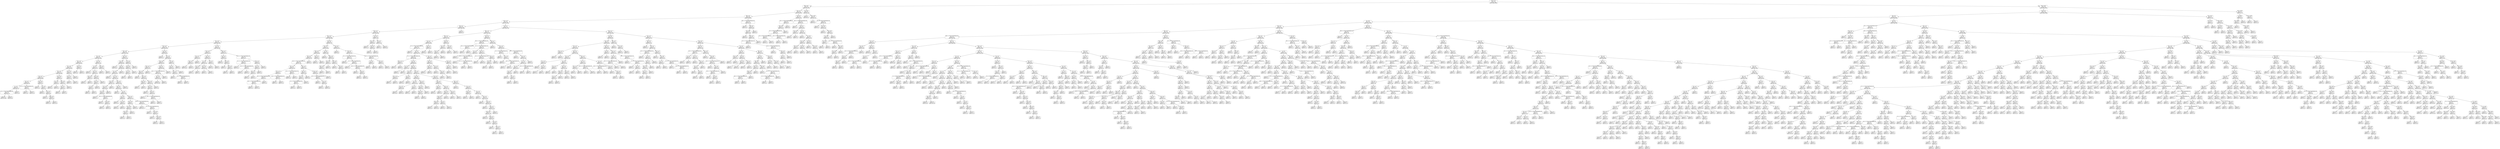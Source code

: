 digraph Tree {
node [shape=box, style="rounded", color="black", fontname=helvetica] ;
edge [fontname=helvetica] ;
0 [label="290 <= -0.9\ngini = 0.5\nsamples = 3356\nvalue = [2623, 2607]"] ;
1 [label="399 <= 14.1\ngini = 0.5\nsamples = 931\nvalue = [791, 670]"] ;
0 -> 1 [labeldistance=2.5, labelangle=45, headlabel="True"] ;
2 [label="310 <= 1.3\ngini = 0.5\nsamples = 905\nvalue = [760, 657]"] ;
1 -> 2 ;
3 [label="268 <= 3.5\ngini = 0.5\nsamples = 865\nvalue = [718, 637]"] ;
2 -> 3 ;
4 [label="353 <= -2.9\ngini = 0.5\nsamples = 842\nvalue = [707, 611]"] ;
3 -> 4 ;
5 [label="235 <= 1.2\ngini = 0.5\nsamples = 435\nvalue = [345, 333]"] ;
4 -> 5 ;
6 [label="353 <= -3.1\ngini = 0.5\nsamples = 431\nvalue = [345, 326]"] ;
5 -> 6 ;
7 [label="361 <= -3.0\ngini = 0.5\nsamples = 418\nvalue = [338, 308]"] ;
6 -> 7 ;
8 [label="272 <= -4.0\ngini = 0.5\nsamples = 334\nvalue = [281, 237]"] ;
7 -> 8 ;
9 [label="254 <= -4.4\ngini = 0.5\nsamples = 278\nvalue = [226, 207]"] ;
8 -> 9 ;
10 [label="139 <= -4.8\ngini = 0.5\nsamples = 214\nvalue = [187, 152]"] ;
9 -> 10 ;
11 [label="18 <= -5.0\ngini = 0.5\nsamples = 142\nvalue = [120, 114]"] ;
10 -> 11 ;
12 [label="323 <= -5.0\ngini = 0.5\nsamples = 123\nvalue = [109, 92]"] ;
11 -> 12 ;
13 [label="247 <= -4.9\ngini = 0.5\nsamples = 118\nvalue = [103, 91]"] ;
12 -> 13 ;
14 [label="303 <= -5.9\ngini = 0.5\nsamples = 112\nvalue = [101, 85]"] ;
13 -> 14 ;
15 [label="118 <= -5.9\ngini = 0.5\nsamples = 103\nvalue = [90, 82]"] ;
14 -> 15 ;
16 [label="46 <= -2.3\ngini = 0.5\nsamples = 95\nvalue = [85, 75]"] ;
15 -> 16 ;
17 [label="0 <= -3.0\ngini = 0.5\nsamples = 92\nvalue = [82, 73]"] ;
16 -> 17 ;
18 [label="34 <= -1.7014117331926443e+38\ngini = 0.5\nsamples = 91\nvalue = [81, 73]"] ;
17 -> 18 ;
19 [label="gini = 0.5\nsamples = 87\nvalue = [75, 68]"] ;
18 -> 19 ;
20 [label="gini = 0.5\nsamples = 4\nvalue = [6, 5]"] ;
18 -> 20 ;
21 [label="gini = 0.0\nsamples = 1\nvalue = [1, 0]"] ;
17 -> 21 ;
22 [label="167 <= -1.7014117331926443e+38\ngini = 0.5\nsamples = 3\nvalue = [3, 2]"] ;
16 -> 22 ;
23 [label="gini = 0.0\nsamples = 1\nvalue = [1, 0]"] ;
22 -> 23 ;
24 [label="gini = 0.5\nsamples = 2\nvalue = [2, 2]"] ;
22 -> 24 ;
25 [label="255 <= -5.9\ngini = 0.5\nsamples = 8\nvalue = [5, 7]"] ;
15 -> 25 ;
26 [label="gini = 0.0\nsamples = 1\nvalue = [1, 0]"] ;
25 -> 26 ;
27 [label="65 <= -5.6\ngini = 0.5\nsamples = 7\nvalue = [4, 7]"] ;
25 -> 27 ;
28 [label="gini = 0.0\nsamples = 1\nvalue = [0, 1]"] ;
27 -> 28 ;
29 [label="161 <= -5.7\ngini = 0.5\nsamples = 6\nvalue = [4, 6]"] ;
27 -> 29 ;
30 [label="gini = 0.5\nsamples = 2\nvalue = [1, 1]"] ;
29 -> 30 ;
31 [label="308 <= -5.5\ngini = 0.5\nsamples = 4\nvalue = [3, 5]"] ;
29 -> 31 ;
32 [label="gini = 0.4\nsamples = 2\nvalue = [1, 2]"] ;
31 -> 32 ;
33 [label="gini = 0.5\nsamples = 2\nvalue = [2, 3]"] ;
31 -> 33 ;
34 [label="351 <= -5.6\ngini = 0.3\nsamples = 9\nvalue = [11, 3]"] ;
14 -> 34 ;
35 [label="95 <= -5.4\ngini = 0.2\nsamples = 4\nvalue = [8, 1]"] ;
34 -> 35 ;
36 [label="gini = 0.0\nsamples = 2\nvalue = [4, 0]"] ;
35 -> 36 ;
37 [label="gini = 0.3\nsamples = 2\nvalue = [4, 1]"] ;
35 -> 37 ;
38 [label="180 <= -4.8\ngini = 0.5\nsamples = 5\nvalue = [3, 2]"] ;
34 -> 38 ;
39 [label="86 <= -5.5\ngini = 0.5\nsamples = 4\nvalue = [2, 2]"] ;
38 -> 39 ;
40 [label="gini = 0.5\nsamples = 2\nvalue = [1, 1]"] ;
39 -> 40 ;
41 [label="gini = 0.5\nsamples = 2\nvalue = [1, 1]"] ;
39 -> 41 ;
42 [label="gini = 0.0\nsamples = 1\nvalue = [1, 0]"] ;
38 -> 42 ;
43 [label="259 <= -5.5\ngini = 0.4\nsamples = 6\nvalue = [2, 6]"] ;
13 -> 43 ;
44 [label="120 <= -2.7\ngini = 0.5\nsamples = 4\nvalue = [2, 3]"] ;
43 -> 44 ;
45 [label="gini = 0.5\nsamples = 2\nvalue = [1, 1]"] ;
44 -> 45 ;
46 [label="gini = 0.4\nsamples = 2\nvalue = [1, 2]"] ;
44 -> 46 ;
47 [label="gini = 0.0\nsamples = 2\nvalue = [0, 3]"] ;
43 -> 47 ;
48 [label="246 <= -3.5\ngini = 0.2\nsamples = 5\nvalue = [6, 1]"] ;
12 -> 48 ;
49 [label="gini = 0.0\nsamples = 3\nvalue = [3, 0]"] ;
48 -> 49 ;
50 [label="gini = 0.4\nsamples = 2\nvalue = [3, 1]"] ;
48 -> 50 ;
51 [label="29 <= -4.8\ngini = 0.4\nsamples = 19\nvalue = [11, 22]"] ;
11 -> 51 ;
52 [label="0 <= -5.7\ngini = 0.4\nsamples = 15\nvalue = [6, 17]"] ;
51 -> 52 ;
53 [label="gini = 0.0\nsamples = 3\nvalue = [0, 5]"] ;
52 -> 53 ;
54 [label="202 <= -5.1\ngini = 0.4\nsamples = 12\nvalue = [6, 12]"] ;
52 -> 54 ;
55 [label="224 <= -5.1\ngini = 0.3\nsamples = 3\nvalue = [1, 4]"] ;
54 -> 55 ;
56 [label="gini = 0.0\nsamples = 1\nvalue = [0, 1]"] ;
55 -> 56 ;
57 [label="gini = 0.4\nsamples = 2\nvalue = [1, 3]"] ;
55 -> 57 ;
58 [label="362 <= -4.6\ngini = 0.5\nsamples = 9\nvalue = [5, 8]"] ;
54 -> 58 ;
59 [label="105 <= -1.5\ngini = 0.5\nsamples = 7\nvalue = [4, 7]"] ;
58 -> 59 ;
60 [label="6 <= -5.0\ngini = 0.4\nsamples = 4\nvalue = [2, 4]"] ;
59 -> 60 ;
61 [label="gini = 0.4\nsamples = 2\nvalue = [1, 2]"] ;
60 -> 61 ;
62 [label="gini = 0.4\nsamples = 2\nvalue = [1, 2]"] ;
60 -> 62 ;
63 [label="gini = 0.5\nsamples = 3\nvalue = [2, 3]"] ;
59 -> 63 ;
64 [label="gini = 0.5\nsamples = 2\nvalue = [1, 1]"] ;
58 -> 64 ;
65 [label="226 <= -4.9\ngini = 0.5\nsamples = 4\nvalue = [5, 5]"] ;
51 -> 65 ;
66 [label="gini = 0.4\nsamples = 2\nvalue = [2, 1]"] ;
65 -> 66 ;
67 [label="gini = 0.5\nsamples = 2\nvalue = [3, 4]"] ;
65 -> 67 ;
68 [label="343 <= -4.4\ngini = 0.5\nsamples = 72\nvalue = [67, 38]"] ;
10 -> 68 ;
69 [label="92 <= -5.5\ngini = 0.4\nsamples = 64\nvalue = [64, 32]"] ;
68 -> 69 ;
70 [label="gini = 0.0\nsamples = 6\nvalue = [8, 0]"] ;
69 -> 70 ;
71 [label="126 <= 1.0\ngini = 0.5\nsamples = 58\nvalue = [56, 32]"] ;
69 -> 71 ;
72 [label="87 <= -5.5\ngini = 0.5\nsamples = 56\nvalue = [52, 32]"] ;
71 -> 72 ;
73 [label="gini = 0.0\nsamples = 1\nvalue = [0, 1]"] ;
72 -> 73 ;
74 [label="317 <= -4.8\ngini = 0.5\nsamples = 55\nvalue = [52, 31]"] ;
72 -> 74 ;
75 [label="202 <= -2.4\ngini = 0.5\nsamples = 16\nvalue = [11, 11]"] ;
74 -> 75 ;
76 [label="127 <= -4.6\ngini = 0.5\nsamples = 14\nvalue = [10, 9]"] ;
75 -> 76 ;
77 [label="95 <= -4.9\ngini = 0.5\nsamples = 9\nvalue = [6, 6]"] ;
76 -> 77 ;
78 [label="gini = 0.5\nsamples = 2\nvalue = [1, 1]"] ;
77 -> 78 ;
79 [label="324 <= -1.7014117331926443e+38\ngini = 0.5\nsamples = 7\nvalue = [5, 5]"] ;
77 -> 79 ;
80 [label="gini = 0.5\nsamples = 3\nvalue = [2, 2]"] ;
79 -> 80 ;
81 [label="370 <= -4.9\ngini = 0.5\nsamples = 4\nvalue = [3, 3]"] ;
79 -> 81 ;
82 [label="gini = 0.5\nsamples = 2\nvalue = [1, 1]"] ;
81 -> 82 ;
83 [label="gini = 0.5\nsamples = 2\nvalue = [2, 2]"] ;
81 -> 83 ;
84 [label="gini = 0.5\nsamples = 5\nvalue = [4, 3]"] ;
76 -> 84 ;
85 [label="gini = 0.4\nsamples = 2\nvalue = [1, 2]"] ;
75 -> 85 ;
86 [label="232 <= -4.5\ngini = 0.4\nsamples = 39\nvalue = [41, 20]"] ;
74 -> 86 ;
87 [label="88 <= -5.0\ngini = 0.4\nsamples = 37\nvalue = [39, 20]"] ;
86 -> 87 ;
88 [label="gini = 0.0\nsamples = 2\nvalue = [2, 0]"] ;
87 -> 88 ;
89 [label="1 <= -4.7\ngini = 0.5\nsamples = 35\nvalue = [37, 20]"] ;
87 -> 89 ;
90 [label="14 <= -5.0\ngini = 0.5\nsamples = 8\nvalue = [8, 6]"] ;
89 -> 90 ;
91 [label="gini = 0.5\nsamples = 2\nvalue = [2, 2]"] ;
90 -> 91 ;
92 [label="177 <= -4.8\ngini = 0.5\nsamples = 6\nvalue = [6, 4]"] ;
90 -> 92 ;
93 [label="gini = 0.5\nsamples = 2\nvalue = [3, 2]"] ;
92 -> 93 ;
94 [label="gini = 0.5\nsamples = 4\nvalue = [3, 2]"] ;
92 -> 94 ;
95 [label="256 <= -4.5\ngini = 0.4\nsamples = 27\nvalue = [29, 14]"] ;
89 -> 95 ;
96 [label="353 <= -4.6\ngini = 0.4\nsamples = 7\nvalue = [9, 3]"] ;
95 -> 96 ;
97 [label="273 <= -4.8\ngini = 0.4\nsamples = 6\nvalue = [8, 3]"] ;
96 -> 97 ;
98 [label="297 <= -0.7\ngini = 0.4\nsamples = 4\nvalue = [6, 2]"] ;
97 -> 98 ;
99 [label="gini = 0.4\nsamples = 2\nvalue = [3, 1]"] ;
98 -> 99 ;
100 [label="gini = 0.4\nsamples = 2\nvalue = [3, 1]"] ;
98 -> 100 ;
101 [label="gini = 0.4\nsamples = 2\nvalue = [2, 1]"] ;
97 -> 101 ;
102 [label="gini = 0.0\nsamples = 1\nvalue = [1, 0]"] ;
96 -> 102 ;
103 [label="166 <= -1.7014117331926443e+38\ngini = 0.5\nsamples = 20\nvalue = [20, 11]"] ;
95 -> 103 ;
104 [label="gini = 0.5\nsamples = 11\nvalue = [12, 7]"] ;
103 -> 104 ;
105 [label="94 <= -1.7014117331926443e+38\ngini = 0.4\nsamples = 9\nvalue = [8, 4]"] ;
103 -> 105 ;
106 [label="gini = 0.4\nsamples = 2\nvalue = [2, 1]"] ;
105 -> 106 ;
107 [label="197 <= -4.5\ngini = 0.4\nsamples = 7\nvalue = [6, 3]"] ;
105 -> 107 ;
108 [label="gini = 0.4\nsamples = 2\nvalue = [2, 1]"] ;
107 -> 108 ;
109 [label="307 <= -4.4\ngini = 0.4\nsamples = 5\nvalue = [4, 2]"] ;
107 -> 109 ;
110 [label="gini = 0.4\nsamples = 2\nvalue = [2, 1]"] ;
109 -> 110 ;
111 [label="gini = 0.4\nsamples = 3\nvalue = [2, 1]"] ;
109 -> 111 ;
112 [label="gini = 0.0\nsamples = 2\nvalue = [2, 0]"] ;
86 -> 112 ;
113 [label="gini = 0.0\nsamples = 2\nvalue = [4, 0]"] ;
71 -> 113 ;
114 [label="22 <= -4.5\ngini = 0.4\nsamples = 8\nvalue = [3, 6]"] ;
68 -> 114 ;
115 [label="149 <= -4.5\ngini = 0.5\nsamples = 6\nvalue = [3, 4]"] ;
114 -> 115 ;
116 [label="24 <= -3.9\ngini = 0.5\nsamples = 4\nvalue = [2, 2]"] ;
115 -> 116 ;
117 [label="gini = 0.5\nsamples = 2\nvalue = [1, 1]"] ;
116 -> 117 ;
118 [label="gini = 0.5\nsamples = 2\nvalue = [1, 1]"] ;
116 -> 118 ;
119 [label="gini = 0.4\nsamples = 2\nvalue = [1, 2]"] ;
115 -> 119 ;
120 [label="gini = 0.0\nsamples = 2\nvalue = [0, 2]"] ;
114 -> 120 ;
121 [label="131 <= -4.5\ngini = 0.5\nsamples = 64\nvalue = [39, 55]"] ;
9 -> 121 ;
122 [label="gini = 0.0\nsamples = 2\nvalue = [0, 3]"] ;
121 -> 122 ;
123 [label="83 <= -4.0\ngini = 0.5\nsamples = 62\nvalue = [39, 52]"] ;
121 -> 123 ;
124 [label="299 <= -3.5\ngini = 0.5\nsamples = 53\nvalue = [32, 47]"] ;
123 -> 124 ;
125 [label="285 <= -4.0\ngini = 0.4\nsamples = 18\nvalue = [8, 17]"] ;
124 -> 125 ;
126 [label="183 <= -4.5\ngini = 0.5\nsamples = 15\nvalue = [8, 14]"] ;
125 -> 126 ;
127 [label="gini = 0.0\nsamples = 1\nvalue = [0, 1]"] ;
126 -> 127 ;
128 [label="318 <= -4.2\ngini = 0.5\nsamples = 14\nvalue = [8, 13]"] ;
126 -> 128 ;
129 [label="286 <= -4.4\ngini = 0.5\nsamples = 4\nvalue = [2, 2]"] ;
128 -> 129 ;
130 [label="gini = 0.5\nsamples = 2\nvalue = [1, 1]"] ;
129 -> 130 ;
131 [label="gini = 0.5\nsamples = 2\nvalue = [1, 1]"] ;
129 -> 131 ;
132 [label="239 <= -4.0\ngini = 0.5\nsamples = 10\nvalue = [6, 11]"] ;
128 -> 132 ;
133 [label="139 <= -4.4\ngini = 0.4\nsamples = 8\nvalue = [4, 8]"] ;
132 -> 133 ;
134 [label="gini = 0.4\nsamples = 2\nvalue = [1, 2]"] ;
133 -> 134 ;
135 [label="89 <= -4.1\ngini = 0.4\nsamples = 6\nvalue = [3, 6]"] ;
133 -> 135 ;
136 [label="gini = 0.4\nsamples = 2\nvalue = [1, 2]"] ;
135 -> 136 ;
137 [label="399 <= -1.7014117331926443e+38\ngini = 0.4\nsamples = 4\nvalue = [2, 4]"] ;
135 -> 137 ;
138 [label="gini = 0.4\nsamples = 2\nvalue = [1, 2]"] ;
137 -> 138 ;
139 [label="gini = 0.4\nsamples = 2\nvalue = [1, 2]"] ;
137 -> 139 ;
140 [label="gini = 0.5\nsamples = 2\nvalue = [2, 3]"] ;
132 -> 140 ;
141 [label="gini = 0.0\nsamples = 3\nvalue = [0, 3]"] ;
125 -> 141 ;
142 [label="104 <= -1.1\ngini = 0.5\nsamples = 35\nvalue = [24, 30]"] ;
124 -> 142 ;
143 [label="309 <= -1.7014117331926443e+38\ngini = 0.5\nsamples = 33\nvalue = [22, 29]"] ;
142 -> 143 ;
144 [label="48 <= -0.3\ngini = 0.5\nsamples = 31\nvalue = [21, 28]"] ;
143 -> 144 ;
145 [label="gini = 0.5\nsamples = 29\nvalue = [19, 25]"] ;
144 -> 145 ;
146 [label="gini = 0.5\nsamples = 2\nvalue = [2, 3]"] ;
144 -> 146 ;
147 [label="gini = 0.5\nsamples = 2\nvalue = [1, 1]"] ;
143 -> 147 ;
148 [label="gini = 0.4\nsamples = 2\nvalue = [2, 1]"] ;
142 -> 148 ;
149 [label="75 <= -4.0\ngini = 0.5\nsamples = 9\nvalue = [7, 5]"] ;
123 -> 149 ;
150 [label="95 <= -4.1\ngini = 0.5\nsamples = 8\nvalue = [6, 5]"] ;
149 -> 150 ;
151 [label="287 <= -1.7\ngini = 0.5\nsamples = 6\nvalue = [4, 4]"] ;
150 -> 151 ;
152 [label="gini = 0.5\nsamples = 2\nvalue = [1, 1]"] ;
151 -> 152 ;
153 [label="43 <= -1.7014117331926443e+38\ngini = 0.5\nsamples = 4\nvalue = [3, 3]"] ;
151 -> 153 ;
154 [label="gini = 0.5\nsamples = 2\nvalue = [2, 2]"] ;
153 -> 154 ;
155 [label="gini = 0.5\nsamples = 2\nvalue = [1, 1]"] ;
153 -> 155 ;
156 [label="gini = 0.4\nsamples = 2\nvalue = [2, 1]"] ;
150 -> 156 ;
157 [label="gini = 0.0\nsamples = 1\nvalue = [1, 0]"] ;
149 -> 157 ;
158 [label="61 <= -3.5\ngini = 0.5\nsamples = 56\nvalue = [55, 30]"] ;
8 -> 158 ;
159 [label="243 <= -3.8\ngini = 0.4\nsamples = 31\nvalue = [40, 13]"] ;
158 -> 159 ;
160 [label="120 <= -3.7\ngini = 0.2\nsamples = 15\nvalue = [22, 2]"] ;
159 -> 160 ;
161 [label="344 <= -3.4\ngini = 0.1\nsamples = 14\nvalue = [22, 1]"] ;
160 -> 161 ;
162 [label="gini = 0.0\nsamples = 11\nvalue = [19, 0]"] ;
161 -> 162 ;
163 [label="gini = 0.4\nsamples = 3\nvalue = [3, 1]"] ;
161 -> 163 ;
164 [label="gini = 0.0\nsamples = 1\nvalue = [0, 1]"] ;
160 -> 164 ;
165 [label="142 <= -3.0\ngini = 0.5\nsamples = 16\nvalue = [18, 11]"] ;
159 -> 165 ;
166 [label="77 <= -4.3\ngini = 0.5\nsamples = 13\nvalue = [14, 10]"] ;
165 -> 166 ;
167 [label="251 <= -3.6\ngini = 0.5\nsamples = 4\nvalue = [2, 2]"] ;
166 -> 167 ;
168 [label="gini = 0.5\nsamples = 2\nvalue = [1, 1]"] ;
167 -> 168 ;
169 [label="gini = 0.5\nsamples = 2\nvalue = [1, 1]"] ;
167 -> 169 ;
170 [label="305 <= -3.5\ngini = 0.5\nsamples = 9\nvalue = [12, 8]"] ;
166 -> 170 ;
171 [label="gini = 0.4\nsamples = 2\nvalue = [2, 1]"] ;
170 -> 171 ;
172 [label="gini = 0.5\nsamples = 7\nvalue = [10, 7]"] ;
170 -> 172 ;
173 [label="79 <= -2.7\ngini = 0.3\nsamples = 3\nvalue = [4, 1]"] ;
165 -> 173 ;
174 [label="gini = 0.0\nsamples = 1\nvalue = [1, 0]"] ;
173 -> 174 ;
175 [label="gini = 0.4\nsamples = 2\nvalue = [3, 1]"] ;
173 -> 175 ;
176 [label="148 <= -3.2\ngini = 0.5\nsamples = 25\nvalue = [15, 17]"] ;
158 -> 176 ;
177 [label="322 <= -3.9\ngini = 0.4\nsamples = 9\nvalue = [3, 10]"] ;
176 -> 177 ;
178 [label="gini = 0.0\nsamples = 3\nvalue = [0, 5]"] ;
177 -> 178 ;
179 [label="190 <= -3.6\ngini = 0.5\nsamples = 6\nvalue = [3, 5]"] ;
177 -> 179 ;
180 [label="gini = 0.5\nsamples = 2\nvalue = [1, 1]"] ;
179 -> 180 ;
181 [label="125 <= -3.4\ngini = 0.4\nsamples = 4\nvalue = [2, 4]"] ;
179 -> 181 ;
182 [label="gini = 0.4\nsamples = 2\nvalue = [1, 2]"] ;
181 -> 182 ;
183 [label="gini = 0.4\nsamples = 2\nvalue = [1, 2]"] ;
181 -> 183 ;
184 [label="153 <= -1.7014117331926443e+38\ngini = 0.5\nsamples = 16\nvalue = [12, 7]"] ;
176 -> 184 ;
185 [label="311 <= -1.7014117331926443e+38\ngini = 0.3\nsamples = 8\nvalue = [8, 2]"] ;
184 -> 185 ;
186 [label="gini = 0.0\nsamples = 3\nvalue = [4, 0]"] ;
185 -> 186 ;
187 [label="116 <= -1.7014117331926443e+38\ngini = 0.4\nsamples = 5\nvalue = [4, 2]"] ;
185 -> 187 ;
188 [label="gini = 0.5\nsamples = 2\nvalue = [1, 1]"] ;
187 -> 188 ;
189 [label="gini = 0.4\nsamples = 3\nvalue = [3, 1]"] ;
187 -> 189 ;
190 [label="339 <= -2.1\ngini = 0.5\nsamples = 8\nvalue = [4, 5]"] ;
184 -> 190 ;
191 [label="89 <= -2.5\ngini = 0.5\nsamples = 6\nvalue = [4, 3]"] ;
190 -> 191 ;
192 [label="148 <= -1.1\ngini = 0.5\nsamples = 4\nvalue = [2, 2]"] ;
191 -> 192 ;
193 [label="gini = 0.5\nsamples = 2\nvalue = [1, 1]"] ;
192 -> 193 ;
194 [label="gini = 0.5\nsamples = 2\nvalue = [1, 1]"] ;
192 -> 194 ;
195 [label="gini = 0.4\nsamples = 2\nvalue = [2, 1]"] ;
191 -> 195 ;
196 [label="gini = 0.0\nsamples = 2\nvalue = [0, 2]"] ;
190 -> 196 ;
197 [label="163 <= 0.6\ngini = 0.5\nsamples = 84\nvalue = [57, 71]"] ;
7 -> 197 ;
198 [label="102 <= -1.4\ngini = 0.5\nsamples = 61\nvalue = [31, 58]"] ;
197 -> 198 ;
199 [label="309 <= -1.6\ngini = 0.5\nsamples = 43\nvalue = [26, 38]"] ;
198 -> 199 ;
200 [label="159 <= 1.5\ngini = 0.5\nsamples = 39\nvalue = [21, 37]"] ;
199 -> 200 ;
201 [label="138 <= -1.7014117331926443e+38\ngini = 0.4\nsamples = 36\nvalue = [17, 35]"] ;
200 -> 201 ;
202 [label="187 <= -1.7\ngini = 0.5\nsamples = 15\nvalue = [10, 11]"] ;
201 -> 202 ;
203 [label="379 <= -2.2\ngini = 0.5\nsamples = 9\nvalue = [6, 4]"] ;
202 -> 203 ;
204 [label="352 <= -1.7014117331926443e+38\ngini = 0.3\nsamples = 4\nvalue = [4, 1]"] ;
203 -> 204 ;
205 [label="300 <= -1.7014117331926443e+38\ngini = 0.4\nsamples = 3\nvalue = [3, 1]"] ;
204 -> 205 ;
206 [label="gini = 0.4\nsamples = 2\nvalue = [2, 1]"] ;
205 -> 206 ;
207 [label="gini = 0.0\nsamples = 1\nvalue = [1, 0]"] ;
205 -> 207 ;
208 [label="gini = 0.0\nsamples = 1\nvalue = [1, 0]"] ;
204 -> 208 ;
209 [label="244 <= -1.7014117331926443e+38\ngini = 0.5\nsamples = 5\nvalue = [2, 3]"] ;
203 -> 209 ;
210 [label="gini = 0.5\nsamples = 2\nvalue = [1, 1]"] ;
209 -> 210 ;
211 [label="gini = 0.4\nsamples = 3\nvalue = [1, 2]"] ;
209 -> 211 ;
212 [label="139 <= -1.7014117331926443e+38\ngini = 0.5\nsamples = 6\nvalue = [4, 7]"] ;
202 -> 212 ;
213 [label="gini = 0.5\nsamples = 4\nvalue = [3, 5]"] ;
212 -> 213 ;
214 [label="gini = 0.4\nsamples = 2\nvalue = [1, 2]"] ;
212 -> 214 ;
215 [label="183 <= -2.0\ngini = 0.3\nsamples = 21\nvalue = [7, 24]"] ;
201 -> 215 ;
216 [label="398 <= -3.6\ngini = 0.2\nsamples = 12\nvalue = [2, 15]"] ;
215 -> 216 ;
217 [label="36 <= -1.9\ngini = 0.3\nsamples = 6\nvalue = [2, 7]"] ;
216 -> 217 ;
218 [label="10 <= -1.7014117331926443e+38\ngini = 0.4\nsamples = 5\nvalue = [2, 5]"] ;
217 -> 218 ;
219 [label="gini = 0.4\nsamples = 2\nvalue = [1, 3]"] ;
218 -> 219 ;
220 [label="gini = 0.4\nsamples = 3\nvalue = [1, 2]"] ;
218 -> 220 ;
221 [label="gini = 0.0\nsamples = 1\nvalue = [0, 2]"] ;
217 -> 221 ;
222 [label="gini = 0.0\nsamples = 6\nvalue = [0, 8]"] ;
216 -> 222 ;
223 [label="234 <= -0.4\ngini = 0.5\nsamples = 9\nvalue = [5, 9]"] ;
215 -> 223 ;
224 [label="237 <= -1.7014117331926443e+38\ngini = 0.4\nsamples = 7\nvalue = [4, 8]"] ;
223 -> 224 ;
225 [label="gini = 0.4\nsamples = 2\nvalue = [1, 2]"] ;
224 -> 225 ;
226 [label="34 <= -1.0\ngini = 0.4\nsamples = 5\nvalue = [3, 6]"] ;
224 -> 226 ;
227 [label="gini = 0.4\nsamples = 2\nvalue = [1, 2]"] ;
226 -> 227 ;
228 [label="gini = 0.4\nsamples = 3\nvalue = [2, 4]"] ;
226 -> 228 ;
229 [label="gini = 0.5\nsamples = 2\nvalue = [1, 1]"] ;
223 -> 229 ;
230 [label="gini = 0.4\nsamples = 3\nvalue = [4, 2]"] ;
200 -> 230 ;
231 [label="250 <= -1.3\ngini = 0.3\nsamples = 4\nvalue = [5, 1]"] ;
199 -> 231 ;
232 [label="gini = 0.4\nsamples = 2\nvalue = [2, 1]"] ;
231 -> 232 ;
233 [label="gini = 0.0\nsamples = 2\nvalue = [3, 0]"] ;
231 -> 233 ;
234 [label="9 <= -0.9\ngini = 0.3\nsamples = 18\nvalue = [5, 20]"] ;
198 -> 234 ;
235 [label="gini = 0.0\nsamples = 6\nvalue = [0, 8]"] ;
234 -> 235 ;
236 [label="258 <= -0.5\ngini = 0.4\nsamples = 12\nvalue = [5, 12]"] ;
234 -> 236 ;
237 [label="194 <= -0.7\ngini = 0.5\nsamples = 7\nvalue = [3, 5]"] ;
236 -> 237 ;
238 [label="280 <= -0.4\ngini = 0.5\nsamples = 4\nvalue = [2, 2]"] ;
237 -> 238 ;
239 [label="gini = 0.5\nsamples = 2\nvalue = [1, 1]"] ;
238 -> 239 ;
240 [label="gini = 0.5\nsamples = 2\nvalue = [1, 1]"] ;
238 -> 240 ;
241 [label="gini = 0.4\nsamples = 3\nvalue = [1, 3]"] ;
237 -> 241 ;
242 [label="256 <= -0.6\ngini = 0.3\nsamples = 5\nvalue = [2, 7]"] ;
236 -> 242 ;
243 [label="gini = 0.0\nsamples = 1\nvalue = [0, 1]"] ;
242 -> 243 ;
244 [label="83 <= 0.3\ngini = 0.4\nsamples = 4\nvalue = [2, 6]"] ;
242 -> 244 ;
245 [label="gini = 0.4\nsamples = 2\nvalue = [1, 3]"] ;
244 -> 245 ;
246 [label="gini = 0.4\nsamples = 2\nvalue = [1, 3]"] ;
244 -> 246 ;
247 [label="40 <= -0.4\ngini = 0.4\nsamples = 23\nvalue = [26, 13]"] ;
197 -> 247 ;
248 [label="gini = 0.0\nsamples = 3\nvalue = [6, 0]"] ;
247 -> 248 ;
249 [label="105 <= 1.0\ngini = 0.5\nsamples = 20\nvalue = [20, 13]"] ;
247 -> 249 ;
250 [label="67 <= -1.7014117331926443e+38\ngini = 0.4\nsamples = 10\nvalue = [14, 6]"] ;
249 -> 250 ;
251 [label="gini = 0.0\nsamples = 2\nvalue = [4, 0]"] ;
250 -> 251 ;
252 [label="8 <= -1.7014117331926443e+38\ngini = 0.5\nsamples = 8\nvalue = [10, 6]"] ;
250 -> 252 ;
253 [label="gini = 0.5\nsamples = 2\nvalue = [2, 2]"] ;
252 -> 253 ;
254 [label="252 <= -1.7014117331926443e+38\ngini = 0.4\nsamples = 6\nvalue = [8, 4]"] ;
252 -> 254 ;
255 [label="gini = 0.4\nsamples = 2\nvalue = [2, 1]"] ;
254 -> 255 ;
256 [label="218 <= 0.7\ngini = 0.4\nsamples = 4\nvalue = [6, 3]"] ;
254 -> 256 ;
257 [label="gini = 0.4\nsamples = 2\nvalue = [4, 2]"] ;
256 -> 257 ;
258 [label="gini = 0.4\nsamples = 2\nvalue = [2, 1]"] ;
256 -> 258 ;
259 [label="309 <= -1.7014117331926443e+38\ngini = 0.5\nsamples = 10\nvalue = [6, 7]"] ;
249 -> 259 ;
260 [label="57 <= 2.1\ngini = 0.5\nsamples = 7\nvalue = [5, 4]"] ;
259 -> 260 ;
261 [label="gini = 0.5\nsamples = 2\nvalue = [1, 1]"] ;
260 -> 261 ;
262 [label="gini = 0.5\nsamples = 5\nvalue = [4, 3]"] ;
260 -> 262 ;
263 [label="287 <= 2.1\ngini = 0.4\nsamples = 3\nvalue = [1, 3]"] ;
259 -> 263 ;
264 [label="gini = 0.4\nsamples = 2\nvalue = [1, 2]"] ;
263 -> 264 ;
265 [label="gini = 0.0\nsamples = 1\nvalue = [0, 1]"] ;
263 -> 265 ;
266 [label="167 <= -2.8\ngini = 0.4\nsamples = 13\nvalue = [7, 18]"] ;
6 -> 266 ;
267 [label="354 <= -2.9\ngini = 0.5\nsamples = 8\nvalue = [6, 8]"] ;
266 -> 267 ;
268 [label="gini = 0.4\nsamples = 3\nvalue = [1, 2]"] ;
267 -> 268 ;
269 [label="128 <= -2.9\ngini = 0.5\nsamples = 5\nvalue = [5, 6]"] ;
267 -> 269 ;
270 [label="gini = 0.5\nsamples = 3\nvalue = [3, 4]"] ;
269 -> 270 ;
271 [label="gini = 0.5\nsamples = 2\nvalue = [2, 2]"] ;
269 -> 271 ;
272 [label="36 <= -2.3\ngini = 0.2\nsamples = 5\nvalue = [1, 10]"] ;
266 -> 272 ;
273 [label="gini = 0.3\nsamples = 3\nvalue = [1, 4]"] ;
272 -> 273 ;
274 [label="gini = 0.0\nsamples = 2\nvalue = [0, 6]"] ;
272 -> 274 ;
275 [label="gini = 0.0\nsamples = 4\nvalue = [0, 7]"] ;
5 -> 275 ;
276 [label="83 <= -1.5\ngini = 0.5\nsamples = 407\nvalue = [362, 278]"] ;
4 -> 276 ;
277 [label="336 <= -1.6\ngini = 0.5\nsamples = 197\nvalue = [193, 122]"] ;
276 -> 277 ;
278 [label="360 <= -1.1\ngini = 0.5\nsamples = 137\nvalue = [127, 95]"] ;
277 -> 278 ;
279 [label="33 <= -1.4\ngini = 0.5\nsamples = 126\nvalue = [123, 83]"] ;
278 -> 279 ;
280 [label="67 <= -1.7014117331926443e+38\ngini = 0.5\nsamples = 122\nvalue = [122, 77]"] ;
279 -> 280 ;
281 [label="gini = 0.0\nsamples = 2\nvalue = [7, 0]"] ;
280 -> 281 ;
282 [label="15 <= -1.7\ngini = 0.5\nsamples = 120\nvalue = [115, 77]"] ;
280 -> 282 ;
283 [label="279 <= -1.7014117331926443e+38\ngini = 0.5\nsamples = 101\nvalue = [90, 68]"] ;
282 -> 283 ;
284 [label="286 <= -2.2\ngini = 0.2\nsamples = 6\nvalue = [7, 1]"] ;
283 -> 284 ;
285 [label="gini = 0.4\nsamples = 2\nvalue = [2, 1]"] ;
284 -> 285 ;
286 [label="gini = 0.0\nsamples = 4\nvalue = [5, 0]"] ;
284 -> 286 ;
287 [label="50 <= -3.3\ngini = 0.5\nsamples = 95\nvalue = [83, 67]"] ;
283 -> 287 ;
288 [label="87 <= -2.6\ngini = 0.3\nsamples = 3\nvalue = [1, 4]"] ;
287 -> 288 ;
289 [label="gini = 0.0\nsamples = 1\nvalue = [0, 1]"] ;
288 -> 289 ;
290 [label="gini = 0.4\nsamples = 2\nvalue = [1, 3]"] ;
288 -> 290 ;
291 [label="388 <= -2.7\ngini = 0.5\nsamples = 92\nvalue = [82, 63]"] ;
287 -> 291 ;
292 [label="373 <= -2.9\ngini = 0.4\nsamples = 15\nvalue = [17, 7]"] ;
291 -> 292 ;
293 [label="391 <= -1.6\ngini = 0.5\nsamples = 8\nvalue = [8, 5]"] ;
292 -> 293 ;
294 [label="gini = 0.5\nsamples = 2\nvalue = [1, 1]"] ;
293 -> 294 ;
295 [label="gini = 0.5\nsamples = 6\nvalue = [7, 4]"] ;
293 -> 295 ;
296 [label="16 <= -2.9\ngini = 0.3\nsamples = 7\nvalue = [9, 2]"] ;
292 -> 296 ;
297 [label="gini = 0.4\nsamples = 4\nvalue = [6, 2]"] ;
296 -> 297 ;
298 [label="gini = 0.0\nsamples = 3\nvalue = [3, 0]"] ;
296 -> 298 ;
299 [label="125 <= -2.3\ngini = 0.5\nsamples = 77\nvalue = [65, 56]"] ;
291 -> 299 ;
300 [label="43 <= -2.6\ngini = 0.5\nsamples = 22\nvalue = [18, 23]"] ;
299 -> 300 ;
301 [label="12 <= -2.9\ngini = 0.5\nsamples = 14\nvalue = [14, 10]"] ;
300 -> 301 ;
302 [label="82 <= -3.7\ngini = 0.5\nsamples = 10\nvalue = [9, 8]"] ;
301 -> 302 ;
303 [label="gini = 0.5\nsamples = 6\nvalue = [6, 6]"] ;
302 -> 303 ;
304 [label="gini = 0.5\nsamples = 4\nvalue = [3, 2]"] ;
302 -> 304 ;
305 [label="72 <= -2.7\ngini = 0.4\nsamples = 4\nvalue = [5, 2]"] ;
301 -> 305 ;
306 [label="gini = 0.4\nsamples = 2\nvalue = [3, 1]"] ;
305 -> 306 ;
307 [label="gini = 0.4\nsamples = 2\nvalue = [2, 1]"] ;
305 -> 307 ;
308 [label="114 <= -2.2\ngini = 0.4\nsamples = 8\nvalue = [4, 13]"] ;
300 -> 308 ;
309 [label="212 <= -2.5\ngini = 0.4\nsamples = 6\nvalue = [4, 9]"] ;
308 -> 309 ;
310 [label="335 <= -2.6\ngini = 0.4\nsamples = 4\nvalue = [3, 6]"] ;
309 -> 310 ;
311 [label="gini = 0.4\nsamples = 2\nvalue = [1, 2]"] ;
310 -> 311 ;
312 [label="gini = 0.4\nsamples = 2\nvalue = [2, 4]"] ;
310 -> 312 ;
313 [label="gini = 0.4\nsamples = 2\nvalue = [1, 3]"] ;
309 -> 313 ;
314 [label="gini = 0.0\nsamples = 2\nvalue = [0, 4]"] ;
308 -> 314 ;
315 [label="210 <= -2.0\ngini = 0.5\nsamples = 55\nvalue = [47, 33]"] ;
299 -> 315 ;
316 [label="364 <= -2.6\ngini = 0.4\nsamples = 23\nvalue = [27, 12]"] ;
315 -> 316 ;
317 [label="96 <= -2.5\ngini = 0.2\nsamples = 4\nvalue = [6, 1]"] ;
316 -> 317 ;
318 [label="gini = 0.0\nsamples = 1\nvalue = [2, 0]"] ;
317 -> 318 ;
319 [label="gini = 0.3\nsamples = 3\nvalue = [4, 1]"] ;
317 -> 319 ;
320 [label="168 <= -2.1\ngini = 0.5\nsamples = 19\nvalue = [21, 11]"] ;
316 -> 320 ;
321 [label="336 <= -1.9\ngini = 0.5\nsamples = 14\nvalue = [14, 9]"] ;
320 -> 321 ;
322 [label="230 <= -2.4\ngini = 0.5\nsamples = 12\nvalue = [12, 7]"] ;
321 -> 322 ;
323 [label="282 <= -0.8\ngini = 0.5\nsamples = 6\nvalue = [6, 4]"] ;
322 -> 323 ;
324 [label="gini = 0.5\nsamples = 2\nvalue = [3, 2]"] ;
323 -> 324 ;
325 [label="gini = 0.5\nsamples = 4\nvalue = [3, 2]"] ;
323 -> 325 ;
326 [label="53 <= -2.1\ngini = 0.4\nsamples = 6\nvalue = [6, 3]"] ;
322 -> 326 ;
327 [label="gini = 0.4\nsamples = 2\nvalue = [2, 1]"] ;
326 -> 327 ;
328 [label="gini = 0.4\nsamples = 4\nvalue = [4, 2]"] ;
326 -> 328 ;
329 [label="gini = 0.5\nsamples = 2\nvalue = [2, 2]"] ;
321 -> 329 ;
330 [label="176 <= -2.1\ngini = 0.3\nsamples = 5\nvalue = [7, 2]"] ;
320 -> 330 ;
331 [label="gini = 0.4\nsamples = 3\nvalue = [3, 1]"] ;
330 -> 331 ;
332 [label="gini = 0.3\nsamples = 2\nvalue = [4, 1]"] ;
330 -> 332 ;
333 [label="168 <= -1.9\ngini = 0.5\nsamples = 32\nvalue = [20, 21]"] ;
315 -> 333 ;
334 [label="gini = 0.0\nsamples = 3\nvalue = [0, 4]"] ;
333 -> 334 ;
335 [label="231 <= -1.9\ngini = 0.5\nsamples = 29\nvalue = [20, 17]"] ;
333 -> 335 ;
336 [label="222 <= -1.8\ngini = 0.3\nsamples = 4\nvalue = [5, 1]"] ;
335 -> 336 ;
337 [label="gini = 0.4\nsamples = 2\nvalue = [3, 1]"] ;
336 -> 337 ;
338 [label="gini = 0.0\nsamples = 2\nvalue = [2, 0]"] ;
336 -> 338 ;
339 [label="29 <= -2.1\ngini = 0.5\nsamples = 25\nvalue = [15, 16]"] ;
335 -> 339 ;
340 [label="gini = 0.0\nsamples = 1\nvalue = [1, 0]"] ;
339 -> 340 ;
341 [label="89 <= -2.1\ngini = 0.5\nsamples = 24\nvalue = [14, 16]"] ;
339 -> 341 ;
342 [label="gini = 0.0\nsamples = 1\nvalue = [0, 1]"] ;
341 -> 342 ;
343 [label="103 <= -2.0\ngini = 0.5\nsamples = 23\nvalue = [14, 15]"] ;
341 -> 343 ;
344 [label="gini = 0.5\nsamples = 4\nvalue = [3, 2]"] ;
343 -> 344 ;
345 [label="140 <= -1.7\ngini = 0.5\nsamples = 19\nvalue = [11, 13]"] ;
343 -> 345 ;
346 [label="262 <= -1.8\ngini = 0.5\nsamples = 18\nvalue = [11, 12]"] ;
345 -> 346 ;
347 [label="gini = 0.5\nsamples = 10\nvalue = [6, 7]"] ;
346 -> 347 ;
348 [label="156 <= -1.7\ngini = 0.5\nsamples = 8\nvalue = [5, 5]"] ;
346 -> 348 ;
349 [label="gini = 0.5\nsamples = 2\nvalue = [2, 2]"] ;
348 -> 349 ;
350 [label="40 <= -1.9\ngini = 0.5\nsamples = 6\nvalue = [3, 3]"] ;
348 -> 350 ;
351 [label="gini = 0.5\nsamples = 2\nvalue = [1, 1]"] ;
350 -> 351 ;
352 [label="282 <= -1.7\ngini = 0.5\nsamples = 4\nvalue = [2, 2]"] ;
350 -> 352 ;
353 [label="gini = 0.5\nsamples = 2\nvalue = [1, 1]"] ;
352 -> 353 ;
354 [label="gini = 0.5\nsamples = 2\nvalue = [1, 1]"] ;
352 -> 354 ;
355 [label="gini = 0.0\nsamples = 1\nvalue = [0, 1]"] ;
345 -> 355 ;
356 [label="68 <= -1.6\ngini = 0.4\nsamples = 19\nvalue = [25, 9]"] ;
282 -> 356 ;
357 [label="353 <= -1.8\ngini = 0.3\nsamples = 11\nvalue = [18, 4]"] ;
356 -> 357 ;
358 [label="329 <= -1.9\ngini = 0.2\nsamples = 4\nvalue = [9, 1]"] ;
357 -> 358 ;
359 [label="gini = 0.2\nsamples = 3\nvalue = [6, 1]"] ;
358 -> 359 ;
360 [label="gini = 0.0\nsamples = 1\nvalue = [3, 0]"] ;
358 -> 360 ;
361 [label="24 <= -2.2\ngini = 0.4\nsamples = 7\nvalue = [9, 3]"] ;
357 -> 361 ;
362 [label="gini = 0.4\nsamples = 2\nvalue = [3, 1]"] ;
361 -> 362 ;
363 [label="65 <= -1.9\ngini = 0.4\nsamples = 5\nvalue = [6, 2]"] ;
361 -> 363 ;
364 [label="gini = 0.4\nsamples = 2\nvalue = [3, 1]"] ;
363 -> 364 ;
365 [label="gini = 0.4\nsamples = 3\nvalue = [3, 1]"] ;
363 -> 365 ;
366 [label="210 <= -1.8\ngini = 0.5\nsamples = 8\nvalue = [7, 5]"] ;
356 -> 366 ;
367 [label="35 <= -1.8\ngini = 0.5\nsamples = 6\nvalue = [5, 3]"] ;
366 -> 367 ;
368 [label="gini = 0.4\nsamples = 2\nvalue = [2, 1]"] ;
367 -> 368 ;
369 [label="gini = 0.5\nsamples = 4\nvalue = [3, 2]"] ;
367 -> 369 ;
370 [label="gini = 0.5\nsamples = 2\nvalue = [2, 2]"] ;
366 -> 370 ;
371 [label="359 <= -1.6\ngini = 0.2\nsamples = 4\nvalue = [1, 6]"] ;
279 -> 371 ;
372 [label="gini = 0.0\nsamples = 2\nvalue = [0, 4]"] ;
371 -> 372 ;
373 [label="gini = 0.4\nsamples = 2\nvalue = [1, 2]"] ;
371 -> 373 ;
374 [label="204 <= -0.7\ngini = 0.4\nsamples = 11\nvalue = [4, 12]"] ;
278 -> 374 ;
375 [label="122 <= -2.1\ngini = 0.3\nsamples = 8\nvalue = [2, 11]"] ;
374 -> 375 ;
376 [label="153 <= -1.7\ngini = 0.3\nsamples = 4\nvalue = [2, 7]"] ;
375 -> 376 ;
377 [label="gini = 0.4\nsamples = 2\nvalue = [1, 2]"] ;
376 -> 377 ;
378 [label="gini = 0.3\nsamples = 2\nvalue = [1, 5]"] ;
376 -> 378 ;
379 [label="gini = 0.0\nsamples = 4\nvalue = [0, 4]"] ;
375 -> 379 ;
380 [label="12 <= -0.0\ngini = 0.4\nsamples = 3\nvalue = [2, 1]"] ;
374 -> 380 ;
381 [label="gini = 0.0\nsamples = 1\nvalue = [1, 0]"] ;
380 -> 381 ;
382 [label="gini = 0.5\nsamples = 2\nvalue = [1, 1]"] ;
380 -> 382 ;
383 [label="220 <= -1.4\ngini = 0.4\nsamples = 60\nvalue = [66, 27]"] ;
277 -> 383 ;
384 [label="399 <= -1.7014117331926443e+38\ngini = 0.3\nsamples = 32\nvalue = [42, 9]"] ;
383 -> 384 ;
385 [label="233 <= -1.7014117331926443e+38\ngini = 0.4\nsamples = 3\nvalue = [1, 2]"] ;
384 -> 385 ;
386 [label="gini = 0.5\nsamples = 2\nvalue = [1, 1]"] ;
385 -> 386 ;
387 [label="gini = 0.0\nsamples = 1\nvalue = [0, 1]"] ;
385 -> 387 ;
388 [label="272 <= -1.7014117331926443e+38\ngini = 0.2\nsamples = 29\nvalue = [41, 7]"] ;
384 -> 388 ;
389 [label="70 <= -1.8\ngini = 0.5\nsamples = 6\nvalue = [6, 4]"] ;
388 -> 389 ;
390 [label="gini = 0.0\nsamples = 1\nvalue = [0, 2]"] ;
389 -> 390 ;
391 [label="304 <= -1.7014117331926443e+38\ngini = 0.4\nsamples = 5\nvalue = [6, 2]"] ;
389 -> 391 ;
392 [label="gini = 0.0\nsamples = 1\nvalue = [3, 0]"] ;
391 -> 392 ;
393 [label="121 <= -1.7014117331926443e+38\ngini = 0.5\nsamples = 4\nvalue = [3, 2]"] ;
391 -> 393 ;
394 [label="gini = 0.5\nsamples = 2\nvalue = [1, 1]"] ;
393 -> 394 ;
395 [label="gini = 0.4\nsamples = 2\nvalue = [2, 1]"] ;
393 -> 395 ;
396 [label="105 <= -1.4\ngini = 0.1\nsamples = 23\nvalue = [35, 3]"] ;
388 -> 396 ;
397 [label="215 <= -1.7014117331926443e+38\ngini = 0.1\nsamples = 18\nvalue = [29, 1]"] ;
396 -> 397 ;
398 [label="gini = 0.4\nsamples = 3\nvalue = [2, 1]"] ;
397 -> 398 ;
399 [label="gini = 0.0\nsamples = 15\nvalue = [27, 0]"] ;
397 -> 399 ;
400 [label="155 <= -1.3\ngini = 0.4\nsamples = 5\nvalue = [6, 2]"] ;
396 -> 400 ;
401 [label="379 <= 0.0\ngini = 0.5\nsamples = 4\nvalue = [3, 2]"] ;
400 -> 401 ;
402 [label="gini = 0.5\nsamples = 2\nvalue = [1, 1]"] ;
401 -> 402 ;
403 [label="gini = 0.4\nsamples = 2\nvalue = [2, 1]"] ;
401 -> 403 ;
404 [label="gini = 0.0\nsamples = 1\nvalue = [3, 0]"] ;
400 -> 404 ;
405 [label="192 <= -1.7\ngini = 0.5\nsamples = 28\nvalue = [24, 18]"] ;
383 -> 405 ;
406 [label="gini = 0.0\nsamples = 2\nvalue = [0, 3]"] ;
405 -> 406 ;
407 [label="310 <= -1.8\ngini = 0.5\nsamples = 26\nvalue = [24, 15]"] ;
405 -> 407 ;
408 [label="15 <= -1.7014117331926443e+38\ngini = 0.4\nsamples = 9\nvalue = [10, 3]"] ;
407 -> 408 ;
409 [label="gini = 0.5\nsamples = 2\nvalue = [1, 1]"] ;
408 -> 409 ;
410 [label="143 <= -0.1\ngini = 0.3\nsamples = 7\nvalue = [9, 2]"] ;
408 -> 410 ;
411 [label="gini = 0.0\nsamples = 2\nvalue = [3, 0]"] ;
410 -> 411 ;
412 [label="361 <= -1.7014117331926443e+38\ngini = 0.4\nsamples = 5\nvalue = [6, 2]"] ;
410 -> 412 ;
413 [label="gini = 0.4\nsamples = 3\nvalue = [3, 1]"] ;
412 -> 413 ;
414 [label="gini = 0.4\nsamples = 2\nvalue = [3, 1]"] ;
412 -> 414 ;
415 [label="98 <= -1.7014117331926443e+38\ngini = 0.5\nsamples = 17\nvalue = [14, 12]"] ;
407 -> 415 ;
416 [label="gini = 0.0\nsamples = 1\nvalue = [1, 0]"] ;
415 -> 416 ;
417 [label="331 <= -1.0\ngini = 0.5\nsamples = 16\nvalue = [13, 12]"] ;
415 -> 417 ;
418 [label="177 <= -1.3\ngini = 0.5\nsamples = 15\nvalue = [12, 12]"] ;
417 -> 418 ;
419 [label="84 <= 0.4\ngini = 0.5\nsamples = 11\nvalue = [10, 9]"] ;
418 -> 419 ;
420 [label="40 <= -1.6\ngini = 0.5\nsamples = 6\nvalue = [3, 3]"] ;
419 -> 420 ;
421 [label="gini = 0.5\nsamples = 2\nvalue = [1, 1]"] ;
420 -> 421 ;
422 [label="50 <= -1.5\ngini = 0.5\nsamples = 4\nvalue = [2, 2]"] ;
420 -> 422 ;
423 [label="gini = 0.5\nsamples = 2\nvalue = [1, 1]"] ;
422 -> 423 ;
424 [label="gini = 0.5\nsamples = 2\nvalue = [1, 1]"] ;
422 -> 424 ;
425 [label="gini = 0.5\nsamples = 5\nvalue = [7, 6]"] ;
419 -> 425 ;
426 [label="135 <= -1.7014117331926443e+38\ngini = 0.5\nsamples = 4\nvalue = [2, 3]"] ;
418 -> 426 ;
427 [label="gini = 0.5\nsamples = 2\nvalue = [1, 1]"] ;
426 -> 427 ;
428 [label="gini = 0.4\nsamples = 2\nvalue = [1, 2]"] ;
426 -> 428 ;
429 [label="gini = 0.0\nsamples = 1\nvalue = [1, 0]"] ;
417 -> 429 ;
430 [label="234 <= -1.2\ngini = 0.5\nsamples = 210\nvalue = [169, 156]"] ;
276 -> 430 ;
431 [label="59 <= -0.8\ngini = 0.5\nsamples = 99\nvalue = [65, 83]"] ;
430 -> 431 ;
432 [label="104 <= -1.2\ngini = 0.5\nsamples = 87\nvalue = [63, 65]"] ;
431 -> 432 ;
433 [label="175 <= -2.1\ngini = 0.5\nsamples = 58\nvalue = [35, 50]"] ;
432 -> 433 ;
434 [label="326 <= -1.6\ngini = 0.3\nsamples = 4\nvalue = [4, 1]"] ;
433 -> 434 ;
435 [label="gini = 0.5\nsamples = 2\nvalue = [1, 1]"] ;
434 -> 435 ;
436 [label="gini = 0.0\nsamples = 2\nvalue = [3, 0]"] ;
434 -> 436 ;
437 [label="294 <= -1.4\ngini = 0.5\nsamples = 54\nvalue = [31, 49]"] ;
433 -> 437 ;
438 [label="101 <= -1.4\ngini = 0.5\nsamples = 24\nvalue = [20, 19]"] ;
437 -> 438 ;
439 [label="377 <= -1.9\ngini = 0.4\nsamples = 8\nvalue = [3, 8]"] ;
438 -> 439 ;
440 [label="gini = 0.0\nsamples = 1\nvalue = [0, 1]"] ;
439 -> 440 ;
441 [label="397 <= -1.7\ngini = 0.4\nsamples = 7\nvalue = [3, 7]"] ;
439 -> 441 ;
442 [label="gini = 0.4\nsamples = 5\nvalue = [2, 4]"] ;
441 -> 442 ;
443 [label="gini = 0.4\nsamples = 2\nvalue = [1, 3]"] ;
441 -> 443 ;
444 [label="48 <= -1.3\ngini = 0.5\nsamples = 16\nvalue = [17, 11]"] ;
438 -> 444 ;
445 [label="50 <= -1.4\ngini = 0.2\nsamples = 4\nvalue = [6, 1]"] ;
444 -> 445 ;
446 [label="gini = 0.0\nsamples = 2\nvalue = [3, 0]"] ;
445 -> 446 ;
447 [label="gini = 0.4\nsamples = 2\nvalue = [3, 1]"] ;
445 -> 447 ;
448 [label="253 <= -1.8\ngini = 0.5\nsamples = 12\nvalue = [11, 10]"] ;
444 -> 448 ;
449 [label="286 <= -1.5\ngini = 0.5\nsamples = 6\nvalue = [6, 7]"] ;
448 -> 449 ;
450 [label="35 <= -1.1\ngini = 0.5\nsamples = 4\nvalue = [4, 4]"] ;
449 -> 450 ;
451 [label="gini = 0.5\nsamples = 2\nvalue = [3, 3]"] ;
450 -> 451 ;
452 [label="gini = 0.5\nsamples = 2\nvalue = [1, 1]"] ;
450 -> 452 ;
453 [label="gini = 0.5\nsamples = 2\nvalue = [2, 3]"] ;
449 -> 453 ;
454 [label="255 <= -1.6\ngini = 0.5\nsamples = 6\nvalue = [5, 3]"] ;
448 -> 454 ;
455 [label="gini = 0.5\nsamples = 4\nvalue = [3, 2]"] ;
454 -> 455 ;
456 [label="gini = 0.4\nsamples = 2\nvalue = [2, 1]"] ;
454 -> 456 ;
457 [label="315 <= -1.1\ngini = 0.4\nsamples = 30\nvalue = [11, 30]"] ;
437 -> 457 ;
458 [label="121 <= -1.4\ngini = 0.2\nsamples = 15\nvalue = [3, 19]"] ;
457 -> 458 ;
459 [label="361 <= -1.4\ngini = 0.4\nsamples = 4\nvalue = [2, 5]"] ;
458 -> 459 ;
460 [label="gini = 0.4\nsamples = 2\nvalue = [1, 2]"] ;
459 -> 460 ;
461 [label="gini = 0.4\nsamples = 2\nvalue = [1, 3]"] ;
459 -> 461 ;
462 [label="302 <= -1.7014117331926443e+38\ngini = 0.1\nsamples = 11\nvalue = [1, 14]"] ;
458 -> 462 ;
463 [label="gini = 0.3\nsamples = 3\nvalue = [1, 4]"] ;
462 -> 463 ;
464 [label="gini = 0.0\nsamples = 8\nvalue = [0, 10]"] ;
462 -> 464 ;
465 [label="21 <= -1.4\ngini = 0.5\nsamples = 15\nvalue = [8, 11]"] ;
457 -> 465 ;
466 [label="243 <= -1.7014117331926443e+38\ngini = 0.4\nsamples = 9\nvalue = [4, 8]"] ;
465 -> 466 ;
467 [label="gini = 0.4\nsamples = 3\nvalue = [1, 2]"] ;
466 -> 467 ;
468 [label="gini = 0.4\nsamples = 6\nvalue = [3, 6]"] ;
466 -> 468 ;
469 [label="275 <= -1.4\ngini = 0.5\nsamples = 6\nvalue = [4, 3]"] ;
465 -> 469 ;
470 [label="gini = 0.4\nsamples = 2\nvalue = [2, 1]"] ;
469 -> 470 ;
471 [label="210 <= -1.1\ngini = 0.5\nsamples = 4\nvalue = [2, 2]"] ;
469 -> 471 ;
472 [label="gini = 0.5\nsamples = 2\nvalue = [1, 1]"] ;
471 -> 472 ;
473 [label="gini = 0.5\nsamples = 2\nvalue = [1, 1]"] ;
471 -> 473 ;
474 [label="305 <= -1.4\ngini = 0.5\nsamples = 29\nvalue = [28, 15]"] ;
432 -> 474 ;
475 [label="23 <= 0.2\ngini = 0.2\nsamples = 8\nvalue = [9, 1]"] ;
474 -> 475 ;
476 [label="gini = 0.0\nsamples = 6\nvalue = [7, 0]"] ;
475 -> 476 ;
477 [label="gini = 0.4\nsamples = 2\nvalue = [2, 1]"] ;
475 -> 477 ;
478 [label="263 <= -1.0\ngini = 0.5\nsamples = 21\nvalue = [19, 14]"] ;
474 -> 478 ;
479 [label="276 <= -1.4\ngini = 0.5\nsamples = 12\nvalue = [7, 10]"] ;
478 -> 479 ;
480 [label="303 <= -1.7014117331926443e+38\ngini = 0.5\nsamples = 10\nvalue = [7, 7]"] ;
479 -> 480 ;
481 [label="gini = 0.4\nsamples = 2\nvalue = [2, 1]"] ;
480 -> 481 ;
482 [label="gini = 0.5\nsamples = 8\nvalue = [5, 6]"] ;
480 -> 482 ;
483 [label="gini = 0.0\nsamples = 2\nvalue = [0, 3]"] ;
479 -> 483 ;
484 [label="255 <= -1.7014117331926443e+38\ngini = 0.4\nsamples = 9\nvalue = [12, 4]"] ;
478 -> 484 ;
485 [label="gini = 0.4\nsamples = 2\nvalue = [3, 1]"] ;
484 -> 485 ;
486 [label="57 <= -1.7014117331926443e+38\ngini = 0.4\nsamples = 7\nvalue = [9, 3]"] ;
484 -> 486 ;
487 [label="gini = 0.4\nsamples = 2\nvalue = [3, 1]"] ;
486 -> 487 ;
488 [label="99 <= -1.3\ngini = 0.4\nsamples = 5\nvalue = [6, 2]"] ;
486 -> 488 ;
489 [label="gini = 0.4\nsamples = 3\nvalue = [3, 1]"] ;
488 -> 489 ;
490 [label="gini = 0.4\nsamples = 2\nvalue = [3, 1]"] ;
488 -> 490 ;
491 [label="352 <= 0.0\ngini = 0.2\nsamples = 12\nvalue = [2, 18]"] ;
431 -> 491 ;
492 [label="gini = 0.0\nsamples = 6\nvalue = [0, 9]"] ;
491 -> 492 ;
493 [label="177 <= 0.6\ngini = 0.3\nsamples = 6\nvalue = [2, 9]"] ;
491 -> 493 ;
494 [label="gini = 0.2\nsamples = 4\nvalue = [1, 6]"] ;
493 -> 494 ;
495 [label="gini = 0.4\nsamples = 2\nvalue = [1, 3]"] ;
493 -> 495 ;
496 [label="60 <= -1.0\ngini = 0.5\nsamples = 111\nvalue = [104, 73]"] ;
430 -> 496 ;
497 [label="193 <= -1.8\ngini = 0.4\nsamples = 33\nvalue = [37, 15]"] ;
496 -> 497 ;
498 [label="gini = 0.0\nsamples = 1\nvalue = [0, 2]"] ;
497 -> 498 ;
499 [label="80 <= -1.1\ngini = 0.4\nsamples = 32\nvalue = [37, 13]"] ;
497 -> 499 ;
500 [label="222 <= -1.7014117331926443e+38\ngini = 0.3\nsamples = 15\nvalue = [23, 4]"] ;
499 -> 500 ;
501 [label="gini = 0.0\nsamples = 1\nvalue = [0, 1]"] ;
500 -> 501 ;
502 [label="71 <= -1.2\ngini = 0.2\nsamples = 14\nvalue = [23, 3]"] ;
500 -> 502 ;
503 [label="190 <= -1.0\ngini = 0.3\nsamples = 8\nvalue = [13, 3]"] ;
502 -> 503 ;
504 [label="385 <= -0.8\ngini = 0.4\nsamples = 6\nvalue = [10, 3]"] ;
503 -> 504 ;
505 [label="201 <= -1.3\ngini = 0.4\nsamples = 4\nvalue = [6, 2]"] ;
504 -> 505 ;
506 [label="gini = 0.4\nsamples = 2\nvalue = [3, 1]"] ;
505 -> 506 ;
507 [label="gini = 0.4\nsamples = 2\nvalue = [3, 1]"] ;
505 -> 507 ;
508 [label="gini = 0.3\nsamples = 2\nvalue = [4, 1]"] ;
504 -> 508 ;
509 [label="gini = 0.0\nsamples = 2\nvalue = [3, 0]"] ;
503 -> 509 ;
510 [label="gini = 0.0\nsamples = 6\nvalue = [10, 0]"] ;
502 -> 510 ;
511 [label="235 <= -1.0\ngini = 0.5\nsamples = 17\nvalue = [14, 9]"] ;
499 -> 511 ;
512 [label="gini = 0.0\nsamples = 2\nvalue = [2, 0]"] ;
511 -> 512 ;
513 [label="34 <= -0.8\ngini = 0.5\nsamples = 15\nvalue = [12, 9]"] ;
511 -> 513 ;
514 [label="51 <= -1.1\ngini = 0.5\nsamples = 9\nvalue = [8, 5]"] ;
513 -> 514 ;
515 [label="gini = 0.4\nsamples = 2\nvalue = [2, 1]"] ;
514 -> 515 ;
516 [label="gini = 0.5\nsamples = 7\nvalue = [6, 4]"] ;
514 -> 516 ;
517 [label="372 <= -1.7014117331926443e+38\ngini = 0.5\nsamples = 6\nvalue = [4, 4]"] ;
513 -> 517 ;
518 [label="gini = 0.5\nsamples = 2\nvalue = [1, 1]"] ;
517 -> 518 ;
519 [label="146 <= -1.7014117331926443e+38\ngini = 0.5\nsamples = 4\nvalue = [3, 3]"] ;
517 -> 519 ;
520 [label="gini = 0.5\nsamples = 2\nvalue = [1, 1]"] ;
519 -> 520 ;
521 [label="gini = 0.5\nsamples = 2\nvalue = [2, 2]"] ;
519 -> 521 ;
522 [label="165 <= -0.6\ngini = 0.5\nsamples = 78\nvalue = [67, 58]"] ;
496 -> 522 ;
523 [label="305 <= -1.3\ngini = 0.5\nsamples = 32\nvalue = [21, 28]"] ;
522 -> 523 ;
524 [label="224 <= -1.7014117331926443e+38\ngini = 0.4\nsamples = 14\nvalue = [7, 17]"] ;
523 -> 524 ;
525 [label="41 <= 3.1\ngini = 0.5\nsamples = 4\nvalue = [3, 3]"] ;
524 -> 525 ;
526 [label="gini = 0.5\nsamples = 2\nvalue = [2, 2]"] ;
525 -> 526 ;
527 [label="gini = 0.5\nsamples = 2\nvalue = [1, 1]"] ;
525 -> 527 ;
528 [label="273 <= -1.1\ngini = 0.3\nsamples = 10\nvalue = [4, 14]"] ;
524 -> 528 ;
529 [label="gini = 0.0\nsamples = 2\nvalue = [0, 2]"] ;
528 -> 529 ;
530 [label="332 <= -1.0\ngini = 0.4\nsamples = 8\nvalue = [4, 12]"] ;
528 -> 530 ;
531 [label="28 <= -0.7\ngini = 0.4\nsamples = 6\nvalue = [3, 10]"] ;
530 -> 531 ;
532 [label="gini = 0.3\nsamples = 2\nvalue = [1, 4]"] ;
531 -> 532 ;
533 [label="28 <= 2.6\ngini = 0.4\nsamples = 4\nvalue = [2, 6]"] ;
531 -> 533 ;
534 [label="gini = 0.4\nsamples = 2\nvalue = [1, 3]"] ;
533 -> 534 ;
535 [label="gini = 0.4\nsamples = 2\nvalue = [1, 3]"] ;
533 -> 535 ;
536 [label="gini = 0.4\nsamples = 2\nvalue = [1, 2]"] ;
530 -> 536 ;
537 [label="304 <= -0.9\ngini = 0.5\nsamples = 18\nvalue = [14, 11]"] ;
523 -> 537 ;
538 [label="gini = 0.0\nsamples = 3\nvalue = [4, 0]"] ;
537 -> 538 ;
539 [label="113 <= 0.9\ngini = 0.5\nsamples = 15\nvalue = [10, 11]"] ;
537 -> 539 ;
540 [label="138 <= -1.7014117331926443e+38\ngini = 0.5\nsamples = 14\nvalue = [10, 10]"] ;
539 -> 540 ;
541 [label="gini = 0.4\nsamples = 2\nvalue = [2, 1]"] ;
540 -> 541 ;
542 [label="72 <= -0.4\ngini = 0.5\nsamples = 12\nvalue = [8, 9]"] ;
540 -> 542 ;
543 [label="299 <= -1.7014117331926443e+38\ngini = 0.5\nsamples = 6\nvalue = [5, 5]"] ;
542 -> 543 ;
544 [label="gini = 0.5\nsamples = 2\nvalue = [1, 1]"] ;
543 -> 544 ;
545 [label="39 <= 4.8\ngini = 0.5\nsamples = 4\nvalue = [4, 4]"] ;
543 -> 545 ;
546 [label="gini = 0.5\nsamples = 2\nvalue = [1, 1]"] ;
545 -> 546 ;
547 [label="gini = 0.5\nsamples = 2\nvalue = [3, 3]"] ;
545 -> 547 ;
548 [label="gini = 0.5\nsamples = 6\nvalue = [3, 4]"] ;
542 -> 548 ;
549 [label="gini = 0.0\nsamples = 1\nvalue = [0, 1]"] ;
539 -> 549 ;
550 [label="73 <= -0.1\ngini = 0.5\nsamples = 46\nvalue = [46, 30]"] ;
522 -> 550 ;
551 [label="60 <= -0.7\ngini = 0.4\nsamples = 15\nvalue = [24, 8]"] ;
550 -> 551 ;
552 [label="184 <= -0.5\ngini = 0.4\nsamples = 3\nvalue = [2, 4]"] ;
551 -> 552 ;
553 [label="gini = 0.5\nsamples = 2\nvalue = [2, 2]"] ;
552 -> 553 ;
554 [label="gini = 0.0\nsamples = 1\nvalue = [0, 2]"] ;
552 -> 554 ;
555 [label="378 <= 0.5\ngini = 0.3\nsamples = 12\nvalue = [22, 4]"] ;
551 -> 555 ;
556 [label="162 <= -0.8\ngini = 0.1\nsamples = 8\nvalue = [16, 1]"] ;
555 -> 556 ;
557 [label="gini = 0.3\nsamples = 2\nvalue = [4, 1]"] ;
556 -> 557 ;
558 [label="gini = 0.0\nsamples = 6\nvalue = [12, 0]"] ;
556 -> 558 ;
559 [label="99 <= -1.1\ngini = 0.4\nsamples = 4\nvalue = [6, 3]"] ;
555 -> 559 ;
560 [label="gini = 0.4\nsamples = 2\nvalue = [4, 2]"] ;
559 -> 560 ;
561 [label="gini = 0.4\nsamples = 2\nvalue = [2, 1]"] ;
559 -> 561 ;
562 [label="381 <= 2.4\ngini = 0.5\nsamples = 31\nvalue = [22, 22]"] ;
550 -> 562 ;
563 [label="178 <= 6.2\ngini = 0.5\nsamples = 23\nvalue = [16, 19]"] ;
562 -> 563 ;
564 [label="300 <= 0.5\ngini = 0.5\nsamples = 22\nvalue = [15, 19]"] ;
563 -> 564 ;
565 [label="299 <= -0.2\ngini = 0.4\nsamples = 8\nvalue = [4, 8]"] ;
564 -> 565 ;
566 [label="388 <= -0.2\ngini = 0.5\nsamples = 6\nvalue = [4, 5]"] ;
565 -> 566 ;
567 [label="205 <= -1.7014117331926443e+38\ngini = 0.5\nsamples = 4\nvalue = [3, 3]"] ;
566 -> 567 ;
568 [label="gini = 0.5\nsamples = 2\nvalue = [1, 1]"] ;
567 -> 568 ;
569 [label="gini = 0.5\nsamples = 2\nvalue = [2, 2]"] ;
567 -> 569 ;
570 [label="gini = 0.4\nsamples = 2\nvalue = [1, 2]"] ;
566 -> 570 ;
571 [label="gini = 0.0\nsamples = 2\nvalue = [0, 3]"] ;
565 -> 571 ;
572 [label="150 <= 0.8\ngini = 0.5\nsamples = 14\nvalue = [11, 11]"] ;
564 -> 572 ;
573 [label="gini = 0.5\nsamples = 2\nvalue = [2, 2]"] ;
572 -> 573 ;
574 [label="337 <= -1.7014117331926443e+38\ngini = 0.5\nsamples = 12\nvalue = [9, 9]"] ;
572 -> 574 ;
575 [label="72 <= -1.7014117331926443e+38\ngini = 0.5\nsamples = 9\nvalue = [7, 7]"] ;
574 -> 575 ;
576 [label="gini = 0.5\nsamples = 7\nvalue = [5, 5]"] ;
575 -> 576 ;
577 [label="gini = 0.5\nsamples = 2\nvalue = [2, 2]"] ;
575 -> 577 ;
578 [label="gini = 0.5\nsamples = 3\nvalue = [2, 2]"] ;
574 -> 578 ;
579 [label="gini = 0.0\nsamples = 1\nvalue = [1, 0]"] ;
563 -> 579 ;
580 [label="262 <= 6.4\ngini = 0.4\nsamples = 8\nvalue = [6, 3]"] ;
562 -> 580 ;
581 [label="152 <= 2.6\ngini = 0.3\nsamples = 4\nvalue = [4, 1]"] ;
580 -> 581 ;
582 [label="gini = 0.4\nsamples = 3\nvalue = [3, 1]"] ;
581 -> 582 ;
583 [label="gini = 0.0\nsamples = 1\nvalue = [1, 0]"] ;
581 -> 583 ;
584 [label="122 <= 12.2\ngini = 0.5\nsamples = 4\nvalue = [2, 2]"] ;
580 -> 584 ;
585 [label="gini = 0.5\nsamples = 2\nvalue = [1, 1]"] ;
584 -> 585 ;
586 [label="gini = 0.5\nsamples = 2\nvalue = [1, 1]"] ;
584 -> 586 ;
587 [label="188 <= -1.7014117331926443e+38\ngini = 0.4\nsamples = 23\nvalue = [11, 26]"] ;
3 -> 587 ;
588 [label="gini = 0.0\nsamples = 2\nvalue = [2, 0]"] ;
587 -> 588 ;
589 [label="254 <= 6.9\ngini = 0.4\nsamples = 21\nvalue = [9, 26]"] ;
587 -> 589 ;
590 [label="325 <= 5.0\ngini = 0.3\nsamples = 20\nvalue = [7, 26]"] ;
589 -> 590 ;
591 [label="gini = 0.0\nsamples = 4\nvalue = [0, 9]"] ;
590 -> 591 ;
592 [label="289 <= 10.7\ngini = 0.4\nsamples = 16\nvalue = [7, 17]"] ;
590 -> 592 ;
593 [label="213 <= -1.7014117331926443e+38\ngini = 0.4\nsamples = 14\nvalue = [5, 16]"] ;
592 -> 593 ;
594 [label="gini = 0.0\nsamples = 2\nvalue = [0, 3]"] ;
593 -> 594 ;
595 [label="39 <= -1.7014117331926443e+38\ngini = 0.4\nsamples = 12\nvalue = [5, 13]"] ;
593 -> 595 ;
596 [label="gini = 0.3\nsamples = 4\nvalue = [1, 4]"] ;
595 -> 596 ;
597 [label="253 <= 2.9\ngini = 0.4\nsamples = 8\nvalue = [4, 9]"] ;
595 -> 597 ;
598 [label="59 <= 7.2\ngini = 0.4\nsamples = 4\nvalue = [2, 4]"] ;
597 -> 598 ;
599 [label="gini = 0.4\nsamples = 2\nvalue = [1, 2]"] ;
598 -> 599 ;
600 [label="gini = 0.4\nsamples = 2\nvalue = [1, 2]"] ;
598 -> 600 ;
601 [label="gini = 0.4\nsamples = 4\nvalue = [2, 5]"] ;
597 -> 601 ;
602 [label="gini = 0.4\nsamples = 2\nvalue = [2, 1]"] ;
592 -> 602 ;
603 [label="gini = 0.0\nsamples = 1\nvalue = [2, 0]"] ;
589 -> 603 ;
604 [label="272 <= 1.6\ngini = 0.4\nsamples = 40\nvalue = [42, 20]"] ;
2 -> 604 ;
605 [label="245 <= -1.7014117331926443e+38\ngini = 0.3\nsamples = 19\nvalue = [24, 5]"] ;
604 -> 605 ;
606 [label="164 <= 5.8\ngini = 0.4\nsamples = 13\nvalue = [15, 5]"] ;
605 -> 606 ;
607 [label="24 <= -1.7014117331926443e+38\ngini = 0.4\nsamples = 12\nvalue = [14, 5]"] ;
606 -> 607 ;
608 [label="60 <= -1.7014117331926443e+38\ngini = 0.4\nsamples = 5\nvalue = [4, 2]"] ;
607 -> 608 ;
609 [label="gini = 0.4\nsamples = 2\nvalue = [2, 1]"] ;
608 -> 609 ;
610 [label="gini = 0.4\nsamples = 3\nvalue = [2, 1]"] ;
608 -> 610 ;
611 [label="28 <= -1.7014117331926443e+38\ngini = 0.4\nsamples = 7\nvalue = [10, 3]"] ;
607 -> 611 ;
612 [label="gini = 0.4\nsamples = 2\nvalue = [3, 1]"] ;
611 -> 612 ;
613 [label="gini = 0.3\nsamples = 5\nvalue = [7, 2]"] ;
611 -> 613 ;
614 [label="gini = 0.0\nsamples = 1\nvalue = [1, 0]"] ;
606 -> 614 ;
615 [label="gini = 0.0\nsamples = 6\nvalue = [9, 0]"] ;
605 -> 615 ;
616 [label="303 <= -1.7014117331926443e+38\ngini = 0.5\nsamples = 21\nvalue = [18, 15]"] ;
604 -> 616 ;
617 [label="gini = 0.0\nsamples = 1\nvalue = [2, 0]"] ;
616 -> 617 ;
618 [label="231 <= 2.1\ngini = 0.5\nsamples = 20\nvalue = [16, 15]"] ;
616 -> 618 ;
619 [label="102 <= 3.8\ngini = 0.4\nsamples = 4\nvalue = [1, 3]"] ;
618 -> 619 ;
620 [label="gini = 0.0\nsamples = 2\nvalue = [0, 2]"] ;
619 -> 620 ;
621 [label="gini = 0.5\nsamples = 2\nvalue = [1, 1]"] ;
619 -> 621 ;
622 [label="63 <= 3.4\ngini = 0.5\nsamples = 16\nvalue = [15, 12]"] ;
618 -> 622 ;
623 [label="gini = 0.0\nsamples = 2\nvalue = [2, 0]"] ;
622 -> 623 ;
624 [label="52 <= 8.4\ngini = 0.5\nsamples = 14\nvalue = [13, 12]"] ;
622 -> 624 ;
625 [label="152 <= 3.5\ngini = 0.5\nsamples = 9\nvalue = [7, 9]"] ;
624 -> 625 ;
626 [label="180 <= 5.4\ngini = 0.5\nsamples = 4\nvalue = [4, 4]"] ;
625 -> 626 ;
627 [label="gini = 0.5\nsamples = 2\nvalue = [3, 3]"] ;
626 -> 627 ;
628 [label="gini = 0.5\nsamples = 2\nvalue = [1, 1]"] ;
626 -> 628 ;
629 [label="224 <= 8.2\ngini = 0.5\nsamples = 5\nvalue = [3, 5]"] ;
625 -> 629 ;
630 [label="gini = 0.5\nsamples = 2\nvalue = [2, 3]"] ;
629 -> 630 ;
631 [label="gini = 0.4\nsamples = 3\nvalue = [1, 2]"] ;
629 -> 631 ;
632 [label="30 <= 11.1\ngini = 0.4\nsamples = 5\nvalue = [6, 3]"] ;
624 -> 632 ;
633 [label="gini = 0.0\nsamples = 1\nvalue = [1, 0]"] ;
632 -> 633 ;
634 [label="370 <= 15.1\ngini = 0.5\nsamples = 4\nvalue = [5, 3]"] ;
632 -> 634 ;
635 [label="gini = 0.4\nsamples = 2\nvalue = [2, 1]"] ;
634 -> 635 ;
636 [label="gini = 0.5\nsamples = 2\nvalue = [3, 2]"] ;
634 -> 636 ;
637 [label="64 <= 14.5\ngini = 0.4\nsamples = 26\nvalue = [31, 13]"] ;
1 -> 637 ;
638 [label="gini = 0.0\nsamples = 4\nvalue = [10, 0]"] ;
637 -> 638 ;
639 [label="160 <= 14.8\ngini = 0.5\nsamples = 22\nvalue = [21, 13]"] ;
637 -> 639 ;
640 [label="gini = 0.0\nsamples = 2\nvalue = [0, 3]"] ;
639 -> 640 ;
641 [label="226 <= -1.7014117331926443e+38\ngini = 0.4\nsamples = 20\nvalue = [21, 10]"] ;
639 -> 641 ;
642 [label="gini = 0.0\nsamples = 1\nvalue = [0, 2]"] ;
641 -> 642 ;
643 [label="162 <= 14.4\ngini = 0.4\nsamples = 19\nvalue = [21, 8]"] ;
641 -> 643 ;
644 [label="gini = 0.0\nsamples = 2\nvalue = [3, 0]"] ;
643 -> 644 ;
645 [label="88 <= 33.5\ngini = 0.4\nsamples = 17\nvalue = [18, 8]"] ;
643 -> 645 ;
646 [label="31 <= 19.4\ngini = 0.4\nsamples = 15\nvalue = [16, 8]"] ;
645 -> 646 ;
647 [label="357 <= 15.3\ngini = 0.3\nsamples = 7\nvalue = [7, 2]"] ;
646 -> 647 ;
648 [label="gini = 0.4\nsamples = 3\nvalue = [3, 1]"] ;
647 -> 648 ;
649 [label="gini = 0.3\nsamples = 4\nvalue = [4, 1]"] ;
647 -> 649 ;
650 [label="155 <= -1.7014117331926443e+38\ngini = 0.5\nsamples = 8\nvalue = [9, 6]"] ;
646 -> 650 ;
651 [label="gini = 0.5\nsamples = 2\nvalue = [2, 2]"] ;
650 -> 651 ;
652 [label="302 <= 25.5\ngini = 0.5\nsamples = 6\nvalue = [7, 4]"] ;
650 -> 652 ;
653 [label="222 <= 35.5\ngini = 0.4\nsamples = 4\nvalue = [4, 2]"] ;
652 -> 653 ;
654 [label="gini = 0.4\nsamples = 2\nvalue = [2, 1]"] ;
653 -> 654 ;
655 [label="gini = 0.4\nsamples = 2\nvalue = [2, 1]"] ;
653 -> 655 ;
656 [label="gini = 0.5\nsamples = 2\nvalue = [3, 2]"] ;
652 -> 656 ;
657 [label="gini = 0.0\nsamples = 2\nvalue = [2, 0]"] ;
645 -> 657 ;
658 [label="286 <= 121.5\ngini = 0.5\nsamples = 2425\nvalue = [1832, 1937]"] ;
0 -> 658 [labeldistance=2.5, labelangle=-45, headlabel="False"] ;
659 [label="336 <= 77.3\ngini = 0.5\nsamples = 2409\nvalue = [1815, 1930]"] ;
658 -> 659 ;
660 [label="218 <= 6.7\ngini = 0.5\nsamples = 2372\nvalue = [1798, 1887]"] ;
659 -> 660 ;
661 [label="44 <= 0.8\ngini = 0.5\nsamples = 1362\nvalue = [1010, 1123]"] ;
660 -> 661 ;
662 [label="364 <= 0.5\ngini = 0.5\nsamples = 657\nvalue = [507, 508]"] ;
661 -> 662 ;
663 [label="269 <= 0.7\ngini = 0.5\nsamples = 446\nvalue = [319, 373]"] ;
662 -> 663 ;
664 [label="388 <= -1.7014117331926443e+38\ngini = 0.5\nsamples = 415\nvalue = [303, 339]"] ;
663 -> 664 ;
665 [label="273 <= -0.9\ngini = 0.4\nsamples = 25\nvalue = [35, 13]"] ;
664 -> 665 ;
666 [label="331 <= 0.6\ngini = 0.5\nsamples = 10\nvalue = [9, 10]"] ;
665 -> 666 ;
667 [label="244 <= -1.7014117331926443e+38\ngini = 0.5\nsamples = 8\nvalue = [6, 10]"] ;
666 -> 667 ;
668 [label="205 <= 0.7\ngini = 0.5\nsamples = 6\nvalue = [6, 8]"] ;
667 -> 668 ;
669 [label="309 <= 0.3\ngini = 0.5\nsamples = 4\nvalue = [4, 6]"] ;
668 -> 669 ;
670 [label="gini = 0.5\nsamples = 2\nvalue = [2, 3]"] ;
669 -> 670 ;
671 [label="gini = 0.5\nsamples = 2\nvalue = [2, 3]"] ;
669 -> 671 ;
672 [label="gini = 0.5\nsamples = 2\nvalue = [2, 2]"] ;
668 -> 672 ;
673 [label="gini = 0.0\nsamples = 2\nvalue = [0, 2]"] ;
667 -> 673 ;
674 [label="gini = 0.0\nsamples = 2\nvalue = [3, 0]"] ;
666 -> 674 ;
675 [label="149 <= -0.4\ngini = 0.2\nsamples = 15\nvalue = [26, 3]"] ;
665 -> 675 ;
676 [label="gini = 0.0\nsamples = 6\nvalue = [15, 0]"] ;
675 -> 676 ;
677 [label="189 <= 0.1\ngini = 0.3\nsamples = 9\nvalue = [11, 3]"] ;
675 -> 677 ;
678 [label="45 <= 0.2\ngini = 0.4\nsamples = 6\nvalue = [7, 3]"] ;
677 -> 678 ;
679 [label="343 <= -1.7014117331926443e+38\ngini = 0.4\nsamples = 4\nvalue = [4, 2]"] ;
678 -> 679 ;
680 [label="gini = 0.4\nsamples = 2\nvalue = [2, 1]"] ;
679 -> 680 ;
681 [label="gini = 0.4\nsamples = 2\nvalue = [2, 1]"] ;
679 -> 681 ;
682 [label="gini = 0.4\nsamples = 2\nvalue = [3, 1]"] ;
678 -> 682 ;
683 [label="gini = 0.0\nsamples = 3\nvalue = [4, 0]"] ;
677 -> 683 ;
684 [label="326 <= -1.1\ngini = 0.5\nsamples = 390\nvalue = [268, 326]"] ;
664 -> 684 ;
685 [label="141 <= -0.4\ngini = 0.4\nsamples = 39\nvalue = [17, 43]"] ;
684 -> 685 ;
686 [label="347 <= -2.1\ngini = 0.2\nsamples = 22\nvalue = [6, 35]"] ;
685 -> 686 ;
687 [label="275 <= -1.7014117331926443e+38\ngini = 0.5\nsamples = 8\nvalue = [5, 5]"] ;
686 -> 687 ;
688 [label="347 <= -1.7014117331926443e+38\ngini = 0.5\nsamples = 6\nvalue = [3, 3]"] ;
687 -> 688 ;
689 [label="gini = 0.5\nsamples = 2\nvalue = [1, 1]"] ;
688 -> 689 ;
690 [label="gini = 0.5\nsamples = 4\nvalue = [2, 2]"] ;
688 -> 690 ;
691 [label="gini = 0.5\nsamples = 2\nvalue = [2, 2]"] ;
687 -> 691 ;
692 [label="269 <= -0.4\ngini = 0.1\nsamples = 14\nvalue = [1, 30]"] ;
686 -> 692 ;
693 [label="gini = 0.0\nsamples = 11\nvalue = [0, 25]"] ;
692 -> 693 ;
694 [label="172 <= -0.4\ngini = 0.3\nsamples = 3\nvalue = [1, 5]"] ;
692 -> 694 ;
695 [label="gini = 0.0\nsamples = 1\nvalue = [0, 3]"] ;
694 -> 695 ;
696 [label="gini = 0.4\nsamples = 2\nvalue = [1, 2]"] ;
694 -> 696 ;
697 [label="45 <= 0.3\ngini = 0.5\nsamples = 17\nvalue = [11, 8]"] ;
685 -> 697 ;
698 [label="132 <= -0.8\ngini = 0.5\nsamples = 15\nvalue = [11, 6]"] ;
697 -> 698 ;
699 [label="gini = 0.0\nsamples = 1\nvalue = [0, 1]"] ;
698 -> 699 ;
700 [label="246 <= -1.7014117331926443e+38\ngini = 0.4\nsamples = 14\nvalue = [11, 5]"] ;
698 -> 700 ;
701 [label="gini = 0.0\nsamples = 3\nvalue = [3, 0]"] ;
700 -> 701 ;
702 [label="235 <= -1.0\ngini = 0.5\nsamples = 11\nvalue = [8, 5]"] ;
700 -> 702 ;
703 [label="gini = 0.0\nsamples = 1\nvalue = [1, 0]"] ;
702 -> 703 ;
704 [label="376 <= 0.3\ngini = 0.5\nsamples = 10\nvalue = [7, 5]"] ;
702 -> 704 ;
705 [label="1 <= -1.7014117331926443e+38\ngini = 0.5\nsamples = 6\nvalue = [3, 3]"] ;
704 -> 705 ;
706 [label="gini = 0.5\nsamples = 2\nvalue = [1, 1]"] ;
705 -> 706 ;
707 [label="361 <= -0.6\ngini = 0.5\nsamples = 4\nvalue = [2, 2]"] ;
705 -> 707 ;
708 [label="gini = 0.5\nsamples = 2\nvalue = [1, 1]"] ;
707 -> 708 ;
709 [label="gini = 0.5\nsamples = 2\nvalue = [1, 1]"] ;
707 -> 709 ;
710 [label="313 <= 0.5\ngini = 0.4\nsamples = 4\nvalue = [4, 2]"] ;
704 -> 710 ;
711 [label="gini = 0.4\nsamples = 2\nvalue = [2, 1]"] ;
710 -> 711 ;
712 [label="gini = 0.4\nsamples = 2\nvalue = [2, 1]"] ;
710 -> 712 ;
713 [label="gini = 0.0\nsamples = 2\nvalue = [0, 2]"] ;
697 -> 713 ;
714 [label="384 <= -0.4\ngini = 0.5\nsamples = 351\nvalue = [251, 283]"] ;
684 -> 714 ;
715 [label="178 <= -0.7\ngini = 0.5\nsamples = 184\nvalue = [144, 134]"] ;
714 -> 715 ;
716 [label="17 <= -1.1\ngini = 0.5\nsamples = 89\nvalue = [60, 74]"] ;
715 -> 716 ;
717 [label="378 <= -1.2\ngini = 0.5\nsamples = 16\nvalue = [15, 8]"] ;
716 -> 717 ;
718 [label="227 <= -1.7014117331926443e+38\ngini = 0.3\nsamples = 4\nvalue = [4, 1]"] ;
717 -> 718 ;
719 [label="gini = 0.0\nsamples = 1\nvalue = [1, 0]"] ;
718 -> 719 ;
720 [label="gini = 0.4\nsamples = 3\nvalue = [3, 1]"] ;
718 -> 720 ;
721 [label="61 <= -1.2\ngini = 0.5\nsamples = 12\nvalue = [11, 7]"] ;
717 -> 721 ;
722 [label="gini = 0.0\nsamples = 1\nvalue = [0, 1]"] ;
721 -> 722 ;
723 [label="284 <= -1.1\ngini = 0.5\nsamples = 11\nvalue = [11, 6]"] ;
721 -> 723 ;
724 [label="gini = 0.5\nsamples = 6\nvalue = [5, 3]"] ;
723 -> 724 ;
725 [label="79 <= -1.7014117331926443e+38\ngini = 0.4\nsamples = 5\nvalue = [6, 3]"] ;
723 -> 725 ;
726 [label="gini = 0.4\nsamples = 3\nvalue = [4, 2]"] ;
725 -> 726 ;
727 [label="gini = 0.4\nsamples = 2\nvalue = [2, 1]"] ;
725 -> 727 ;
728 [label="362 <= -0.6\ngini = 0.5\nsamples = 73\nvalue = [45, 66]"] ;
716 -> 728 ;
729 [label="3 <= -0.8\ngini = 0.5\nsamples = 61\nvalue = [42, 48]"] ;
728 -> 729 ;
730 [label="14 <= -1.1\ngini = 0.5\nsamples = 39\nvalue = [23, 37]"] ;
729 -> 730 ;
731 [label="gini = 0.0\nsamples = 1\nvalue = [2, 0]"] ;
730 -> 731 ;
732 [label="79 <= -0.7\ngini = 0.5\nsamples = 38\nvalue = [21, 37]"] ;
730 -> 732 ;
733 [label="365 <= -1.1\ngini = 0.3\nsamples = 9\nvalue = [2, 11]"] ;
732 -> 733 ;
734 [label="gini = 0.4\nsamples = 5\nvalue = [2, 4]"] ;
733 -> 734 ;
735 [label="gini = 0.0\nsamples = 4\nvalue = [0, 7]"] ;
733 -> 735 ;
736 [label="44 <= -0.5\ngini = 0.5\nsamples = 29\nvalue = [19, 26]"] ;
732 -> 736 ;
737 [label="242 <= -0.9\ngini = 0.5\nsamples = 28\nvalue = [19, 25]"] ;
736 -> 737 ;
738 [label="24 <= -1.4\ngini = 0.5\nsamples = 24\nvalue = [16, 20]"] ;
737 -> 738 ;
739 [label="108 <= -0.9\ngini = 0.5\nsamples = 22\nvalue = [15, 19]"] ;
738 -> 739 ;
740 [label="gini = 0.5\nsamples = 8\nvalue = [5, 6]"] ;
739 -> 740 ;
741 [label="gini = 0.5\nsamples = 14\nvalue = [10, 13]"] ;
739 -> 741 ;
742 [label="gini = 0.5\nsamples = 2\nvalue = [1, 1]"] ;
738 -> 742 ;
743 [label="gini = 0.5\nsamples = 4\nvalue = [3, 5]"] ;
737 -> 743 ;
744 [label="gini = 0.0\nsamples = 1\nvalue = [0, 1]"] ;
736 -> 744 ;
745 [label="390 <= -0.7\ngini = 0.5\nsamples = 22\nvalue = [19, 11]"] ;
729 -> 745 ;
746 [label="249 <= -0.6\ngini = 0.5\nsamples = 17\nvalue = [12, 10]"] ;
745 -> 746 ;
747 [label="3 <= -0.4\ngini = 0.5\nsamples = 16\nvalue = [11, 10]"] ;
746 -> 747 ;
748 [label="169 <= -0.8\ngini = 0.5\nsamples = 14\nvalue = [9, 9]"] ;
747 -> 748 ;
749 [label="gini = 0.5\nsamples = 2\nvalue = [1, 1]"] ;
748 -> 749 ;
750 [label="228 <= -1.7014117331926443e+38\ngini = 0.5\nsamples = 12\nvalue = [8, 8]"] ;
748 -> 750 ;
751 [label="gini = 0.5\nsamples = 4\nvalue = [3, 3]"] ;
750 -> 751 ;
752 [label="5 <= -0.9\ngini = 0.5\nsamples = 8\nvalue = [5, 5]"] ;
750 -> 752 ;
753 [label="gini = 0.5\nsamples = 2\nvalue = [2, 2]"] ;
752 -> 753 ;
754 [label="72 <= -1.1\ngini = 0.5\nsamples = 6\nvalue = [3, 3]"] ;
752 -> 754 ;
755 [label="gini = 0.5\nsamples = 2\nvalue = [1, 1]"] ;
754 -> 755 ;
756 [label="232 <= -0.8\ngini = 0.5\nsamples = 4\nvalue = [2, 2]"] ;
754 -> 756 ;
757 [label="gini = 0.5\nsamples = 2\nvalue = [1, 1]"] ;
756 -> 757 ;
758 [label="gini = 0.5\nsamples = 2\nvalue = [1, 1]"] ;
756 -> 758 ;
759 [label="gini = 0.4\nsamples = 2\nvalue = [2, 1]"] ;
747 -> 759 ;
760 [label="gini = 0.0\nsamples = 1\nvalue = [1, 0]"] ;
746 -> 760 ;
761 [label="47 <= -0.4\ngini = 0.2\nsamples = 5\nvalue = [7, 1]"] ;
745 -> 761 ;
762 [label="gini = 0.0\nsamples = 3\nvalue = [4, 0]"] ;
761 -> 762 ;
763 [label="gini = 0.4\nsamples = 2\nvalue = [3, 1]"] ;
761 -> 763 ;
764 [label="135 <= -1.7014117331926443e+38\ngini = 0.2\nsamples = 12\nvalue = [3, 18]"] ;
728 -> 764 ;
765 [label="223 <= -1.7014117331926443e+38\ngini = 0.5\nsamples = 4\nvalue = [2, 3]"] ;
764 -> 765 ;
766 [label="gini = 0.4\nsamples = 2\nvalue = [1, 2]"] ;
765 -> 766 ;
767 [label="gini = 0.5\nsamples = 2\nvalue = [1, 1]"] ;
765 -> 767 ;
768 [label="240 <= -0.6\ngini = 0.1\nsamples = 8\nvalue = [1, 15]"] ;
764 -> 768 ;
769 [label="gini = 0.0\nsamples = 6\nvalue = [0, 11]"] ;
768 -> 769 ;
770 [label="gini = 0.3\nsamples = 2\nvalue = [1, 4]"] ;
768 -> 770 ;
771 [label="18 <= -0.7\ngini = 0.5\nsamples = 95\nvalue = [84, 60]"] ;
715 -> 771 ;
772 [label="151 <= -0.8\ngini = 0.3\nsamples = 12\nvalue = [16, 4]"] ;
771 -> 772 ;
773 [label="gini = 0.0\nsamples = 2\nvalue = [4, 0]"] ;
772 -> 773 ;
774 [label="115 <= -0.4\ngini = 0.4\nsamples = 10\nvalue = [12, 4]"] ;
772 -> 774 ;
775 [label="142 <= -0.7\ngini = 0.4\nsamples = 9\nvalue = [10, 4]"] ;
774 -> 775 ;
776 [label="74 <= -1.7014117331926443e+38\ngini = 0.4\nsamples = 5\nvalue = [6, 2]"] ;
775 -> 776 ;
777 [label="gini = 0.4\nsamples = 2\nvalue = [3, 1]"] ;
776 -> 777 ;
778 [label="gini = 0.4\nsamples = 3\nvalue = [3, 1]"] ;
776 -> 778 ;
779 [label="116 <= -0.6\ngini = 0.4\nsamples = 4\nvalue = [4, 2]"] ;
775 -> 779 ;
780 [label="gini = 0.4\nsamples = 2\nvalue = [2, 1]"] ;
779 -> 780 ;
781 [label="gini = 0.4\nsamples = 2\nvalue = [2, 1]"] ;
779 -> 781 ;
782 [label="gini = 0.0\nsamples = 1\nvalue = [2, 0]"] ;
774 -> 782 ;
783 [label="329 <= -0.5\ngini = 0.5\nsamples = 83\nvalue = [68, 56]"] ;
771 -> 783 ;
784 [label="354 <= -0.7\ngini = 0.5\nsamples = 47\nvalue = [31, 36]"] ;
783 -> 784 ;
785 [label="199 <= -0.5\ngini = 0.4\nsamples = 8\nvalue = [8, 4]"] ;
784 -> 785 ;
786 [label="217 <= -0.6\ngini = 0.3\nsamples = 4\nvalue = [4, 1]"] ;
785 -> 786 ;
787 [label="gini = 0.0\nsamples = 1\nvalue = [1, 0]"] ;
786 -> 787 ;
788 [label="gini = 0.4\nsamples = 3\nvalue = [3, 1]"] ;
786 -> 788 ;
789 [label="205 <= -0.5\ngini = 0.5\nsamples = 4\nvalue = [4, 3]"] ;
785 -> 789 ;
790 [label="gini = 0.5\nsamples = 2\nvalue = [1, 1]"] ;
789 -> 790 ;
791 [label="gini = 0.5\nsamples = 2\nvalue = [3, 2]"] ;
789 -> 791 ;
792 [label="390 <= -0.6\ngini = 0.5\nsamples = 39\nvalue = [23, 32]"] ;
784 -> 792 ;
793 [label="177 <= -0.7\ngini = 0.5\nsamples = 25\nvalue = [16, 18]"] ;
792 -> 793 ;
794 [label="gini = 0.4\nsamples = 2\nvalue = [1, 2]"] ;
793 -> 794 ;
795 [label="59 <= 0.9\ngini = 0.5\nsamples = 23\nvalue = [15, 16]"] ;
793 -> 795 ;
796 [label="140 <= -1.7014117331926443e+38\ngini = 0.5\nsamples = 17\nvalue = [11, 11]"] ;
795 -> 796 ;
797 [label="gini = 0.5\nsamples = 2\nvalue = [1, 1]"] ;
796 -> 797 ;
798 [label="272 <= -0.6\ngini = 0.5\nsamples = 15\nvalue = [10, 10]"] ;
796 -> 798 ;
799 [label="gini = 0.5\nsamples = 3\nvalue = [2, 2]"] ;
798 -> 799 ;
800 [label="345 <= -1.0\ngini = 0.5\nsamples = 12\nvalue = [8, 8]"] ;
798 -> 800 ;
801 [label="gini = 0.5\nsamples = 2\nvalue = [1, 1]"] ;
800 -> 801 ;
802 [label="316 <= -0.6\ngini = 0.5\nsamples = 10\nvalue = [7, 7]"] ;
800 -> 802 ;
803 [label="gini = 0.5\nsamples = 4\nvalue = [2, 2]"] ;
802 -> 803 ;
804 [label="188 <= -0.6\ngini = 0.5\nsamples = 6\nvalue = [5, 5]"] ;
802 -> 804 ;
805 [label="gini = 0.5\nsamples = 2\nvalue = [1, 1]"] ;
804 -> 805 ;
806 [label="30 <= -0.6\ngini = 0.5\nsamples = 4\nvalue = [4, 4]"] ;
804 -> 806 ;
807 [label="gini = 0.5\nsamples = 2\nvalue = [3, 3]"] ;
806 -> 807 ;
808 [label="gini = 0.5\nsamples = 2\nvalue = [1, 1]"] ;
806 -> 808 ;
809 [label="gini = 0.5\nsamples = 6\nvalue = [4, 5]"] ;
795 -> 809 ;
810 [label="398 <= -0.6\ngini = 0.4\nsamples = 14\nvalue = [7, 14]"] ;
792 -> 810 ;
811 [label="215 <= -0.6\ngini = 0.5\nsamples = 8\nvalue = [6, 8]"] ;
810 -> 811 ;
812 [label="gini = 0.4\nsamples = 2\nvalue = [1, 2]"] ;
811 -> 812 ;
813 [label="261 <= -0.1\ngini = 0.5\nsamples = 6\nvalue = [5, 6]"] ;
811 -> 813 ;
814 [label="gini = 0.5\nsamples = 2\nvalue = [2, 2]"] ;
813 -> 814 ;
815 [label="gini = 0.5\nsamples = 4\nvalue = [3, 4]"] ;
813 -> 815 ;
816 [label="275 <= -0.5\ngini = 0.2\nsamples = 6\nvalue = [1, 6]"] ;
810 -> 816 ;
817 [label="gini = 0.0\nsamples = 4\nvalue = [0, 4]"] ;
816 -> 817 ;
818 [label="gini = 0.4\nsamples = 2\nvalue = [1, 2]"] ;
816 -> 818 ;
819 [label="53 <= -0.3\ngini = 0.5\nsamples = 36\nvalue = [37, 20]"] ;
783 -> 819 ;
820 [label="377 <= -0.5\ngini = 0.4\nsamples = 16\nvalue = [19, 6]"] ;
819 -> 820 ;
821 [label="gini = 0.0\nsamples = 4\nvalue = [7, 0]"] ;
820 -> 821 ;
822 [label="188 <= -0.3\ngini = 0.4\nsamples = 12\nvalue = [12, 6]"] ;
820 -> 822 ;
823 [label="191 <= -0.5\ngini = 0.4\nsamples = 10\nvalue = [10, 4]"] ;
822 -> 823 ;
824 [label="386 <= 0.9\ngini = 0.4\nsamples = 9\nvalue = [9, 4]"] ;
823 -> 824 ;
825 [label="321 <= -0.5\ngini = 0.4\nsamples = 7\nvalue = [6, 3]"] ;
824 -> 825 ;
826 [label="gini = 0.4\nsamples = 3\nvalue = [2, 1]"] ;
825 -> 826 ;
827 [label="60 <= -0.1\ngini = 0.4\nsamples = 4\nvalue = [4, 2]"] ;
825 -> 827 ;
828 [label="gini = 0.4\nsamples = 2\nvalue = [2, 1]"] ;
827 -> 828 ;
829 [label="gini = 0.4\nsamples = 2\nvalue = [2, 1]"] ;
827 -> 829 ;
830 [label="gini = 0.4\nsamples = 2\nvalue = [3, 1]"] ;
824 -> 830 ;
831 [label="gini = 0.0\nsamples = 1\nvalue = [1, 0]"] ;
823 -> 831 ;
832 [label="gini = 0.5\nsamples = 2\nvalue = [2, 2]"] ;
822 -> 832 ;
833 [label="117 <= -0.1\ngini = 0.5\nsamples = 20\nvalue = [18, 14]"] ;
819 -> 833 ;
834 [label="322 <= -0.6\ngini = 0.4\nsamples = 5\nvalue = [2, 4]"] ;
833 -> 834 ;
835 [label="93 <= -0.3\ngini = 0.5\nsamples = 4\nvalue = [2, 3]"] ;
834 -> 835 ;
836 [label="gini = 0.4\nsamples = 2\nvalue = [1, 2]"] ;
835 -> 836 ;
837 [label="gini = 0.5\nsamples = 2\nvalue = [1, 1]"] ;
835 -> 837 ;
838 [label="gini = 0.0\nsamples = 1\nvalue = [0, 1]"] ;
834 -> 838 ;
839 [label="78 <= -1.7014117331926443e+38\ngini = 0.5\nsamples = 15\nvalue = [16, 10]"] ;
833 -> 839 ;
840 [label="gini = 0.0\nsamples = 1\nvalue = [1, 0]"] ;
839 -> 840 ;
841 [label="72 <= 0.1\ngini = 0.5\nsamples = 14\nvalue = [15, 10]"] ;
839 -> 841 ;
842 [label="gini = 0.4\nsamples = 2\nvalue = [2, 1]"] ;
841 -> 842 ;
843 [label="336 <= 0.1\ngini = 0.5\nsamples = 12\nvalue = [13, 9]"] ;
841 -> 843 ;
844 [label="gini = 0.5\nsamples = 8\nvalue = [7, 5]"] ;
843 -> 844 ;
845 [label="393 <= -1.7014117331926443e+38\ngini = 0.5\nsamples = 4\nvalue = [6, 4]"] ;
843 -> 845 ;
846 [label="gini = 0.5\nsamples = 2\nvalue = [3, 2]"] ;
845 -> 846 ;
847 [label="gini = 0.5\nsamples = 2\nvalue = [3, 2]"] ;
845 -> 847 ;
848 [label="350 <= -0.5\ngini = 0.5\nsamples = 167\nvalue = [107, 149]"] ;
714 -> 848 ;
849 [label="341 <= -0.3\ngini = 0.3\nsamples = 12\nvalue = [3, 15]"] ;
848 -> 849 ;
850 [label="gini = 0.0\nsamples = 6\nvalue = [0, 10]"] ;
849 -> 850 ;
851 [label="250 <= -0.3\ngini = 0.5\nsamples = 6\nvalue = [3, 5]"] ;
849 -> 851 ;
852 [label="190 <= -0.0\ngini = 0.4\nsamples = 4\nvalue = [2, 4]"] ;
851 -> 852 ;
853 [label="gini = 0.4\nsamples = 2\nvalue = [1, 2]"] ;
852 -> 853 ;
854 [label="gini = 0.4\nsamples = 2\nvalue = [1, 2]"] ;
852 -> 854 ;
855 [label="gini = 0.5\nsamples = 2\nvalue = [1, 1]"] ;
851 -> 855 ;
856 [label="292 <= -0.6\ngini = 0.5\nsamples = 155\nvalue = [104, 134]"] ;
848 -> 856 ;
857 [label="53 <= 0.0\ngini = 0.3\nsamples = 11\nvalue = [4, 17]"] ;
856 -> 857 ;
858 [label="39 <= -0.5\ngini = 0.4\nsamples = 8\nvalue = [4, 11]"] ;
857 -> 858 ;
859 [label="gini = 0.4\nsamples = 2\nvalue = [1, 2]"] ;
858 -> 859 ;
860 [label="232 <= -0.4\ngini = 0.4\nsamples = 6\nvalue = [3, 9]"] ;
858 -> 860 ;
861 [label="gini = 0.4\nsamples = 4\nvalue = [2, 6]"] ;
860 -> 861 ;
862 [label="gini = 0.4\nsamples = 2\nvalue = [1, 3]"] ;
860 -> 862 ;
863 [label="gini = 0.0\nsamples = 3\nvalue = [0, 6]"] ;
857 -> 863 ;
864 [label="202 <= 0.2\ngini = 0.5\nsamples = 144\nvalue = [100, 117]"] ;
856 -> 864 ;
865 [label="149 <= 0.0\ngini = 0.5\nsamples = 106\nvalue = [79, 78]"] ;
864 -> 865 ;
866 [label="21 <= -0.8\ngini = 0.5\nsamples = 88\nvalue = [60, 70]"] ;
865 -> 866 ;
867 [label="32 <= -0.4\ngini = 0.4\nsamples = 12\nvalue = [5, 13]"] ;
866 -> 867 ;
868 [label="80 <= -3.1\ngini = 0.5\nsamples = 8\nvalue = [5, 7]"] ;
867 -> 868 ;
869 [label="253 <= -1.3\ngini = 0.5\nsamples = 4\nvalue = [3, 3]"] ;
868 -> 869 ;
870 [label="gini = 0.5\nsamples = 2\nvalue = [1, 1]"] ;
869 -> 870 ;
871 [label="gini = 0.5\nsamples = 2\nvalue = [2, 2]"] ;
869 -> 871 ;
872 [label="179 <= -0.4\ngini = 0.4\nsamples = 4\nvalue = [2, 4]"] ;
868 -> 872 ;
873 [label="gini = 0.4\nsamples = 2\nvalue = [1, 2]"] ;
872 -> 873 ;
874 [label="gini = 0.4\nsamples = 2\nvalue = [1, 2]"] ;
872 -> 874 ;
875 [label="gini = 0.0\nsamples = 4\nvalue = [0, 6]"] ;
867 -> 875 ;
876 [label="2 <= -0.3\ngini = 0.5\nsamples = 76\nvalue = [55, 57]"] ;
866 -> 876 ;
877 [label="64 <= 0.1\ngini = 0.5\nsamples = 19\nvalue = [17, 9]"] ;
876 -> 877 ;
878 [label="299 <= -0.4\ngini = 0.4\nsamples = 18\nvalue = [17, 8]"] ;
877 -> 878 ;
879 [label="384 <= -0.2\ngini = 0.5\nsamples = 12\nvalue = [9, 6]"] ;
878 -> 879 ;
880 [label="126 <= -0.5\ngini = 0.4\nsamples = 6\nvalue = [6, 3]"] ;
879 -> 880 ;
881 [label="gini = 0.4\nsamples = 2\nvalue = [2, 1]"] ;
880 -> 881 ;
882 [label="230 <= -0.4\ngini = 0.4\nsamples = 4\nvalue = [4, 2]"] ;
880 -> 882 ;
883 [label="gini = 0.4\nsamples = 2\nvalue = [2, 1]"] ;
882 -> 883 ;
884 [label="gini = 0.4\nsamples = 2\nvalue = [2, 1]"] ;
882 -> 884 ;
885 [label="331 <= -0.5\ngini = 0.5\nsamples = 6\nvalue = [3, 3]"] ;
879 -> 885 ;
886 [label="gini = 0.5\nsamples = 2\nvalue = [1, 1]"] ;
885 -> 886 ;
887 [label="378 <= -0.4\ngini = 0.5\nsamples = 4\nvalue = [2, 2]"] ;
885 -> 887 ;
888 [label="gini = 0.5\nsamples = 2\nvalue = [1, 1]"] ;
887 -> 888 ;
889 [label="gini = 0.5\nsamples = 2\nvalue = [1, 1]"] ;
887 -> 889 ;
890 [label="83 <= -0.3\ngini = 0.3\nsamples = 6\nvalue = [8, 2]"] ;
878 -> 890 ;
891 [label="gini = 0.0\nsamples = 2\nvalue = [4, 0]"] ;
890 -> 891 ;
892 [label="119 <= -0.2\ngini = 0.4\nsamples = 4\nvalue = [4, 2]"] ;
890 -> 892 ;
893 [label="gini = 0.4\nsamples = 2\nvalue = [3, 1]"] ;
892 -> 893 ;
894 [label="gini = 0.5\nsamples = 2\nvalue = [1, 1]"] ;
892 -> 894 ;
895 [label="gini = 0.0\nsamples = 1\nvalue = [0, 1]"] ;
877 -> 895 ;
896 [label="75 <= -0.5\ngini = 0.5\nsamples = 57\nvalue = [38, 48]"] ;
876 -> 896 ;
897 [label="gini = 0.0\nsamples = 2\nvalue = [0, 4]"] ;
896 -> 897 ;
898 [label="62 <= -0.1\ngini = 0.5\nsamples = 55\nvalue = [38, 44]"] ;
896 -> 898 ;
899 [label="352 <= -0.2\ngini = 0.5\nsamples = 35\nvalue = [25, 23]"] ;
898 -> 899 ;
900 [label="152 <= -0.4\ngini = 0.5\nsamples = 25\nvalue = [16, 19]"] ;
899 -> 900 ;
901 [label="gini = 0.4\nsamples = 3\nvalue = [1, 3]"] ;
900 -> 901 ;
902 [label="254 <= -0.4\ngini = 0.5\nsamples = 22\nvalue = [15, 16]"] ;
900 -> 902 ;
903 [label="gini = 0.4\nsamples = 2\nvalue = [2, 1]"] ;
902 -> 903 ;
904 [label="98 <= -0.3\ngini = 0.5\nsamples = 20\nvalue = [13, 15]"] ;
902 -> 904 ;
905 [label="27 <= -1.7014117331926443e+38\ngini = 0.5\nsamples = 10\nvalue = [5, 5]"] ;
904 -> 905 ;
906 [label="gini = 0.5\nsamples = 2\nvalue = [1, 1]"] ;
905 -> 906 ;
907 [label="361 <= -0.4\ngini = 0.5\nsamples = 8\nvalue = [4, 4]"] ;
905 -> 907 ;
908 [label="gini = 0.5\nsamples = 2\nvalue = [1, 1]"] ;
907 -> 908 ;
909 [label="295 <= -0.4\ngini = 0.5\nsamples = 6\nvalue = [3, 3]"] ;
907 -> 909 ;
910 [label="gini = 0.5\nsamples = 2\nvalue = [1, 1]"] ;
909 -> 910 ;
911 [label="gini = 0.5\nsamples = 4\nvalue = [2, 2]"] ;
909 -> 911 ;
912 [label="gini = 0.5\nsamples = 10\nvalue = [8, 10]"] ;
904 -> 912 ;
913 [label="389 <= -0.2\ngini = 0.4\nsamples = 10\nvalue = [9, 4]"] ;
899 -> 913 ;
914 [label="gini = 0.0\nsamples = 3\nvalue = [3, 0]"] ;
913 -> 914 ;
915 [label="55 <= -0.0\ngini = 0.5\nsamples = 7\nvalue = [6, 4]"] ;
913 -> 915 ;
916 [label="169 <= -0.2\ngini = 0.5\nsamples = 4\nvalue = [2, 2]"] ;
915 -> 916 ;
917 [label="gini = 0.5\nsamples = 2\nvalue = [1, 1]"] ;
916 -> 917 ;
918 [label="gini = 0.5\nsamples = 2\nvalue = [1, 1]"] ;
916 -> 918 ;
919 [label="gini = 0.4\nsamples = 3\nvalue = [4, 2]"] ;
915 -> 919 ;
920 [label="164 <= -0.0\ngini = 0.5\nsamples = 20\nvalue = [13, 21]"] ;
898 -> 920 ;
921 [label="192 <= -0.1\ngini = 0.4\nsamples = 7\nvalue = [3, 10]"] ;
920 -> 921 ;
922 [label="398 <= -0.3\ngini = 0.5\nsamples = 4\nvalue = [3, 5]"] ;
921 -> 922 ;
923 [label="gini = 0.4\nsamples = 2\nvalue = [1, 2]"] ;
922 -> 923 ;
924 [label="gini = 0.5\nsamples = 2\nvalue = [2, 3]"] ;
922 -> 924 ;
925 [label="gini = 0.0\nsamples = 3\nvalue = [0, 5]"] ;
921 -> 925 ;
926 [label="342 <= -0.0\ngini = 0.5\nsamples = 13\nvalue = [10, 11]"] ;
920 -> 926 ;
927 [label="327 <= 0.1\ngini = 0.4\nsamples = 4\nvalue = [2, 4]"] ;
926 -> 927 ;
928 [label="gini = 0.4\nsamples = 2\nvalue = [1, 2]"] ;
927 -> 928 ;
929 [label="gini = 0.4\nsamples = 2\nvalue = [1, 2]"] ;
927 -> 929 ;
930 [label="132 <= -1.7014117331926443e+38\ngini = 0.5\nsamples = 9\nvalue = [8, 7]"] ;
926 -> 930 ;
931 [label="gini = 0.5\nsamples = 3\nvalue = [4, 3]"] ;
930 -> 931 ;
932 [label="279 <= -0.2\ngini = 0.5\nsamples = 6\nvalue = [4, 4]"] ;
930 -> 932 ;
933 [label="gini = 0.5\nsamples = 4\nvalue = [3, 3]"] ;
932 -> 933 ;
934 [label="gini = 0.5\nsamples = 2\nvalue = [1, 1]"] ;
932 -> 934 ;
935 [label="191 <= 0.2\ngini = 0.4\nsamples = 18\nvalue = [19, 8]"] ;
865 -> 935 ;
936 [label="gini = 0.0\nsamples = 4\nvalue = [8, 0]"] ;
935 -> 936 ;
937 [label="41 <= 2.1\ngini = 0.5\nsamples = 14\nvalue = [11, 8]"] ;
935 -> 937 ;
938 [label="260 <= 0.6\ngini = 0.5\nsamples = 13\nvalue = [9, 8]"] ;
937 -> 938 ;
939 [label="263 <= 0.3\ngini = 0.5\nsamples = 12\nvalue = [9, 7]"] ;
938 -> 939 ;
940 [label="7 <= -0.0\ngini = 0.5\nsamples = 6\nvalue = [5, 3]"] ;
939 -> 940 ;
941 [label="332 <= 0.8\ngini = 0.4\nsamples = 4\nvalue = [4, 2]"] ;
940 -> 941 ;
942 [label="gini = 0.4\nsamples = 2\nvalue = [2, 1]"] ;
941 -> 942 ;
943 [label="gini = 0.4\nsamples = 2\nvalue = [2, 1]"] ;
941 -> 943 ;
944 [label="gini = 0.5\nsamples = 2\nvalue = [1, 1]"] ;
940 -> 944 ;
945 [label="32 <= -0.5\ngini = 0.5\nsamples = 6\nvalue = [4, 4]"] ;
939 -> 945 ;
946 [label="gini = 0.5\nsamples = 2\nvalue = [2, 2]"] ;
945 -> 946 ;
947 [label="39 <= 0.1\ngini = 0.5\nsamples = 4\nvalue = [2, 2]"] ;
945 -> 947 ;
948 [label="gini = 0.5\nsamples = 2\nvalue = [1, 1]"] ;
947 -> 948 ;
949 [label="gini = 0.5\nsamples = 2\nvalue = [1, 1]"] ;
947 -> 949 ;
950 [label="gini = 0.0\nsamples = 1\nvalue = [0, 1]"] ;
938 -> 950 ;
951 [label="gini = 0.0\nsamples = 1\nvalue = [2, 0]"] ;
937 -> 951 ;
952 [label="289 <= 0.5\ngini = 0.5\nsamples = 38\nvalue = [21, 39]"] ;
864 -> 952 ;
953 [label="104 <= 0.5\ngini = 0.4\nsamples = 36\nvalue = [19, 39]"] ;
952 -> 953 ;
954 [label="140 <= 0.3\ngini = 0.5\nsamples = 30\nvalue = [18, 30]"] ;
953 -> 954 ;
955 [label="343 <= 0.3\ngini = 0.4\nsamples = 21\nvalue = [9, 21]"] ;
954 -> 955 ;
956 [label="30 <= 0.2\ngini = 0.5\nsamples = 14\nvalue = [7, 11]"] ;
955 -> 956 ;
957 [label="55 <= 0.3\ngini = 0.4\nsamples = 8\nvalue = [4, 8]"] ;
956 -> 957 ;
958 [label="47 <= -0.2\ngini = 0.5\nsamples = 7\nvalue = [4, 7]"] ;
957 -> 958 ;
959 [label="gini = 0.4\nsamples = 2\nvalue = [1, 2]"] ;
958 -> 959 ;
960 [label="gini = 0.5\nsamples = 5\nvalue = [3, 5]"] ;
958 -> 960 ;
961 [label="gini = 0.0\nsamples = 1\nvalue = [0, 1]"] ;
957 -> 961 ;
962 [label="151 <= 0.3\ngini = 0.5\nsamples = 6\nvalue = [3, 3]"] ;
956 -> 962 ;
963 [label="gini = 0.5\nsamples = 2\nvalue = [1, 1]"] ;
962 -> 963 ;
964 [label="372 <= 0.4\ngini = 0.5\nsamples = 4\nvalue = [2, 2]"] ;
962 -> 964 ;
965 [label="gini = 0.5\nsamples = 2\nvalue = [1, 1]"] ;
964 -> 965 ;
966 [label="gini = 0.5\nsamples = 2\nvalue = [1, 1]"] ;
964 -> 966 ;
967 [label="34 <= 0.4\ngini = 0.3\nsamples = 7\nvalue = [2, 10]"] ;
955 -> 967 ;
968 [label="gini = 0.0\nsamples = 3\nvalue = [0, 5]"] ;
967 -> 968 ;
969 [label="296 <= 0.7\ngini = 0.4\nsamples = 4\nvalue = [2, 5]"] ;
967 -> 969 ;
970 [label="gini = 0.4\nsamples = 2\nvalue = [1, 2]"] ;
969 -> 970 ;
971 [label="gini = 0.4\nsamples = 2\nvalue = [1, 3]"] ;
969 -> 971 ;
972 [label="301 <= 0.3\ngini = 0.5\nsamples = 9\nvalue = [9, 9]"] ;
954 -> 972 ;
973 [label="gini = 0.0\nsamples = 1\nvalue = [1, 0]"] ;
972 -> 973 ;
974 [label="171 <= 0.1\ngini = 0.5\nsamples = 8\nvalue = [8, 9]"] ;
972 -> 974 ;
975 [label="gini = 0.4\nsamples = 2\nvalue = [1, 2]"] ;
974 -> 975 ;
976 [label="174 <= 0.2\ngini = 0.5\nsamples = 6\nvalue = [7, 7]"] ;
974 -> 976 ;
977 [label="gini = 0.5\nsamples = 2\nvalue = [3, 3]"] ;
976 -> 977 ;
978 [label="gini = 0.5\nsamples = 4\nvalue = [4, 4]"] ;
976 -> 978 ;
979 [label="128 <= 0.3\ngini = 0.2\nsamples = 6\nvalue = [1, 9]"] ;
953 -> 979 ;
980 [label="gini = 0.3\nsamples = 3\nvalue = [1, 5]"] ;
979 -> 980 ;
981 [label="gini = 0.0\nsamples = 3\nvalue = [0, 4]"] ;
979 -> 981 ;
982 [label="gini = 0.0\nsamples = 2\nvalue = [2, 0]"] ;
952 -> 982 ;
983 [label="351 <= 1.4\ngini = 0.4\nsamples = 31\nvalue = [16, 34]"] ;
663 -> 983 ;
984 [label="368 <= -0.0\ngini = 0.4\nsamples = 20\nvalue = [8, 26]"] ;
983 -> 984 ;
985 [label="181 <= 0.6\ngini = 0.5\nsamples = 11\nvalue = [7, 12]"] ;
984 -> 985 ;
986 [label="0 <= -0.4\ngini = 0.5\nsamples = 7\nvalue = [6, 5]"] ;
985 -> 986 ;
987 [label="gini = 0.0\nsamples = 1\nvalue = [1, 0]"] ;
986 -> 987 ;
988 [label="18 <= 0.2\ngini = 0.5\nsamples = 6\nvalue = [5, 5]"] ;
986 -> 988 ;
989 [label="gini = 0.5\nsamples = 2\nvalue = [3, 3]"] ;
988 -> 989 ;
990 [label="76 <= 0.8\ngini = 0.5\nsamples = 4\nvalue = [2, 2]"] ;
988 -> 990 ;
991 [label="gini = 0.5\nsamples = 2\nvalue = [1, 1]"] ;
990 -> 991 ;
992 [label="gini = 0.5\nsamples = 2\nvalue = [1, 1]"] ;
990 -> 992 ;
993 [label="23 <= -0.9\ngini = 0.2\nsamples = 4\nvalue = [1, 7]"] ;
985 -> 993 ;
994 [label="gini = 0.0\nsamples = 2\nvalue = [0, 3]"] ;
993 -> 994 ;
995 [label="gini = 0.3\nsamples = 2\nvalue = [1, 4]"] ;
993 -> 995 ;
996 [label="140 <= -0.1\ngini = 0.1\nsamples = 9\nvalue = [1, 14]"] ;
984 -> 996 ;
997 [label="gini = 0.0\nsamples = 5\nvalue = [0, 8]"] ;
996 -> 997 ;
998 [label="300 <= 0.3\ngini = 0.2\nsamples = 4\nvalue = [1, 6]"] ;
996 -> 998 ;
999 [label="gini = 0.3\nsamples = 3\nvalue = [1, 4]"] ;
998 -> 999 ;
1000 [label="gini = 0.0\nsamples = 1\nvalue = [0, 2]"] ;
998 -> 1000 ;
1001 [label="30 <= -1.7014117331926443e+38\ngini = 0.5\nsamples = 11\nvalue = [8, 8]"] ;
983 -> 1001 ;
1002 [label="199 <= 3.1\ngini = 0.4\nsamples = 3\nvalue = [1, 3]"] ;
1001 -> 1002 ;
1003 [label="gini = 0.5\nsamples = 2\nvalue = [1, 1]"] ;
1002 -> 1003 ;
1004 [label="gini = 0.0\nsamples = 1\nvalue = [0, 2]"] ;
1002 -> 1004 ;
1005 [label="320 <= 1.2\ngini = 0.5\nsamples = 8\nvalue = [7, 5]"] ;
1001 -> 1005 ;
1006 [label="158 <= -1.7014117331926443e+38\ngini = 0.5\nsamples = 4\nvalue = [2, 2]"] ;
1005 -> 1006 ;
1007 [label="gini = 0.5\nsamples = 2\nvalue = [1, 1]"] ;
1006 -> 1007 ;
1008 [label="gini = 0.5\nsamples = 2\nvalue = [1, 1]"] ;
1006 -> 1008 ;
1009 [label="154 <= -1.7014117331926443e+38\ngini = 0.5\nsamples = 4\nvalue = [5, 3]"] ;
1005 -> 1009 ;
1010 [label="gini = 0.4\nsamples = 2\nvalue = [2, 1]"] ;
1009 -> 1010 ;
1011 [label="gini = 0.5\nsamples = 2\nvalue = [3, 2]"] ;
1009 -> 1011 ;
1012 [label="36 <= 1.9\ngini = 0.5\nsamples = 211\nvalue = [188, 135]"] ;
662 -> 1012 ;
1013 [label="362 <= 0.2\ngini = 0.5\nsamples = 193\nvalue = [180, 115]"] ;
1012 -> 1013 ;
1014 [label="84 <= 0.0\ngini = 0.5\nsamples = 21\nvalue = [15, 21]"] ;
1013 -> 1014 ;
1015 [label="329 <= 1.0\ngini = 0.5\nsamples = 11\nvalue = [12, 7]"] ;
1014 -> 1015 ;
1016 [label="198 <= 0.4\ngini = 0.2\nsamples = 4\nvalue = [7, 1]"] ;
1015 -> 1016 ;
1017 [label="gini = 0.0\nsamples = 2\nvalue = [4, 0]"] ;
1016 -> 1017 ;
1018 [label="gini = 0.4\nsamples = 2\nvalue = [3, 1]"] ;
1016 -> 1018 ;
1019 [label="130 <= 0.5\ngini = 0.5\nsamples = 7\nvalue = [5, 6]"] ;
1015 -> 1019 ;
1020 [label="355 <= 1.0\ngini = 0.5\nsamples = 4\nvalue = [4, 4]"] ;
1019 -> 1020 ;
1021 [label="gini = 0.5\nsamples = 2\nvalue = [3, 3]"] ;
1020 -> 1021 ;
1022 [label="gini = 0.5\nsamples = 2\nvalue = [1, 1]"] ;
1020 -> 1022 ;
1023 [label="gini = 0.4\nsamples = 3\nvalue = [1, 2]"] ;
1019 -> 1023 ;
1024 [label="231 <= 0.6\ngini = 0.3\nsamples = 10\nvalue = [3, 14]"] ;
1014 -> 1024 ;
1025 [label="gini = 0.0\nsamples = 3\nvalue = [0, 5]"] ;
1024 -> 1025 ;
1026 [label="293 <= 0.6\ngini = 0.4\nsamples = 7\nvalue = [3, 9]"] ;
1024 -> 1026 ;
1027 [label="138 <= 0.5\ngini = 0.3\nsamples = 5\nvalue = [2, 7]"] ;
1026 -> 1027 ;
1028 [label="gini = 0.3\nsamples = 2\nvalue = [1, 4]"] ;
1027 -> 1028 ;
1029 [label="gini = 0.4\nsamples = 3\nvalue = [1, 3]"] ;
1027 -> 1029 ;
1030 [label="gini = 0.4\nsamples = 2\nvalue = [1, 2]"] ;
1026 -> 1030 ;
1031 [label="382 <= 0.3\ngini = 0.5\nsamples = 172\nvalue = [165, 94]"] ;
1013 -> 1031 ;
1032 [label="393 <= 0.6\ngini = 0.1\nsamples = 6\nvalue = [16, 1]"] ;
1031 -> 1032 ;
1033 [label="gini = 0.0\nsamples = 4\nvalue = [14, 0]"] ;
1032 -> 1033 ;
1034 [label="gini = 0.4\nsamples = 2\nvalue = [2, 1]"] ;
1032 -> 1034 ;
1035 [label="111 <= -1.9\ngini = 0.5\nsamples = 166\nvalue = [149, 93]"] ;
1031 -> 1035 ;
1036 [label="7 <= 0.9\ngini = 0.5\nsamples = 54\nvalue = [37, 37]"] ;
1035 -> 1036 ;
1037 [label="395 <= -1.7014117331926443e+38\ngini = 0.5\nsamples = 45\nvalue = [33, 27]"] ;
1036 -> 1037 ;
1038 [label="gini = 0.0\nsamples = 2\nvalue = [3, 0]"] ;
1037 -> 1038 ;
1039 [label="253 <= 0.3\ngini = 0.5\nsamples = 43\nvalue = [30, 27]"] ;
1037 -> 1039 ;
1040 [label="320 <= 1.1\ngini = 0.3\nsamples = 4\nvalue = [1, 4]"] ;
1039 -> 1040 ;
1041 [label="gini = 0.0\nsamples = 2\nvalue = [0, 3]"] ;
1040 -> 1041 ;
1042 [label="gini = 0.5\nsamples = 2\nvalue = [1, 1]"] ;
1040 -> 1042 ;
1043 [label="16 <= -1.7014117331926443e+38\ngini = 0.5\nsamples = 39\nvalue = [29, 23]"] ;
1039 -> 1043 ;
1044 [label="85 <= -1.7014117331926443e+38\ngini = 0.4\nsamples = 6\nvalue = [6, 3]"] ;
1043 -> 1044 ;
1045 [label="gini = 0.4\nsamples = 4\nvalue = [5, 2]"] ;
1044 -> 1045 ;
1046 [label="gini = 0.5\nsamples = 2\nvalue = [1, 1]"] ;
1044 -> 1046 ;
1047 [label="303 <= 1.0\ngini = 0.5\nsamples = 33\nvalue = [23, 20]"] ;
1043 -> 1047 ;
1048 [label="37 <= 0.6\ngini = 0.5\nsamples = 22\nvalue = [16, 13]"] ;
1047 -> 1048 ;
1049 [label="gini = 0.5\nsamples = 18\nvalue = [13, 11]"] ;
1048 -> 1049 ;
1050 [label="gini = 0.5\nsamples = 4\nvalue = [3, 2]"] ;
1048 -> 1050 ;
1051 [label="127 <= -1.7014117331926443e+38\ngini = 0.5\nsamples = 11\nvalue = [7, 7]"] ;
1047 -> 1051 ;
1052 [label="4 <= 0.9\ngini = 0.5\nsamples = 5\nvalue = [4, 4]"] ;
1051 -> 1052 ;
1053 [label="gini = 0.5\nsamples = 3\nvalue = [2, 2]"] ;
1052 -> 1053 ;
1054 [label="gini = 0.5\nsamples = 2\nvalue = [2, 2]"] ;
1052 -> 1054 ;
1055 [label="gini = 0.5\nsamples = 6\nvalue = [3, 3]"] ;
1051 -> 1055 ;
1056 [label="360 <= 1.2\ngini = 0.4\nsamples = 9\nvalue = [4, 10]"] ;
1036 -> 1056 ;
1057 [label="313 <= -1.7014117331926443e+38\ngini = 0.5\nsamples = 4\nvalue = [2, 2]"] ;
1056 -> 1057 ;
1058 [label="gini = 0.5\nsamples = 2\nvalue = [1, 1]"] ;
1057 -> 1058 ;
1059 [label="gini = 0.5\nsamples = 2\nvalue = [1, 1]"] ;
1057 -> 1059 ;
1060 [label="378 <= 1.4\ngini = 0.3\nsamples = 5\nvalue = [2, 8]"] ;
1056 -> 1060 ;
1061 [label="gini = 0.0\nsamples = 1\nvalue = [0, 1]"] ;
1060 -> 1061 ;
1062 [label="86 <= 1.0\ngini = 0.3\nsamples = 4\nvalue = [2, 7]"] ;
1060 -> 1062 ;
1063 [label="gini = 0.3\nsamples = 2\nvalue = [1, 4]"] ;
1062 -> 1063 ;
1064 [label="gini = 0.4\nsamples = 2\nvalue = [1, 3]"] ;
1062 -> 1064 ;
1065 [label="5 <= 0.7\ngini = 0.4\nsamples = 112\nvalue = [112, 56]"] ;
1035 -> 1065 ;
1066 [label="342 <= 2.3\ngini = 0.4\nsamples = 78\nvalue = [85, 33]"] ;
1065 -> 1066 ;
1067 [label="396 <= 1.1\ngini = 0.4\nsamples = 69\nvalue = [79, 26]"] ;
1066 -> 1067 ;
1068 [label="287 <= 0.2\ngini = 0.4\nsamples = 60\nvalue = [63, 26]"] ;
1067 -> 1068 ;
1069 [label="34 <= 0.5\ngini = 0.5\nsamples = 10\nvalue = [7, 7]"] ;
1068 -> 1069 ;
1070 [label="gini = 0.0\nsamples = 2\nvalue = [2, 0]"] ;
1069 -> 1070 ;
1071 [label="51 <= -1.7014117331926443e+38\ngini = 0.5\nsamples = 8\nvalue = [5, 7]"] ;
1069 -> 1071 ;
1072 [label="388 <= -1.7014117331926443e+38\ngini = 0.5\nsamples = 4\nvalue = [3, 5]"] ;
1071 -> 1072 ;
1073 [label="gini = 0.4\nsamples = 2\nvalue = [1, 2]"] ;
1072 -> 1073 ;
1074 [label="gini = 0.5\nsamples = 2\nvalue = [2, 3]"] ;
1072 -> 1074 ;
1075 [label="195 <= -0.4\ngini = 0.5\nsamples = 4\nvalue = [2, 2]"] ;
1071 -> 1075 ;
1076 [label="gini = 0.5\nsamples = 2\nvalue = [1, 1]"] ;
1075 -> 1076 ;
1077 [label="gini = 0.5\nsamples = 2\nvalue = [1, 1]"] ;
1075 -> 1077 ;
1078 [label="190 <= 0.5\ngini = 0.4\nsamples = 50\nvalue = [56, 19]"] ;
1068 -> 1078 ;
1079 [label="96 <= 0.3\ngini = 0.2\nsamples = 18\nvalue = [25, 4]"] ;
1078 -> 1079 ;
1080 [label="gini = 0.0\nsamples = 5\nvalue = [11, 0]"] ;
1079 -> 1080 ;
1081 [label="345 <= 0.4\ngini = 0.3\nsamples = 13\nvalue = [14, 4]"] ;
1079 -> 1081 ;
1082 [label="12 <= -1.7014117331926443e+38\ngini = 0.4\nsamples = 6\nvalue = [6, 3]"] ;
1081 -> 1082 ;
1083 [label="gini = 0.5\nsamples = 2\nvalue = [1, 1]"] ;
1082 -> 1083 ;
1084 [label="gini = 0.4\nsamples = 4\nvalue = [5, 2]"] ;
1082 -> 1084 ;
1085 [label="170 <= 1.0\ngini = 0.2\nsamples = 7\nvalue = [8, 1]"] ;
1081 -> 1085 ;
1086 [label="gini = 0.0\nsamples = 5\nvalue = [5, 0]"] ;
1085 -> 1086 ;
1087 [label="gini = 0.4\nsamples = 2\nvalue = [3, 1]"] ;
1085 -> 1087 ;
1088 [label="365 <= 0.6\ngini = 0.4\nsamples = 32\nvalue = [31, 15]"] ;
1078 -> 1088 ;
1089 [label="381 <= 0.5\ngini = 0.5\nsamples = 5\nvalue = [2, 3]"] ;
1088 -> 1089 ;
1090 [label="360 <= 0.5\ngini = 0.5\nsamples = 4\nvalue = [2, 2]"] ;
1089 -> 1090 ;
1091 [label="gini = 0.5\nsamples = 2\nvalue = [1, 1]"] ;
1090 -> 1091 ;
1092 [label="gini = 0.5\nsamples = 2\nvalue = [1, 1]"] ;
1090 -> 1092 ;
1093 [label="gini = 0.0\nsamples = 1\nvalue = [0, 1]"] ;
1089 -> 1093 ;
1094 [label="308 <= 0.7\ngini = 0.4\nsamples = 27\nvalue = [29, 12]"] ;
1088 -> 1094 ;
1095 [label="103 <= 0.9\ngini = 0.5\nsamples = 14\nvalue = [14, 8]"] ;
1094 -> 1095 ;
1096 [label="288 <= 0.5\ngini = 0.5\nsamples = 12\nvalue = [13, 7]"] ;
1095 -> 1096 ;
1097 [label="gini = 0.5\nsamples = 2\nvalue = [3, 2]"] ;
1096 -> 1097 ;
1098 [label="223 <= -0.3\ngini = 0.4\nsamples = 10\nvalue = [10, 5]"] ;
1096 -> 1098 ;
1099 [label="gini = 0.4\nsamples = 5\nvalue = [4, 2]"] ;
1098 -> 1099 ;
1100 [label="157 <= 0.8\ngini = 0.4\nsamples = 5\nvalue = [6, 3]"] ;
1098 -> 1100 ;
1101 [label="gini = 0.4\nsamples = 2\nvalue = [2, 1]"] ;
1100 -> 1101 ;
1102 [label="gini = 0.4\nsamples = 3\nvalue = [4, 2]"] ;
1100 -> 1102 ;
1103 [label="gini = 0.5\nsamples = 2\nvalue = [1, 1]"] ;
1095 -> 1103 ;
1104 [label="118 <= 0.5\ngini = 0.3\nsamples = 13\nvalue = [15, 4]"] ;
1094 -> 1104 ;
1105 [label="gini = 0.0\nsamples = 2\nvalue = [3, 0]"] ;
1104 -> 1105 ;
1106 [label="164 <= 0.7\ngini = 0.4\nsamples = 11\nvalue = [12, 4]"] ;
1104 -> 1106 ;
1107 [label="385 <= 0.6\ngini = 0.3\nsamples = 7\nvalue = [8, 2]"] ;
1106 -> 1107 ;
1108 [label="gini = 0.3\nsamples = 4\nvalue = [4, 1]"] ;
1107 -> 1108 ;
1109 [label="gini = 0.3\nsamples = 3\nvalue = [4, 1]"] ;
1107 -> 1109 ;
1110 [label="384 <= 0.8\ngini = 0.4\nsamples = 4\nvalue = [4, 2]"] ;
1106 -> 1110 ;
1111 [label="gini = 0.4\nsamples = 2\nvalue = [2, 1]"] ;
1110 -> 1111 ;
1112 [label="gini = 0.4\nsamples = 2\nvalue = [2, 1]"] ;
1110 -> 1112 ;
1113 [label="gini = 0.0\nsamples = 9\nvalue = [16, 0]"] ;
1067 -> 1113 ;
1114 [label="351 <= 3.3\ngini = 0.5\nsamples = 9\nvalue = [6, 7]"] ;
1066 -> 1114 ;
1115 [label="260 <= 2.1\ngini = 0.5\nsamples = 7\nvalue = [5, 5]"] ;
1114 -> 1115 ;
1116 [label="gini = 0.5\nsamples = 2\nvalue = [1, 1]"] ;
1115 -> 1116 ;
1117 [label="194 <= -1.7014117331926443e+38\ngini = 0.5\nsamples = 5\nvalue = [4, 4]"] ;
1115 -> 1117 ;
1118 [label="gini = 0.5\nsamples = 3\nvalue = [3, 3]"] ;
1117 -> 1118 ;
1119 [label="gini = 0.5\nsamples = 2\nvalue = [1, 1]"] ;
1117 -> 1119 ;
1120 [label="gini = 0.4\nsamples = 2\nvalue = [1, 2]"] ;
1114 -> 1120 ;
1121 [label="363 <= 0.8\ngini = 0.5\nsamples = 34\nvalue = [27, 23]"] ;
1065 -> 1121 ;
1122 [label="258 <= 0.5\ngini = 0.3\nsamples = 4\nvalue = [1, 5]"] ;
1121 -> 1122 ;
1123 [label="gini = 0.4\nsamples = 2\nvalue = [1, 2]"] ;
1122 -> 1123 ;
1124 [label="gini = 0.0\nsamples = 2\nvalue = [0, 3]"] ;
1122 -> 1124 ;
1125 [label="398 <= -1.7014117331926443e+38\ngini = 0.5\nsamples = 30\nvalue = [26, 18]"] ;
1121 -> 1125 ;
1126 [label="gini = 0.4\nsamples = 2\nvalue = [1, 2]"] ;
1125 -> 1126 ;
1127 [label="342 <= 0.9\ngini = 0.5\nsamples = 28\nvalue = [25, 16]"] ;
1125 -> 1127 ;
1128 [label="gini = 0.0\nsamples = 1\nvalue = [1, 0]"] ;
1127 -> 1128 ;
1129 [label="37 <= 1.4\ngini = 0.5\nsamples = 27\nvalue = [24, 16]"] ;
1127 -> 1129 ;
1130 [label="354 <= 0.9\ngini = 0.5\nsamples = 4\nvalue = [2, 2]"] ;
1129 -> 1130 ;
1131 [label="gini = 0.5\nsamples = 2\nvalue = [1, 1]"] ;
1130 -> 1131 ;
1132 [label="gini = 0.5\nsamples = 2\nvalue = [1, 1]"] ;
1130 -> 1132 ;
1133 [label="238 <= 1.8\ngini = 0.5\nsamples = 23\nvalue = [22, 14]"] ;
1129 -> 1133 ;
1134 [label="205 <= 1.5\ngini = 0.5\nsamples = 10\nvalue = [11, 6]"] ;
1133 -> 1134 ;
1135 [label="gini = 0.4\nsamples = 2\nvalue = [2, 1]"] ;
1134 -> 1135 ;
1136 [label="gini = 0.5\nsamples = 8\nvalue = [9, 5]"] ;
1134 -> 1136 ;
1137 [label="gini = 0.5\nsamples = 13\nvalue = [11, 8]"] ;
1133 -> 1137 ;
1138 [label="175 <= 4.0\ngini = 0.4\nsamples = 18\nvalue = [8, 20]"] ;
1012 -> 1138 ;
1139 [label="296 <= -1.7014117331926443e+38\ngini = 0.2\nsamples = 10\nvalue = [2, 14]"] ;
1138 -> 1139 ;
1140 [label="gini = 0.5\nsamples = 2\nvalue = [1, 1]"] ;
1139 -> 1140 ;
1141 [label="116 <= 2.1\ngini = 0.1\nsamples = 8\nvalue = [1, 13]"] ;
1139 -> 1141 ;
1142 [label="232 <= 2.9\ngini = 0.4\nsamples = 3\nvalue = [1, 3]"] ;
1141 -> 1142 ;
1143 [label="gini = 0.4\nsamples = 2\nvalue = [1, 2]"] ;
1142 -> 1143 ;
1144 [label="gini = 0.0\nsamples = 1\nvalue = [0, 1]"] ;
1142 -> 1144 ;
1145 [label="gini = 0.0\nsamples = 5\nvalue = [0, 10]"] ;
1141 -> 1145 ;
1146 [label="268 <= 4.4\ngini = 0.5\nsamples = 8\nvalue = [6, 6]"] ;
1138 -> 1146 ;
1147 [label="gini = 0.5\nsamples = 2\nvalue = [1, 1]"] ;
1146 -> 1147 ;
1148 [label="gini = 0.5\nsamples = 6\nvalue = [5, 5]"] ;
1146 -> 1148 ;
1149 [label="289 <= 0.3\ngini = 0.5\nsamples = 705\nvalue = [503, 615]"] ;
661 -> 1149 ;
1150 [label="389 <= -1.7014117331926443e+38\ngini = 0.5\nsamples = 39\nvalue = [37, 25]"] ;
1149 -> 1150 ;
1151 [label="gini = 0.0\nsamples = 4\nvalue = [6, 0]"] ;
1150 -> 1151 ;
1152 [label="12 <= 0.4\ngini = 0.5\nsamples = 35\nvalue = [31, 25]"] ;
1150 -> 1152 ;
1153 [label="92 <= -1.0\ngini = 0.4\nsamples = 10\nvalue = [4, 9]"] ;
1152 -> 1153 ;
1154 [label="130 <= -0.2\ngini = 0.5\nsamples = 5\nvalue = [3, 2]"] ;
1153 -> 1154 ;
1155 [label="gini = 0.0\nsamples = 1\nvalue = [1, 0]"] ;
1154 -> 1155 ;
1156 [label="372 <= 1.2\ngini = 0.5\nsamples = 4\nvalue = [2, 2]"] ;
1154 -> 1156 ;
1157 [label="gini = 0.5\nsamples = 2\nvalue = [1, 1]"] ;
1156 -> 1157 ;
1158 [label="gini = 0.5\nsamples = 2\nvalue = [1, 1]"] ;
1156 -> 1158 ;
1159 [label="10 <= 0.2\ngini = 0.2\nsamples = 5\nvalue = [1, 7]"] ;
1153 -> 1159 ;
1160 [label="gini = 0.0\nsamples = 3\nvalue = [0, 5]"] ;
1159 -> 1160 ;
1161 [label="gini = 0.4\nsamples = 2\nvalue = [1, 2]"] ;
1159 -> 1161 ;
1162 [label="0 <= 4.0\ngini = 0.5\nsamples = 25\nvalue = [27, 16]"] ;
1152 -> 1162 ;
1163 [label="278 <= 1.9\ngini = 0.5\nsamples = 23\nvalue = [23, 16]"] ;
1162 -> 1163 ;
1164 [label="37 <= -0.4\ngini = 0.5\nsamples = 17\nvalue = [19, 11]"] ;
1163 -> 1164 ;
1165 [label="37 <= -1.7014117331926443e+38\ngini = 0.4\nsamples = 4\nvalue = [6, 2]"] ;
1164 -> 1165 ;
1166 [label="gini = 0.4\nsamples = 2\nvalue = [4, 2]"] ;
1165 -> 1166 ;
1167 [label="gini = 0.0\nsamples = 2\nvalue = [2, 0]"] ;
1165 -> 1167 ;
1168 [label="229 <= -1.7014117331926443e+38\ngini = 0.5\nsamples = 13\nvalue = [13, 9]"] ;
1164 -> 1168 ;
1169 [label="387 <= 0.6\ngini = 0.5\nsamples = 6\nvalue = [7, 4]"] ;
1168 -> 1169 ;
1170 [label="gini = 0.5\nsamples = 4\nvalue = [5, 3]"] ;
1169 -> 1170 ;
1171 [label="gini = 0.4\nsamples = 2\nvalue = [2, 1]"] ;
1169 -> 1171 ;
1172 [label="139 <= 0.5\ngini = 0.5\nsamples = 7\nvalue = [6, 5]"] ;
1168 -> 1172 ;
1173 [label="gini = 0.5\nsamples = 3\nvalue = [2, 2]"] ;
1172 -> 1173 ;
1174 [label="gini = 0.5\nsamples = 4\nvalue = [4, 3]"] ;
1172 -> 1174 ;
1175 [label="346 <= 1.5\ngini = 0.5\nsamples = 6\nvalue = [4, 5]"] ;
1163 -> 1175 ;
1176 [label="31 <= 0.8\ngini = 0.5\nsamples = 4\nvalue = [3, 3]"] ;
1175 -> 1176 ;
1177 [label="gini = 0.5\nsamples = 2\nvalue = [2, 2]"] ;
1176 -> 1177 ;
1178 [label="gini = 0.5\nsamples = 2\nvalue = [1, 1]"] ;
1176 -> 1178 ;
1179 [label="gini = 0.4\nsamples = 2\nvalue = [1, 2]"] ;
1175 -> 1179 ;
1180 [label="gini = 0.0\nsamples = 2\nvalue = [4, 0]"] ;
1162 -> 1180 ;
1181 [label="225 <= 1.1\ngini = 0.5\nsamples = 666\nvalue = [466, 590]"] ;
1149 -> 1181 ;
1182 [label="55 <= 0.4\ngini = 0.4\nsamples = 106\nvalue = [57, 110]"] ;
1181 -> 1182 ;
1183 [label="338 <= 1.2\ngini = 0.5\nsamples = 19\nvalue = [13, 12]"] ;
1182 -> 1183 ;
1184 [label="98 <= -1.7014117331926443e+38\ngini = 0.5\nsamples = 13\nvalue = [6, 10]"] ;
1183 -> 1184 ;
1185 [label="gini = 0.0\nsamples = 1\nvalue = [0, 2]"] ;
1184 -> 1185 ;
1186 [label="30 <= 1.4\ngini = 0.5\nsamples = 12\nvalue = [6, 8]"] ;
1184 -> 1186 ;
1187 [label="293 <= -1.7014117331926443e+38\ngini = 0.5\nsamples = 8\nvalue = [4, 4]"] ;
1186 -> 1187 ;
1188 [label="gini = 0.5\nsamples = 2\nvalue = [1, 1]"] ;
1187 -> 1188 ;
1189 [label="301 <= 0.7\ngini = 0.5\nsamples = 6\nvalue = [3, 3]"] ;
1187 -> 1189 ;
1190 [label="gini = 0.5\nsamples = 2\nvalue = [1, 1]"] ;
1189 -> 1190 ;
1191 [label="98 <= 0.3\ngini = 0.5\nsamples = 4\nvalue = [2, 2]"] ;
1189 -> 1191 ;
1192 [label="gini = 0.5\nsamples = 2\nvalue = [1, 1]"] ;
1191 -> 1192 ;
1193 [label="gini = 0.5\nsamples = 2\nvalue = [1, 1]"] ;
1191 -> 1193 ;
1194 [label="93 <= 0.7\ngini = 0.4\nsamples = 4\nvalue = [2, 4]"] ;
1186 -> 1194 ;
1195 [label="gini = 0.4\nsamples = 2\nvalue = [1, 2]"] ;
1194 -> 1195 ;
1196 [label="gini = 0.4\nsamples = 2\nvalue = [1, 2]"] ;
1194 -> 1196 ;
1197 [label="208 <= 1.4\ngini = 0.3\nsamples = 6\nvalue = [7, 2]"] ;
1183 -> 1197 ;
1198 [label="gini = 0.0\nsamples = 2\nvalue = [3, 0]"] ;
1197 -> 1198 ;
1199 [label="390 <= 3.2\ngini = 0.4\nsamples = 4\nvalue = [4, 2]"] ;
1197 -> 1199 ;
1200 [label="gini = 0.4\nsamples = 2\nvalue = [2, 1]"] ;
1199 -> 1200 ;
1201 [label="gini = 0.4\nsamples = 2\nvalue = [2, 1]"] ;
1199 -> 1201 ;
1202 [label="296 <= 0.5\ngini = 0.4\nsamples = 87\nvalue = [44, 98]"] ;
1182 -> 1202 ;
1203 [label="49 <= 3.6\ngini = 0.1\nsamples = 7\nvalue = [1, 14]"] ;
1202 -> 1203 ;
1204 [label="gini = 0.0\nsamples = 5\nvalue = [0, 11]"] ;
1203 -> 1204 ;
1205 [label="gini = 0.4\nsamples = 2\nvalue = [1, 3]"] ;
1203 -> 1205 ;
1206 [label="12 <= 0.7\ngini = 0.4\nsamples = 80\nvalue = [43, 84]"] ;
1202 -> 1206 ;
1207 [label="gini = 0.0\nsamples = 4\nvalue = [0, 7]"] ;
1206 -> 1207 ;
1208 [label="6 <= 0.9\ngini = 0.5\nsamples = 76\nvalue = [43, 77]"] ;
1206 -> 1208 ;
1209 [label="349 <= 0.8\ngini = 0.5\nsamples = 10\nvalue = [7, 4]"] ;
1208 -> 1209 ;
1210 [label="358 <= -1.7014117331926443e+38\ngini = 0.5\nsamples = 8\nvalue = [5, 4]"] ;
1209 -> 1210 ;
1211 [label="gini = 0.4\nsamples = 2\nvalue = [2, 1]"] ;
1210 -> 1211 ;
1212 [label="390 <= -1.7014117331926443e+38\ngini = 0.5\nsamples = 6\nvalue = [3, 3]"] ;
1210 -> 1212 ;
1213 [label="gini = 0.5\nsamples = 2\nvalue = [1, 1]"] ;
1212 -> 1213 ;
1214 [label="317 <= 0.8\ngini = 0.5\nsamples = 4\nvalue = [2, 2]"] ;
1212 -> 1214 ;
1215 [label="gini = 0.5\nsamples = 2\nvalue = [1, 1]"] ;
1214 -> 1215 ;
1216 [label="gini = 0.5\nsamples = 2\nvalue = [1, 1]"] ;
1214 -> 1216 ;
1217 [label="gini = 0.0\nsamples = 2\nvalue = [2, 0]"] ;
1209 -> 1217 ;
1218 [label="33 <= 5.3\ngini = 0.4\nsamples = 66\nvalue = [36, 73]"] ;
1208 -> 1218 ;
1219 [label="123 <= 2.3\ngini = 0.4\nsamples = 56\nvalue = [29, 67]"] ;
1218 -> 1219 ;
1220 [label="103 <= 1.6\ngini = 0.4\nsamples = 52\nvalue = [29, 60]"] ;
1219 -> 1220 ;
1221 [label="114 <= 1.3\ngini = 0.4\nsamples = 35\nvalue = [16, 44]"] ;
1220 -> 1221 ;
1222 [label="170 <= 0.9\ngini = 0.4\nsamples = 25\nvalue = [14, 27]"] ;
1221 -> 1222 ;
1223 [label="199 <= 0.9\ngini = 0.5\nsamples = 14\nvalue = [7, 9]"] ;
1222 -> 1223 ;
1224 [label="88 <= 1.2\ngini = 0.5\nsamples = 6\nvalue = [3, 5]"] ;
1223 -> 1224 ;
1225 [label="198 <= 0.8\ngini = 0.4\nsamples = 4\nvalue = [2, 4]"] ;
1224 -> 1225 ;
1226 [label="gini = 0.4\nsamples = 2\nvalue = [1, 2]"] ;
1225 -> 1226 ;
1227 [label="gini = 0.4\nsamples = 2\nvalue = [1, 2]"] ;
1225 -> 1227 ;
1228 [label="gini = 0.5\nsamples = 2\nvalue = [1, 1]"] ;
1224 -> 1228 ;
1229 [label="105 <= 0.9\ngini = 0.5\nsamples = 8\nvalue = [4, 4]"] ;
1223 -> 1229 ;
1230 [label="gini = 0.5\nsamples = 2\nvalue = [1, 1]"] ;
1229 -> 1230 ;
1231 [label="162 <= 0.8\ngini = 0.5\nsamples = 6\nvalue = [3, 3]"] ;
1229 -> 1231 ;
1232 [label="gini = 0.5\nsamples = 2\nvalue = [1, 1]"] ;
1231 -> 1232 ;
1233 [label="228 <= 0.7\ngini = 0.5\nsamples = 4\nvalue = [2, 2]"] ;
1231 -> 1233 ;
1234 [label="gini = 0.5\nsamples = 2\nvalue = [1, 1]"] ;
1233 -> 1234 ;
1235 [label="gini = 0.5\nsamples = 2\nvalue = [1, 1]"] ;
1233 -> 1235 ;
1236 [label="165 <= 1.4\ngini = 0.4\nsamples = 11\nvalue = [7, 18]"] ;
1222 -> 1236 ;
1237 [label="42 <= 1.2\ngini = 0.4\nsamples = 10\nvalue = [7, 17]"] ;
1236 -> 1237 ;
1238 [label="gini = 0.4\nsamples = 2\nvalue = [2, 6]"] ;
1237 -> 1238 ;
1239 [label="100 <= -1.7014117331926443e+38\ngini = 0.4\nsamples = 8\nvalue = [5, 11]"] ;
1237 -> 1239 ;
1240 [label="gini = 0.4\nsamples = 6\nvalue = [4, 9]"] ;
1239 -> 1240 ;
1241 [label="gini = 0.4\nsamples = 2\nvalue = [1, 2]"] ;
1239 -> 1241 ;
1242 [label="gini = 0.0\nsamples = 1\nvalue = [0, 1]"] ;
1236 -> 1242 ;
1243 [label="216 <= 1.7\ngini = 0.2\nsamples = 10\nvalue = [2, 17]"] ;
1221 -> 1243 ;
1244 [label="gini = 0.0\nsamples = 5\nvalue = [0, 12]"] ;
1243 -> 1244 ;
1245 [label="269 <= 1.8\ngini = 0.4\nsamples = 5\nvalue = [2, 5]"] ;
1243 -> 1245 ;
1246 [label="282 <= 0.9\ngini = 0.4\nsamples = 4\nvalue = [2, 4]"] ;
1245 -> 1246 ;
1247 [label="gini = 0.4\nsamples = 2\nvalue = [1, 2]"] ;
1246 -> 1247 ;
1248 [label="gini = 0.4\nsamples = 2\nvalue = [1, 2]"] ;
1246 -> 1248 ;
1249 [label="gini = 0.0\nsamples = 1\nvalue = [0, 1]"] ;
1245 -> 1249 ;
1250 [label="39 <= 1.6\ngini = 0.5\nsamples = 17\nvalue = [13, 16]"] ;
1220 -> 1250 ;
1251 [label="149 <= 1.5\ngini = 0.4\nsamples = 4\nvalue = [3, 1]"] ;
1250 -> 1251 ;
1252 [label="gini = 0.0\nsamples = 1\nvalue = [1, 0]"] ;
1251 -> 1252 ;
1253 [label="gini = 0.4\nsamples = 3\nvalue = [2, 1]"] ;
1251 -> 1253 ;
1254 [label="191 <= 1.9\ngini = 0.5\nsamples = 13\nvalue = [10, 15]"] ;
1250 -> 1254 ;
1255 [label="262 <= -1.7014117331926443e+38\ngini = 0.5\nsamples = 11\nvalue = [9, 14]"] ;
1254 -> 1255 ;
1256 [label="gini = 0.5\nsamples = 9\nvalue = [7, 11]"] ;
1255 -> 1256 ;
1257 [label="gini = 0.5\nsamples = 2\nvalue = [2, 3]"] ;
1255 -> 1257 ;
1258 [label="gini = 0.5\nsamples = 2\nvalue = [1, 1]"] ;
1254 -> 1258 ;
1259 [label="gini = 0.0\nsamples = 4\nvalue = [0, 7]"] ;
1219 -> 1259 ;
1260 [label="307 <= 5.7\ngini = 0.5\nsamples = 10\nvalue = [7, 6]"] ;
1218 -> 1260 ;
1261 [label="197 <= 3.1\ngini = 0.4\nsamples = 4\nvalue = [3, 1]"] ;
1260 -> 1261 ;
1262 [label="gini = 0.0\nsamples = 1\nvalue = [1, 0]"] ;
1261 -> 1262 ;
1263 [label="gini = 0.4\nsamples = 3\nvalue = [2, 1]"] ;
1261 -> 1263 ;
1264 [label="275 <= -1.7014117331926443e+38\ngini = 0.5\nsamples = 6\nvalue = [4, 5]"] ;
1260 -> 1264 ;
1265 [label="gini = 0.5\nsamples = 2\nvalue = [1, 1]"] ;
1264 -> 1265 ;
1266 [label="gini = 0.5\nsamples = 4\nvalue = [3, 4]"] ;
1264 -> 1266 ;
1267 [label="75 <= -1.7014117331926443e+38\ngini = 0.5\nsamples = 560\nvalue = [409, 480]"] ;
1181 -> 1267 ;
1268 [label="257 <= 2.1\ngini = 0.5\nsamples = 27\nvalue = [26, 16]"] ;
1267 -> 1268 ;
1269 [label="29 <= 1.5\ngini = 0.3\nsamples = 13\nvalue = [18, 5]"] ;
1268 -> 1269 ;
1270 [label="65 <= 1.2\ngini = 0.4\nsamples = 10\nvalue = [11, 5]"] ;
1269 -> 1270 ;
1271 [label="gini = 0.0\nsamples = 1\nvalue = [1, 0]"] ;
1270 -> 1271 ;
1272 [label="262 <= 1.5\ngini = 0.4\nsamples = 9\nvalue = [10, 5]"] ;
1270 -> 1272 ;
1273 [label="152 <= -1.7014117331926443e+38\ngini = 0.5\nsamples = 7\nvalue = [7, 4]"] ;
1272 -> 1273 ;
1274 [label="gini = 0.5\nsamples = 4\nvalue = [5, 3]"] ;
1273 -> 1274 ;
1275 [label="gini = 0.4\nsamples = 3\nvalue = [2, 1]"] ;
1273 -> 1275 ;
1276 [label="gini = 0.4\nsamples = 2\nvalue = [3, 1]"] ;
1272 -> 1276 ;
1277 [label="gini = 0.0\nsamples = 3\nvalue = [7, 0]"] ;
1269 -> 1277 ;
1278 [label="296 <= 2.4\ngini = 0.5\nsamples = 14\nvalue = [8, 11]"] ;
1268 -> 1278 ;
1279 [label="gini = 0.0\nsamples = 1\nvalue = [0, 3]"] ;
1278 -> 1279 ;
1280 [label="222 <= 4.2\ngini = 0.5\nsamples = 13\nvalue = [8, 8]"] ;
1278 -> 1280 ;
1281 [label="101 <= -1.7014117331926443e+38\ngini = 0.4\nsamples = 7\nvalue = [6, 3]"] ;
1280 -> 1281 ;
1282 [label="gini = 0.0\nsamples = 1\nvalue = [1, 0]"] ;
1281 -> 1282 ;
1283 [label="250 <= 2.7\ngini = 0.5\nsamples = 6\nvalue = [5, 3]"] ;
1281 -> 1283 ;
1284 [label="gini = 0.5\nsamples = 2\nvalue = [1, 1]"] ;
1283 -> 1284 ;
1285 [label="280 <= 32.4\ngini = 0.4\nsamples = 4\nvalue = [4, 2]"] ;
1283 -> 1285 ;
1286 [label="gini = 0.4\nsamples = 2\nvalue = [2, 1]"] ;
1285 -> 1286 ;
1287 [label="gini = 0.4\nsamples = 2\nvalue = [2, 1]"] ;
1285 -> 1287 ;
1288 [label="215 <= 8.6\ngini = 0.4\nsamples = 6\nvalue = [2, 5]"] ;
1280 -> 1288 ;
1289 [label="25 <= 5.8\ngini = 0.3\nsamples = 4\nvalue = [1, 4]"] ;
1288 -> 1289 ;
1290 [label="gini = 0.0\nsamples = 1\nvalue = [0, 1]"] ;
1289 -> 1290 ;
1291 [label="gini = 0.4\nsamples = 3\nvalue = [1, 3]"] ;
1289 -> 1291 ;
1292 [label="gini = 0.5\nsamples = 2\nvalue = [1, 1]"] ;
1288 -> 1292 ;
1293 [label="334 <= 0.5\ngini = 0.5\nsamples = 533\nvalue = [383, 464]"] ;
1267 -> 1293 ;
1294 [label="101 <= 1.2\ngini = 0.4\nsamples = 34\nvalue = [14, 40]"] ;
1293 -> 1294 ;
1295 [label="383 <= 1.0\ngini = 0.1\nsamples = 7\nvalue = [1, 13]"] ;
1294 -> 1295 ;
1296 [label="gini = 0.0\nsamples = 5\nvalue = [0, 10]"] ;
1295 -> 1296 ;
1297 [label="gini = 0.4\nsamples = 2\nvalue = [1, 3]"] ;
1295 -> 1297 ;
1298 [label="308 <= 1.0\ngini = 0.4\nsamples = 27\nvalue = [13, 27]"] ;
1294 -> 1298 ;
1299 [label="165 <= 1.8\ngini = 0.5\nsamples = 9\nvalue = [7, 6]"] ;
1298 -> 1299 ;
1300 [label="194 <= 1.3\ngini = 0.4\nsamples = 5\nvalue = [3, 6]"] ;
1299 -> 1300 ;
1301 [label="303 <= -1.7014117331926443e+38\ngini = 0.5\nsamples = 4\nvalue = [3, 5]"] ;
1300 -> 1301 ;
1302 [label="gini = 0.4\nsamples = 2\nvalue = [1, 2]"] ;
1301 -> 1302 ;
1303 [label="gini = 0.5\nsamples = 2\nvalue = [2, 3]"] ;
1301 -> 1303 ;
1304 [label="gini = 0.0\nsamples = 1\nvalue = [0, 1]"] ;
1300 -> 1304 ;
1305 [label="gini = 0.0\nsamples = 4\nvalue = [4, 0]"] ;
1299 -> 1305 ;
1306 [label="362 <= -1.7014117331926443e+38\ngini = 0.3\nsamples = 18\nvalue = [6, 21]"] ;
1298 -> 1306 ;
1307 [label="gini = 0.0\nsamples = 2\nvalue = [0, 2]"] ;
1306 -> 1307 ;
1308 [label="70 <= 1.3\ngini = 0.4\nsamples = 16\nvalue = [6, 19]"] ;
1306 -> 1308 ;
1309 [label="81 <= 3.0\ngini = 0.4\nsamples = 7\nvalue = [3, 7]"] ;
1308 -> 1309 ;
1310 [label="200 <= 1.9\ngini = 0.4\nsamples = 4\nvalue = [2, 4]"] ;
1309 -> 1310 ;
1311 [label="gini = 0.4\nsamples = 2\nvalue = [1, 2]"] ;
1310 -> 1311 ;
1312 [label="gini = 0.4\nsamples = 2\nvalue = [1, 2]"] ;
1310 -> 1312 ;
1313 [label="gini = 0.4\nsamples = 3\nvalue = [1, 3]"] ;
1309 -> 1313 ;
1314 [label="255 <= 7.7\ngini = 0.3\nsamples = 9\nvalue = [3, 12]"] ;
1308 -> 1314 ;
1315 [label="gini = 0.0\nsamples = 2\nvalue = [0, 2]"] ;
1314 -> 1315 ;
1316 [label="214 <= 10.1\ngini = 0.4\nsamples = 7\nvalue = [3, 10]"] ;
1314 -> 1316 ;
1317 [label="gini = 0.3\nsamples = 3\nvalue = [1, 4]"] ;
1316 -> 1317 ;
1318 [label="298 <= 11.2\ngini = 0.4\nsamples = 4\nvalue = [2, 6]"] ;
1316 -> 1318 ;
1319 [label="gini = 0.4\nsamples = 2\nvalue = [1, 3]"] ;
1318 -> 1319 ;
1320 [label="gini = 0.4\nsamples = 2\nvalue = [1, 3]"] ;
1318 -> 1320 ;
1321 [label="140 <= 1.0\ngini = 0.5\nsamples = 499\nvalue = [369, 424]"] ;
1293 -> 1321 ;
1322 [label="341 <= -1.7014117331926443e+38\ngini = 0.4\nsamples = 16\nvalue = [20, 9]"] ;
1321 -> 1322 ;
1323 [label="gini = 0.0\nsamples = 3\nvalue = [8, 0]"] ;
1322 -> 1323 ;
1324 [label="320 <= 0.9\ngini = 0.5\nsamples = 13\nvalue = [12, 9]"] ;
1322 -> 1324 ;
1325 [label="gini = 0.0\nsamples = 2\nvalue = [0, 2]"] ;
1324 -> 1325 ;
1326 [label="255 <= 7.9\ngini = 0.5\nsamples = 11\nvalue = [12, 7]"] ;
1324 -> 1326 ;
1327 [label="127 <= 1.6\ngini = 0.5\nsamples = 10\nvalue = [10, 7]"] ;
1326 -> 1327 ;
1328 [label="203 <= 1.6\ngini = 0.5\nsamples = 4\nvalue = [3, 3]"] ;
1327 -> 1328 ;
1329 [label="gini = 0.5\nsamples = 2\nvalue = [1, 1]"] ;
1328 -> 1329 ;
1330 [label="gini = 0.5\nsamples = 2\nvalue = [2, 2]"] ;
1328 -> 1330 ;
1331 [label="349 <= 1.3\ngini = 0.5\nsamples = 6\nvalue = [7, 4]"] ;
1327 -> 1331 ;
1332 [label="gini = 0.5\nsamples = 2\nvalue = [3, 2]"] ;
1331 -> 1332 ;
1333 [label="392 <= 2.7\ngini = 0.4\nsamples = 4\nvalue = [4, 2]"] ;
1331 -> 1333 ;
1334 [label="gini = 0.4\nsamples = 2\nvalue = [2, 1]"] ;
1333 -> 1334 ;
1335 [label="gini = 0.4\nsamples = 2\nvalue = [2, 1]"] ;
1333 -> 1335 ;
1336 [label="gini = 0.0\nsamples = 1\nvalue = [2, 0]"] ;
1326 -> 1336 ;
1337 [label="196 <= 0.8\ngini = 0.5\nsamples = 483\nvalue = [349, 415]"] ;
1321 -> 1337 ;
1338 [label="358 <= -1.7014117331926443e+38\ngini = 0.5\nsamples = 24\nvalue = [23, 15]"] ;
1337 -> 1338 ;
1339 [label="19 <= 14.1\ngini = 0.4\nsamples = 7\nvalue = [9, 3]"] ;
1338 -> 1339 ;
1340 [label="102 <= 20.0\ngini = 0.4\nsamples = 6\nvalue = [7, 3]"] ;
1339 -> 1340 ;
1341 [label="gini = 0.4\nsamples = 4\nvalue = [5, 2]"] ;
1340 -> 1341 ;
1342 [label="gini = 0.4\nsamples = 2\nvalue = [2, 1]"] ;
1340 -> 1342 ;
1343 [label="gini = 0.0\nsamples = 1\nvalue = [2, 0]"] ;
1339 -> 1343 ;
1344 [label="369 <= 5.0\ngini = 0.5\nsamples = 17\nvalue = [14, 12]"] ;
1338 -> 1344 ;
1345 [label="333 <= 1.8\ngini = 0.5\nsamples = 16\nvalue = [13, 12]"] ;
1344 -> 1345 ;
1346 [label="91 <= 1.1\ngini = 0.5\nsamples = 4\nvalue = [5, 3]"] ;
1345 -> 1346 ;
1347 [label="gini = 0.5\nsamples = 2\nvalue = [3, 2]"] ;
1346 -> 1347 ;
1348 [label="gini = 0.4\nsamples = 2\nvalue = [2, 1]"] ;
1346 -> 1348 ;
1349 [label="355 <= 3.9\ngini = 0.5\nsamples = 12\nvalue = [8, 9]"] ;
1345 -> 1349 ;
1350 [label="363 <= -1.7014117331926443e+38\ngini = 0.5\nsamples = 8\nvalue = [6, 6]"] ;
1349 -> 1350 ;
1351 [label="gini = 0.5\nsamples = 2\nvalue = [1, 1]"] ;
1350 -> 1351 ;
1352 [label="364 <= 2.3\ngini = 0.5\nsamples = 6\nvalue = [5, 5]"] ;
1350 -> 1352 ;
1353 [label="gini = 0.5\nsamples = 2\nvalue = [2, 2]"] ;
1352 -> 1353 ;
1354 [label="364 <= 2.6\ngini = 0.5\nsamples = 4\nvalue = [3, 3]"] ;
1352 -> 1354 ;
1355 [label="gini = 0.5\nsamples = 2\nvalue = [2, 2]"] ;
1354 -> 1355 ;
1356 [label="gini = 0.5\nsamples = 2\nvalue = [1, 1]"] ;
1354 -> 1356 ;
1357 [label="371 <= -1.7014117331926443e+38\ngini = 0.5\nsamples = 4\nvalue = [2, 3]"] ;
1349 -> 1357 ;
1358 [label="gini = 0.5\nsamples = 2\nvalue = [1, 1]"] ;
1357 -> 1358 ;
1359 [label="gini = 0.4\nsamples = 2\nvalue = [1, 2]"] ;
1357 -> 1359 ;
1360 [label="gini = 0.0\nsamples = 1\nvalue = [1, 0]"] ;
1344 -> 1360 ;
1361 [label="375 <= 2.1\ngini = 0.5\nsamples = 459\nvalue = [326, 400]"] ;
1337 -> 1361 ;
1362 [label="283 <= 1.7\ngini = 0.5\nsamples = 139\nvalue = [89, 139]"] ;
1361 -> 1362 ;
1363 [label="121 <= -1.7014117331926443e+38\ngini = 0.5\nsamples = 83\nvalue = [62, 75]"] ;
1362 -> 1363 ;
1364 [label="gini = 0.0\nsamples = 2\nvalue = [4, 0]"] ;
1363 -> 1364 ;
1365 [label="133 <= 1.6\ngini = 0.5\nsamples = 81\nvalue = [58, 75]"] ;
1363 -> 1365 ;
1366 [label="153 <= 1.5\ngini = 0.5\nsamples = 60\nvalue = [48, 50]"] ;
1365 -> 1366 ;
1367 [label="179 <= 1.7\ngini = 0.5\nsamples = 49\nvalue = [36, 46]"] ;
1366 -> 1367 ;
1368 [label="166 <= 1.6\ngini = 0.5\nsamples = 47\nvalue = [33, 46]"] ;
1367 -> 1368 ;
1369 [label="317 <= 1.4\ngini = 0.4\nsamples = 32\nvalue = [17, 34]"] ;
1368 -> 1369 ;
1370 [label="68 <= 1.6\ngini = 0.5\nsamples = 27\nvalue = [17, 27]"] ;
1369 -> 1370 ;
1371 [label="292 <= 1.3\ngini = 0.5\nsamples = 26\nvalue = [16, 27]"] ;
1370 -> 1371 ;
1372 [label="359 <= 1.5\ngini = 0.5\nsamples = 22\nvalue = [15, 22]"] ;
1371 -> 1372 ;
1373 [label="170 <= 1.3\ngini = 0.5\nsamples = 17\nvalue = [11, 18]"] ;
1372 -> 1373 ;
1374 [label="346 <= 1.1\ngini = 0.4\nsamples = 4\nvalue = [2, 4]"] ;
1373 -> 1374 ;
1375 [label="gini = 0.4\nsamples = 2\nvalue = [1, 2]"] ;
1374 -> 1375 ;
1376 [label="gini = 0.4\nsamples = 2\nvalue = [1, 2]"] ;
1374 -> 1376 ;
1377 [label="162 <= 1.2\ngini = 0.5\nsamples = 13\nvalue = [9, 14]"] ;
1373 -> 1377 ;
1378 [label="gini = 0.5\nsamples = 7\nvalue = [5, 8]"] ;
1377 -> 1378 ;
1379 [label="gini = 0.5\nsamples = 6\nvalue = [4, 6]"] ;
1377 -> 1379 ;
1380 [label="220 <= -1.7014117331926443e+38\ngini = 0.5\nsamples = 5\nvalue = [4, 4]"] ;
1372 -> 1380 ;
1381 [label="gini = 0.5\nsamples = 2\nvalue = [2, 2]"] ;
1380 -> 1381 ;
1382 [label="gini = 0.5\nsamples = 3\nvalue = [2, 2]"] ;
1380 -> 1382 ;
1383 [label="197 <= 1.3\ngini = 0.3\nsamples = 4\nvalue = [1, 5]"] ;
1371 -> 1383 ;
1384 [label="gini = 0.4\nsamples = 2\nvalue = [1, 2]"] ;
1383 -> 1384 ;
1385 [label="gini = 0.0\nsamples = 2\nvalue = [0, 3]"] ;
1383 -> 1385 ;
1386 [label="gini = 0.0\nsamples = 1\nvalue = [1, 0]"] ;
1370 -> 1386 ;
1387 [label="gini = 0.0\nsamples = 5\nvalue = [0, 7]"] ;
1369 -> 1387 ;
1388 [label="18 <= 1.0\ngini = 0.5\nsamples = 15\nvalue = [16, 12]"] ;
1368 -> 1388 ;
1389 [label="gini = 0.5\nsamples = 7\nvalue = [9, 5]"] ;
1388 -> 1389 ;
1390 [label="110 <= -1.7014117331926443e+38\ngini = 0.5\nsamples = 8\nvalue = [7, 7]"] ;
1388 -> 1390 ;
1391 [label="gini = 0.5\nsamples = 4\nvalue = [3, 3]"] ;
1390 -> 1391 ;
1392 [label="182 <= 1.8\ngini = 0.5\nsamples = 4\nvalue = [4, 4]"] ;
1390 -> 1392 ;
1393 [label="gini = 0.5\nsamples = 2\nvalue = [2, 2]"] ;
1392 -> 1393 ;
1394 [label="gini = 0.5\nsamples = 2\nvalue = [2, 2]"] ;
1392 -> 1394 ;
1395 [label="gini = 0.0\nsamples = 2\nvalue = [3, 0]"] ;
1367 -> 1395 ;
1396 [label="334 <= 1.7\ngini = 0.4\nsamples = 11\nvalue = [12, 4]"] ;
1366 -> 1396 ;
1397 [label="336 <= -1.7014117331926443e+38\ngini = 0.4\nsamples = 9\nvalue = [9, 4]"] ;
1396 -> 1397 ;
1398 [label="gini = 0.0\nsamples = 1\nvalue = [1, 0]"] ;
1397 -> 1398 ;
1399 [label="236 <= 1.6\ngini = 0.4\nsamples = 8\nvalue = [8, 4]"] ;
1397 -> 1399 ;
1400 [label="gini = 0.5\nsamples = 2\nvalue = [1, 1]"] ;
1399 -> 1400 ;
1401 [label="358 <= 1.4\ngini = 0.4\nsamples = 6\nvalue = [7, 3]"] ;
1399 -> 1401 ;
1402 [label="gini = 0.4\nsamples = 2\nvalue = [3, 1]"] ;
1401 -> 1402 ;
1403 [label="32 <= 1.4\ngini = 0.4\nsamples = 4\nvalue = [4, 2]"] ;
1401 -> 1403 ;
1404 [label="gini = 0.4\nsamples = 2\nvalue = [2, 1]"] ;
1403 -> 1404 ;
1405 [label="gini = 0.4\nsamples = 2\nvalue = [2, 1]"] ;
1403 -> 1405 ;
1406 [label="gini = 0.0\nsamples = 2\nvalue = [3, 0]"] ;
1396 -> 1406 ;
1407 [label="174 <= 1.4\ngini = 0.4\nsamples = 21\nvalue = [10, 25]"] ;
1365 -> 1407 ;
1408 [label="30 <= 2.1\ngini = 0.5\nsamples = 12\nvalue = [7, 13]"] ;
1407 -> 1408 ;
1409 [label="gini = 0.5\nsamples = 2\nvalue = [1, 1]"] ;
1408 -> 1409 ;
1410 [label="gini = 0.4\nsamples = 10\nvalue = [6, 12]"] ;
1408 -> 1410 ;
1411 [label="175 <= 1.8\ngini = 0.3\nsamples = 9\nvalue = [3, 12]"] ;
1407 -> 1411 ;
1412 [label="336 <= 1.8\ngini = 0.2\nsamples = 5\nvalue = [1, 7]"] ;
1411 -> 1412 ;
1413 [label="gini = 0.0\nsamples = 2\nvalue = [0, 2]"] ;
1412 -> 1413 ;
1414 [label="gini = 0.3\nsamples = 3\nvalue = [1, 5]"] ;
1412 -> 1414 ;
1415 [label="82 <= 2.9\ngini = 0.4\nsamples = 4\nvalue = [2, 5]"] ;
1411 -> 1415 ;
1416 [label="gini = 0.4\nsamples = 2\nvalue = [1, 2]"] ;
1415 -> 1416 ;
1417 [label="gini = 0.4\nsamples = 2\nvalue = [1, 3]"] ;
1415 -> 1417 ;
1418 [label="152 <= 1.8\ngini = 0.4\nsamples = 56\nvalue = [27, 64]"] ;
1362 -> 1418 ;
1419 [label="234 <= 1.6\ngini = 0.3\nsamples = 12\nvalue = [4, 21]"] ;
1418 -> 1419 ;
1420 [label="249 <= 1.5\ngini = 0.4\nsamples = 7\nvalue = [4, 9]"] ;
1419 -> 1420 ;
1421 [label="gini = 0.5\nsamples = 2\nvalue = [1, 1]"] ;
1420 -> 1421 ;
1422 [label="306 <= 1.7\ngini = 0.4\nsamples = 5\nvalue = [3, 8]"] ;
1420 -> 1422 ;
1423 [label="gini = 0.4\nsamples = 3\nvalue = [1, 3]"] ;
1422 -> 1423 ;
1424 [label="gini = 0.4\nsamples = 2\nvalue = [2, 5]"] ;
1422 -> 1424 ;
1425 [label="gini = 0.0\nsamples = 5\nvalue = [0, 12]"] ;
1419 -> 1425 ;
1426 [label="48 <= 1.6\ngini = 0.5\nsamples = 44\nvalue = [23, 43]"] ;
1418 -> 1426 ;
1427 [label="gini = 0.0\nsamples = 1\nvalue = [2, 0]"] ;
1426 -> 1427 ;
1428 [label="274 <= 0.8\ngini = 0.4\nsamples = 43\nvalue = [21, 43]"] ;
1426 -> 1428 ;
1429 [label="193 <= 2.4\ngini = 0.4\nsamples = 5\nvalue = [5, 2]"] ;
1428 -> 1429 ;
1430 [label="208 <= 1.5\ngini = 0.4\nsamples = 4\nvalue = [4, 2]"] ;
1429 -> 1430 ;
1431 [label="gini = 0.4\nsamples = 2\nvalue = [2, 1]"] ;
1430 -> 1431 ;
1432 [label="gini = 0.4\nsamples = 2\nvalue = [2, 1]"] ;
1430 -> 1432 ;
1433 [label="gini = 0.0\nsamples = 1\nvalue = [1, 0]"] ;
1429 -> 1433 ;
1434 [label="363 <= 2.4\ngini = 0.4\nsamples = 38\nvalue = [16, 41]"] ;
1428 -> 1434 ;
1435 [label="47 <= 2.3\ngini = 0.3\nsamples = 20\nvalue = [7, 26]"] ;
1434 -> 1435 ;
1436 [label="94 <= 1.7\ngini = 0.4\nsamples = 17\nvalue = [7, 21]"] ;
1435 -> 1436 ;
1437 [label="gini = 0.0\nsamples = 2\nvalue = [0, 2]"] ;
1436 -> 1437 ;
1438 [label="67 <= 1.7\ngini = 0.4\nsamples = 15\nvalue = [7, 19]"] ;
1436 -> 1438 ;
1439 [label="gini = 0.5\nsamples = 2\nvalue = [1, 1]"] ;
1438 -> 1439 ;
1440 [label="133 <= 2.1\ngini = 0.4\nsamples = 13\nvalue = [6, 18]"] ;
1438 -> 1440 ;
1441 [label="319 <= 2.2\ngini = 0.4\nsamples = 10\nvalue = [5, 14]"] ;
1440 -> 1441 ;
1442 [label="326 <= 1.8\ngini = 0.4\nsamples = 6\nvalue = [3, 9]"] ;
1441 -> 1442 ;
1443 [label="gini = 0.4\nsamples = 2\nvalue = [1, 3]"] ;
1442 -> 1443 ;
1444 [label="302 <= 2.1\ngini = 0.4\nsamples = 4\nvalue = [2, 6]"] ;
1442 -> 1444 ;
1445 [label="gini = 0.4\nsamples = 2\nvalue = [1, 3]"] ;
1444 -> 1445 ;
1446 [label="gini = 0.4\nsamples = 2\nvalue = [1, 3]"] ;
1444 -> 1446 ;
1447 [label="gini = 0.4\nsamples = 4\nvalue = [2, 5]"] ;
1441 -> 1447 ;
1448 [label="gini = 0.3\nsamples = 3\nvalue = [1, 4]"] ;
1440 -> 1448 ;
1449 [label="gini = 0.0\nsamples = 3\nvalue = [0, 5]"] ;
1435 -> 1449 ;
1450 [label="322 <= 2.6\ngini = 0.5\nsamples = 18\nvalue = [9, 15]"] ;
1434 -> 1450 ;
1451 [label="gini = 0.0\nsamples = 1\nvalue = [2, 0]"] ;
1450 -> 1451 ;
1452 [label="296 <= 5.4\ngini = 0.4\nsamples = 17\nvalue = [7, 15]"] ;
1450 -> 1452 ;
1453 [label="134 <= 2.9\ngini = 0.4\nsamples = 13\nvalue = [5, 13]"] ;
1452 -> 1453 ;
1454 [label="gini = 0.5\nsamples = 2\nvalue = [1, 1]"] ;
1453 -> 1454 ;
1455 [label="153 <= 3.3\ngini = 0.4\nsamples = 11\nvalue = [4, 12]"] ;
1453 -> 1455 ;
1456 [label="gini = 0.0\nsamples = 1\nvalue = [0, 1]"] ;
1455 -> 1456 ;
1457 [label="71 <= 4.2\ngini = 0.4\nsamples = 10\nvalue = [4, 11]"] ;
1455 -> 1457 ;
1458 [label="gini = 0.4\nsamples = 3\nvalue = [1, 2]"] ;
1457 -> 1458 ;
1459 [label="383 <= 5.0\ngini = 0.4\nsamples = 7\nvalue = [3, 9]"] ;
1457 -> 1459 ;
1460 [label="gini = 0.4\nsamples = 3\nvalue = [1, 3]"] ;
1459 -> 1460 ;
1461 [label="207 <= 21.6\ngini = 0.4\nsamples = 4\nvalue = [2, 6]"] ;
1459 -> 1461 ;
1462 [label="gini = 0.4\nsamples = 2\nvalue = [1, 3]"] ;
1461 -> 1462 ;
1463 [label="gini = 0.4\nsamples = 2\nvalue = [1, 3]"] ;
1461 -> 1463 ;
1464 [label="90 <= 5.9\ngini = 0.5\nsamples = 4\nvalue = [2, 2]"] ;
1452 -> 1464 ;
1465 [label="gini = 0.5\nsamples = 2\nvalue = [1, 1]"] ;
1464 -> 1465 ;
1466 [label="gini = 0.5\nsamples = 2\nvalue = [1, 1]"] ;
1464 -> 1466 ;
1467 [label="138 <= 1.3\ngini = 0.5\nsamples = 320\nvalue = [237, 261]"] ;
1361 -> 1467 ;
1468 [label="gini = 0.0\nsamples = 4\nvalue = [0, 8]"] ;
1467 -> 1468 ;
1469 [label="252 <= 5.7\ngini = 0.5\nsamples = 316\nvalue = [237, 253]"] ;
1467 -> 1469 ;
1470 [label="346 <= 5.4\ngini = 0.5\nsamples = 252\nvalue = [204, 195]"] ;
1469 -> 1470 ;
1471 [label="200 <= 4.4\ngini = 0.5\nsamples = 204\nvalue = [151, 159]"] ;
1470 -> 1471 ;
1472 [label="179 <= 4.5\ngini = 0.5\nsamples = 110\nvalue = [92, 74]"] ;
1471 -> 1472 ;
1473 [label="191 <= 4.2\ngini = 0.5\nsamples = 102\nvalue = [80, 73]"] ;
1472 -> 1473 ;
1474 [label="44 <= 3.9\ngini = 0.5\nsamples = 99\nvalue = [80, 68]"] ;
1473 -> 1474 ;
1475 [label="44 <= 3.3\ngini = 0.5\nsamples = 82\nvalue = [70, 54]"] ;
1474 -> 1475 ;
1476 [label="155 <= 2.9\ngini = 0.5\nsamples = 73\nvalue = [58, 50]"] ;
1475 -> 1476 ;
1477 [label="200 <= 2.6\ngini = 0.5\nsamples = 60\nvalue = [53, 40]"] ;
1476 -> 1477 ;
1478 [label="109 <= 2.2\ngini = 0.5\nsamples = 48\nvalue = [38, 35]"] ;
1477 -> 1478 ;
1479 [label="79 <= 2.0\ngini = 0.5\nsamples = 19\nvalue = [19, 11]"] ;
1478 -> 1479 ;
1480 [label="269 <= 1.9\ngini = 0.5\nsamples = 14\nvalue = [13, 9]"] ;
1479 -> 1480 ;
1481 [label="123 <= 1.6\ngini = 0.5\nsamples = 10\nvalue = [10, 6]"] ;
1480 -> 1481 ;
1482 [label="358 <= 2.2\ngini = 0.4\nsamples = 4\nvalue = [4, 2]"] ;
1481 -> 1482 ;
1483 [label="gini = 0.4\nsamples = 2\nvalue = [2, 1]"] ;
1482 -> 1483 ;
1484 [label="gini = 0.4\nsamples = 2\nvalue = [2, 1]"] ;
1482 -> 1484 ;
1485 [label="273 <= 1.5\ngini = 0.5\nsamples = 6\nvalue = [6, 4]"] ;
1481 -> 1485 ;
1486 [label="gini = 0.5\nsamples = 3\nvalue = [3, 2]"] ;
1485 -> 1486 ;
1487 [label="gini = 0.5\nsamples = 3\nvalue = [3, 2]"] ;
1485 -> 1487 ;
1488 [label="176 <= 2.0\ngini = 0.5\nsamples = 4\nvalue = [3, 3]"] ;
1480 -> 1488 ;
1489 [label="gini = 0.5\nsamples = 2\nvalue = [1, 1]"] ;
1488 -> 1489 ;
1490 [label="gini = 0.5\nsamples = 2\nvalue = [2, 2]"] ;
1488 -> 1490 ;
1491 [label="21 <= 2.4\ngini = 0.4\nsamples = 5\nvalue = [6, 2]"] ;
1479 -> 1491 ;
1492 [label="gini = 0.0\nsamples = 3\nvalue = [3, 0]"] ;
1491 -> 1492 ;
1493 [label="gini = 0.5\nsamples = 2\nvalue = [3, 2]"] ;
1491 -> 1493 ;
1494 [label="368 <= 2.6\ngini = 0.5\nsamples = 29\nvalue = [19, 24]"] ;
1478 -> 1494 ;
1495 [label="186 <= 2.4\ngini = 0.4\nsamples = 12\nvalue = [5, 12]"] ;
1494 -> 1495 ;
1496 [label="gini = 0.0\nsamples = 3\nvalue = [0, 3]"] ;
1495 -> 1496 ;
1497 [label="373 <= 2.7\ngini = 0.5\nsamples = 9\nvalue = [5, 9]"] ;
1495 -> 1497 ;
1498 [label="12 <= 2.4\ngini = 0.5\nsamples = 8\nvalue = [5, 8]"] ;
1497 -> 1498 ;
1499 [label="283 <= 2.5\ngini = 0.4\nsamples = 6\nvalue = [3, 6]"] ;
1498 -> 1499 ;
1500 [label="gini = 0.4\nsamples = 2\nvalue = [1, 2]"] ;
1499 -> 1500 ;
1501 [label="348 <= 2.4\ngini = 0.4\nsamples = 4\nvalue = [2, 4]"] ;
1499 -> 1501 ;
1502 [label="gini = 0.4\nsamples = 2\nvalue = [1, 2]"] ;
1501 -> 1502 ;
1503 [label="gini = 0.4\nsamples = 2\nvalue = [1, 2]"] ;
1501 -> 1503 ;
1504 [label="gini = 0.5\nsamples = 2\nvalue = [2, 2]"] ;
1498 -> 1504 ;
1505 [label="gini = 0.0\nsamples = 1\nvalue = [0, 1]"] ;
1497 -> 1505 ;
1506 [label="275 <= 2.3\ngini = 0.5\nsamples = 17\nvalue = [14, 12]"] ;
1494 -> 1506 ;
1507 [label="gini = 0.4\nsamples = 2\nvalue = [2, 1]"] ;
1506 -> 1507 ;
1508 [label="370 <= 2.6\ngini = 0.5\nsamples = 15\nvalue = [12, 11]"] ;
1506 -> 1508 ;
1509 [label="gini = 0.5\nsamples = 6\nvalue = [6, 5]"] ;
1508 -> 1509 ;
1510 [label="393 <= 2.6\ngini = 0.5\nsamples = 9\nvalue = [6, 6]"] ;
1508 -> 1510 ;
1511 [label="gini = 0.5\nsamples = 2\nvalue = [1, 1]"] ;
1510 -> 1511 ;
1512 [label="381 <= 2.7\ngini = 0.5\nsamples = 7\nvalue = [5, 5]"] ;
1510 -> 1512 ;
1513 [label="gini = 0.5\nsamples = 2\nvalue = [2, 2]"] ;
1512 -> 1513 ;
1514 [label="gini = 0.5\nsamples = 5\nvalue = [3, 3]"] ;
1512 -> 1514 ;
1515 [label="303 <= 2.5\ngini = 0.4\nsamples = 12\nvalue = [15, 5]"] ;
1477 -> 1515 ;
1516 [label="gini = 0.0\nsamples = 1\nvalue = [0, 1]"] ;
1515 -> 1516 ;
1517 [label="36 <= 2.7\ngini = 0.3\nsamples = 11\nvalue = [15, 4]"] ;
1515 -> 1517 ;
1518 [label="299 <= 2.8\ngini = 0.4\nsamples = 9\nvalue = [12, 4]"] ;
1517 -> 1518 ;
1519 [label="gini = 0.0\nsamples = 1\nvalue = [1, 0]"] ;
1518 -> 1519 ;
1520 [label="135 <= 2.5\ngini = 0.4\nsamples = 8\nvalue = [11, 4]"] ;
1518 -> 1520 ;
1521 [label="gini = 0.4\nsamples = 2\nvalue = [2, 1]"] ;
1520 -> 1521 ;
1522 [label="174 <= 2.6\ngini = 0.4\nsamples = 6\nvalue = [9, 3]"] ;
1520 -> 1522 ;
1523 [label="gini = 0.4\nsamples = 2\nvalue = [3, 1]"] ;
1522 -> 1523 ;
1524 [label="399 <= 3.0\ngini = 0.4\nsamples = 4\nvalue = [6, 2]"] ;
1522 -> 1524 ;
1525 [label="gini = 0.4\nsamples = 2\nvalue = [3, 1]"] ;
1524 -> 1525 ;
1526 [label="gini = 0.4\nsamples = 2\nvalue = [3, 1]"] ;
1524 -> 1526 ;
1527 [label="gini = 0.0\nsamples = 2\nvalue = [3, 0]"] ;
1517 -> 1527 ;
1528 [label="68 <= 3.1\ngini = 0.4\nsamples = 13\nvalue = [5, 10]"] ;
1476 -> 1528 ;
1529 [label="311 <= 3.0\ngini = 0.2\nsamples = 5\nvalue = [1, 6]"] ;
1528 -> 1529 ;
1530 [label="gini = 0.5\nsamples = 2\nvalue = [1, 1]"] ;
1529 -> 1530 ;
1531 [label="gini = 0.0\nsamples = 3\nvalue = [0, 5]"] ;
1529 -> 1531 ;
1532 [label="48 <= 3.1\ngini = 0.5\nsamples = 8\nvalue = [4, 4]"] ;
1528 -> 1532 ;
1533 [label="gini = 0.5\nsamples = 2\nvalue = [1, 1]"] ;
1532 -> 1533 ;
1534 [label="163 <= 3.3\ngini = 0.5\nsamples = 6\nvalue = [3, 3]"] ;
1532 -> 1534 ;
1535 [label="gini = 0.5\nsamples = 2\nvalue = [1, 1]"] ;
1534 -> 1535 ;
1536 [label="394 <= 3.7\ngini = 0.5\nsamples = 4\nvalue = [2, 2]"] ;
1534 -> 1536 ;
1537 [label="gini = 0.5\nsamples = 2\nvalue = [1, 1]"] ;
1536 -> 1537 ;
1538 [label="gini = 0.5\nsamples = 2\nvalue = [1, 1]"] ;
1536 -> 1538 ;
1539 [label="276 <= 3.5\ngini = 0.4\nsamples = 9\nvalue = [12, 4]"] ;
1475 -> 1539 ;
1540 [label="gini = 0.0\nsamples = 2\nvalue = [2, 0]"] ;
1539 -> 1540 ;
1541 [label="68 <= 3.9\ngini = 0.4\nsamples = 7\nvalue = [10, 4]"] ;
1539 -> 1541 ;
1542 [label="77 <= 3.7\ngini = 0.4\nsamples = 5\nvalue = [6, 3]"] ;
1541 -> 1542 ;
1543 [label="gini = 0.4\nsamples = 2\nvalue = [2, 1]"] ;
1542 -> 1543 ;
1544 [label="gini = 0.4\nsamples = 3\nvalue = [4, 2]"] ;
1542 -> 1544 ;
1545 [label="gini = 0.3\nsamples = 2\nvalue = [4, 1]"] ;
1541 -> 1545 ;
1546 [label="291 <= 3.6\ngini = 0.5\nsamples = 17\nvalue = [10, 14]"] ;
1474 -> 1546 ;
1547 [label="gini = 0.0\nsamples = 3\nvalue = [0, 3]"] ;
1546 -> 1547 ;
1548 [label="133 <= 3.5\ngini = 0.5\nsamples = 14\nvalue = [10, 11]"] ;
1546 -> 1548 ;
1549 [label="55 <= 2.9\ngini = 0.4\nsamples = 3\nvalue = [1, 3]"] ;
1548 -> 1549 ;
1550 [label="gini = 0.4\nsamples = 2\nvalue = [1, 2]"] ;
1549 -> 1550 ;
1551 [label="gini = 0.0\nsamples = 1\nvalue = [0, 1]"] ;
1549 -> 1551 ;
1552 [label="371 <= 4.2\ngini = 0.5\nsamples = 11\nvalue = [9, 8]"] ;
1548 -> 1552 ;
1553 [label="224 <= 3.9\ngini = 0.5\nsamples = 6\nvalue = [5, 5]"] ;
1552 -> 1553 ;
1554 [label="gini = 0.5\nsamples = 2\nvalue = [1, 1]"] ;
1553 -> 1554 ;
1555 [label="316 <= 4.1\ngini = 0.5\nsamples = 4\nvalue = [4, 4]"] ;
1553 -> 1555 ;
1556 [label="gini = 0.5\nsamples = 2\nvalue = [3, 3]"] ;
1555 -> 1556 ;
1557 [label="gini = 0.5\nsamples = 2\nvalue = [1, 1]"] ;
1555 -> 1557 ;
1558 [label="gini = 0.5\nsamples = 5\nvalue = [4, 3]"] ;
1552 -> 1558 ;
1559 [label="gini = 0.0\nsamples = 3\nvalue = [0, 5]"] ;
1473 -> 1559 ;
1560 [label="242 <= 4.8\ngini = 0.1\nsamples = 8\nvalue = [12, 1]"] ;
1472 -> 1560 ;
1561 [label="gini = 0.0\nsamples = 5\nvalue = [8, 0]"] ;
1560 -> 1561 ;
1562 [label="gini = 0.3\nsamples = 3\nvalue = [4, 1]"] ;
1560 -> 1562 ;
1563 [label="72 <= 4.9\ngini = 0.5\nsamples = 94\nvalue = [59, 85]"] ;
1471 -> 1563 ;
1564 [label="76 <= 4.7\ngini = 0.5\nsamples = 59\nvalue = [44, 48]"] ;
1563 -> 1564 ;
1565 [label="266 <= 4.5\ngini = 0.5\nsamples = 36\nvalue = [22, 34]"] ;
1564 -> 1565 ;
1566 [label="332 <= 3.1\ngini = 0.5\nsamples = 22\nvalue = [16, 19]"] ;
1565 -> 1566 ;
1567 [label="gini = 0.0\nsamples = 1\nvalue = [1, 0]"] ;
1566 -> 1567 ;
1568 [label="192 <= 3.7\ngini = 0.5\nsamples = 21\nvalue = [15, 19]"] ;
1566 -> 1568 ;
1569 [label="gini = 0.5\nsamples = 13\nvalue = [9, 13]"] ;
1568 -> 1569 ;
1570 [label="311 <= 4.6\ngini = 0.5\nsamples = 8\nvalue = [6, 6]"] ;
1568 -> 1570 ;
1571 [label="gini = 0.5\nsamples = 2\nvalue = [2, 2]"] ;
1570 -> 1571 ;
1572 [label="gini = 0.5\nsamples = 6\nvalue = [4, 4]"] ;
1570 -> 1572 ;
1573 [label="9 <= 4.5\ngini = 0.4\nsamples = 14\nvalue = [6, 15]"] ;
1565 -> 1573 ;
1574 [label="118 <= 4.7\ngini = 0.2\nsamples = 7\nvalue = [1, 8]"] ;
1573 -> 1574 ;
1575 [label="gini = 0.0\nsamples = 5\nvalue = [0, 6]"] ;
1574 -> 1575 ;
1576 [label="gini = 0.4\nsamples = 2\nvalue = [1, 2]"] ;
1574 -> 1576 ;
1577 [label="362 <= 5.0\ngini = 0.5\nsamples = 7\nvalue = [5, 7]"] ;
1573 -> 1577 ;
1578 [label="255 <= 4.9\ngini = 0.5\nsamples = 5\nvalue = [4, 5]"] ;
1577 -> 1578 ;
1579 [label="gini = 0.5\nsamples = 2\nvalue = [1, 1]"] ;
1578 -> 1579 ;
1580 [label="gini = 0.5\nsamples = 3\nvalue = [3, 4]"] ;
1578 -> 1580 ;
1581 [label="gini = 0.4\nsamples = 2\nvalue = [1, 2]"] ;
1577 -> 1581 ;
1582 [label="137 <= 5.1\ngini = 0.5\nsamples = 23\nvalue = [22, 14]"] ;
1564 -> 1582 ;
1583 [label="99 <= 4.8\ngini = 0.5\nsamples = 18\nvalue = [19, 10]"] ;
1582 -> 1583 ;
1584 [label="326 <= 4.8\ngini = 0.5\nsamples = 11\nvalue = [12, 8]"] ;
1583 -> 1584 ;
1585 [label="gini = 0.5\nsamples = 4\nvalue = [3, 2]"] ;
1584 -> 1585 ;
1586 [label="gini = 0.5\nsamples = 7\nvalue = [9, 6]"] ;
1584 -> 1586 ;
1587 [label="53 <= 4.8\ngini = 0.3\nsamples = 7\nvalue = [7, 2]"] ;
1583 -> 1587 ;
1588 [label="gini = 0.0\nsamples = 2\nvalue = [2, 0]"] ;
1587 -> 1588 ;
1589 [label="100 <= 4.9\ngini = 0.4\nsamples = 5\nvalue = [5, 2]"] ;
1587 -> 1589 ;
1590 [label="gini = 0.4\nsamples = 2\nvalue = [3, 1]"] ;
1589 -> 1590 ;
1591 [label="gini = 0.4\nsamples = 3\nvalue = [2, 1]"] ;
1589 -> 1591 ;
1592 [label="129 <= 4.9\ngini = 0.5\nsamples = 5\nvalue = [3, 4]"] ;
1582 -> 1592 ;
1593 [label="gini = 0.5\nsamples = 2\nvalue = [1, 1]"] ;
1592 -> 1593 ;
1594 [label="gini = 0.5\nsamples = 3\nvalue = [2, 3]"] ;
1592 -> 1594 ;
1595 [label="312 <= 4.7\ngini = 0.4\nsamples = 35\nvalue = [15, 37]"] ;
1563 -> 1595 ;
1596 [label="gini = 0.0\nsamples = 4\nvalue = [0, 7]"] ;
1595 -> 1596 ;
1597 [label="28 <= 4.7\ngini = 0.4\nsamples = 31\nvalue = [15, 30]"] ;
1595 -> 1597 ;
1598 [label="gini = 0.0\nsamples = 3\nvalue = [0, 5]"] ;
1597 -> 1598 ;
1599 [label="153 <= 6.2\ngini = 0.5\nsamples = 28\nvalue = [15, 25]"] ;
1597 -> 1599 ;
1600 [label="279 <= 5.2\ngini = 0.5\nsamples = 27\nvalue = [14, 25]"] ;
1599 -> 1600 ;
1601 [label="137 <= 5.5\ngini = 0.5\nsamples = 17\nvalue = [10, 15]"] ;
1600 -> 1601 ;
1602 [label="367 <= 4.9\ngini = 0.5\nsamples = 15\nvalue = [9, 12]"] ;
1601 -> 1602 ;
1603 [label="393 <= 4.6\ngini = 0.5\nsamples = 9\nvalue = [6, 9]"] ;
1602 -> 1603 ;
1604 [label="gini = 0.5\nsamples = 2\nvalue = [1, 1]"] ;
1603 -> 1604 ;
1605 [label="259 <= 5.0\ngini = 0.5\nsamples = 7\nvalue = [5, 8]"] ;
1603 -> 1605 ;
1606 [label="347 <= 4.8\ngini = 0.5\nsamples = 5\nvalue = [4, 6]"] ;
1605 -> 1606 ;
1607 [label="gini = 0.5\nsamples = 2\nvalue = [2, 3]"] ;
1606 -> 1607 ;
1608 [label="gini = 0.5\nsamples = 3\nvalue = [2, 3]"] ;
1606 -> 1608 ;
1609 [label="gini = 0.4\nsamples = 2\nvalue = [1, 2]"] ;
1605 -> 1609 ;
1610 [label="102 <= 5.0\ngini = 0.5\nsamples = 6\nvalue = [3, 3]"] ;
1602 -> 1610 ;
1611 [label="gini = 0.5\nsamples = 2\nvalue = [1, 1]"] ;
1610 -> 1611 ;
1612 [label="253 <= 5.3\ngini = 0.5\nsamples = 4\nvalue = [2, 2]"] ;
1610 -> 1612 ;
1613 [label="gini = 0.5\nsamples = 2\nvalue = [1, 1]"] ;
1612 -> 1613 ;
1614 [label="gini = 0.5\nsamples = 2\nvalue = [1, 1]"] ;
1612 -> 1614 ;
1615 [label="gini = 0.4\nsamples = 2\nvalue = [1, 3]"] ;
1601 -> 1615 ;
1616 [label="68 <= 5.1\ngini = 0.4\nsamples = 10\nvalue = [4, 10]"] ;
1600 -> 1616 ;
1617 [label="gini = 0.0\nsamples = 1\nvalue = [0, 2]"] ;
1616 -> 1617 ;
1618 [label="176 <= 5.3\ngini = 0.4\nsamples = 9\nvalue = [4, 8]"] ;
1616 -> 1618 ;
1619 [label="gini = 0.4\nsamples = 2\nvalue = [1, 2]"] ;
1618 -> 1619 ;
1620 [label="66 <= 5.3\ngini = 0.4\nsamples = 7\nvalue = [3, 6]"] ;
1618 -> 1620 ;
1621 [label="gini = 0.4\nsamples = 5\nvalue = [2, 4]"] ;
1620 -> 1621 ;
1622 [label="gini = 0.4\nsamples = 2\nvalue = [1, 2]"] ;
1620 -> 1622 ;
1623 [label="gini = 0.0\nsamples = 1\nvalue = [1, 0]"] ;
1599 -> 1623 ;
1624 [label="250 <= 5.6\ngini = 0.5\nsamples = 48\nvalue = [53, 36]"] ;
1470 -> 1624 ;
1625 [label="226 <= 3.8\ngini = 0.2\nsamples = 6\nvalue = [11, 1]"] ;
1624 -> 1625 ;
1626 [label="gini = 0.3\nsamples = 2\nvalue = [4, 1]"] ;
1625 -> 1626 ;
1627 [label="gini = 0.0\nsamples = 4\nvalue = [7, 0]"] ;
1625 -> 1627 ;
1628 [label="329 <= 5.7\ngini = 0.5\nsamples = 42\nvalue = [42, 35]"] ;
1624 -> 1628 ;
1629 [label="233 <= 5.7\ngini = 0.5\nsamples = 22\nvalue = [24, 16]"] ;
1628 -> 1629 ;
1630 [label="303 <= 5.8\ngini = 0.5\nsamples = 16\nvalue = [16, 10]"] ;
1629 -> 1630 ;
1631 [label="gini = 0.5\nsamples = 13\nvalue = [14, 9]"] ;
1630 -> 1631 ;
1632 [label="gini = 0.4\nsamples = 3\nvalue = [2, 1]"] ;
1630 -> 1632 ;
1633 [label="gini = 0.5\nsamples = 6\nvalue = [8, 6]"] ;
1629 -> 1633 ;
1634 [label="101 <= 5.9\ngini = 0.5\nsamples = 20\nvalue = [18, 19]"] ;
1628 -> 1634 ;
1635 [label="191 <= 5.5\ngini = 0.5\nsamples = 8\nvalue = [5, 7]"] ;
1634 -> 1635 ;
1636 [label="gini = 0.5\nsamples = 4\nvalue = [2, 3]"] ;
1635 -> 1636 ;
1637 [label="gini = 0.5\nsamples = 4\nvalue = [3, 4]"] ;
1635 -> 1637 ;
1638 [label="253 <= 8.3\ngini = 0.5\nsamples = 12\nvalue = [13, 12]"] ;
1634 -> 1638 ;
1639 [label="gini = 0.5\nsamples = 8\nvalue = [7, 7]"] ;
1638 -> 1639 ;
1640 [label="gini = 0.5\nsamples = 4\nvalue = [6, 5]"] ;
1638 -> 1640 ;
1641 [label="90 <= 5.5\ngini = 0.5\nsamples = 64\nvalue = [33, 58]"] ;
1469 -> 1641 ;
1642 [label="gini = 0.0\nsamples = 3\nvalue = [0, 5]"] ;
1641 -> 1642 ;
1643 [label="26 <= 12.4\ngini = 0.5\nsamples = 61\nvalue = [33, 53]"] ;
1641 -> 1643 ;
1644 [label="104 <= 6.7\ngini = 0.5\nsamples = 54\nvalue = [27, 50]"] ;
1643 -> 1644 ;
1645 [label="136 <= 5.6\ngini = 0.5\nsamples = 49\nvalue = [27, 45]"] ;
1644 -> 1645 ;
1646 [label="gini = 0.0\nsamples = 1\nvalue = [1, 0]"] ;
1645 -> 1646 ;
1647 [label="80 <= 6.7\ngini = 0.5\nsamples = 48\nvalue = [26, 45]"] ;
1645 -> 1647 ;
1648 [label="53 <= 5.5\ngini = 0.5\nsamples = 43\nvalue = [23, 43]"] ;
1647 -> 1648 ;
1649 [label="gini = 0.0\nsamples = 2\nvalue = [0, 3]"] ;
1648 -> 1649 ;
1650 [label="33 <= 5.6\ngini = 0.5\nsamples = 41\nvalue = [23, 40]"] ;
1648 -> 1650 ;
1651 [label="185 <= -1.7014117331926443e+38\ngini = 0.5\nsamples = 4\nvalue = [3, 2]"] ;
1650 -> 1651 ;
1652 [label="gini = 0.4\nsamples = 2\nvalue = [2, 1]"] ;
1651 -> 1652 ;
1653 [label="gini = 0.5\nsamples = 2\nvalue = [1, 1]"] ;
1651 -> 1653 ;
1654 [label="310 <= 6.7\ngini = 0.5\nsamples = 37\nvalue = [20, 38]"] ;
1650 -> 1654 ;
1655 [label="251 <= 5.8\ngini = 0.5\nsamples = 35\nvalue = [20, 36]"] ;
1654 -> 1655 ;
1656 [label="gini = 0.0\nsamples = 1\nvalue = [0, 1]"] ;
1655 -> 1656 ;
1657 [label="72 <= 5.8\ngini = 0.5\nsamples = 34\nvalue = [20, 35]"] ;
1655 -> 1657 ;
1658 [label="224 <= 6.0\ngini = 0.5\nsamples = 6\nvalue = [3, 4]"] ;
1657 -> 1658 ;
1659 [label="gini = 0.5\nsamples = 4\nvalue = [2, 3]"] ;
1658 -> 1659 ;
1660 [label="gini = 0.5\nsamples = 2\nvalue = [1, 1]"] ;
1658 -> 1660 ;
1661 [label="397 <= 6.2\ngini = 0.5\nsamples = 28\nvalue = [17, 31]"] ;
1657 -> 1661 ;
1662 [label="220 <= 5.7\ngini = 0.5\nsamples = 23\nvalue = [14, 26]"] ;
1661 -> 1662 ;
1663 [label="gini = 0.5\nsamples = 18\nvalue = [12, 22]"] ;
1662 -> 1663 ;
1664 [label="393 <= 5.6\ngini = 0.4\nsamples = 5\nvalue = [2, 4]"] ;
1662 -> 1664 ;
1665 [label="gini = 0.4\nsamples = 3\nvalue = [1, 2]"] ;
1664 -> 1665 ;
1666 [label="gini = 0.4\nsamples = 2\nvalue = [1, 2]"] ;
1664 -> 1666 ;
1667 [label="gini = 0.5\nsamples = 5\nvalue = [3, 5]"] ;
1661 -> 1667 ;
1668 [label="gini = 0.0\nsamples = 2\nvalue = [0, 2]"] ;
1654 -> 1668 ;
1669 [label="240 <= 7.5\ngini = 0.5\nsamples = 5\nvalue = [3, 2]"] ;
1647 -> 1669 ;
1670 [label="gini = 0.4\nsamples = 3\nvalue = [2, 1]"] ;
1669 -> 1670 ;
1671 [label="gini = 0.5\nsamples = 2\nvalue = [1, 1]"] ;
1669 -> 1671 ;
1672 [label="gini = 0.0\nsamples = 5\nvalue = [0, 5]"] ;
1644 -> 1672 ;
1673 [label="211 <= 23.3\ngini = 0.4\nsamples = 7\nvalue = [6, 3]"] ;
1643 -> 1673 ;
1674 [label="220 <= 10.1\ngini = 0.3\nsamples = 3\nvalue = [4, 1]"] ;
1673 -> 1674 ;
1675 [label="gini = 0.0\nsamples = 1\nvalue = [1, 0]"] ;
1674 -> 1675 ;
1676 [label="gini = 0.4\nsamples = 2\nvalue = [3, 1]"] ;
1674 -> 1676 ;
1677 [label="122 <= 40.9\ngini = 0.5\nsamples = 4\nvalue = [2, 2]"] ;
1673 -> 1677 ;
1678 [label="gini = 0.5\nsamples = 2\nvalue = [1, 1]"] ;
1677 -> 1678 ;
1679 [label="gini = 0.5\nsamples = 2\nvalue = [1, 1]"] ;
1677 -> 1679 ;
1680 [label="40 <= 6.1\ngini = 0.5\nsamples = 1010\nvalue = [788, 764]"] ;
660 -> 1680 ;
1681 [label="86 <= -1.7014117331926443e+38\ngini = 0.5\nsamples = 56\nvalue = [59, 32]"] ;
1680 -> 1681 ;
1682 [label="318 <= 11.1\ngini = 0.5\nsamples = 12\nvalue = [8, 11]"] ;
1681 -> 1682 ;
1683 [label="gini = 0.0\nsamples = 1\nvalue = [1, 0]"] ;
1682 -> 1683 ;
1684 [label="281 <= 12.0\ngini = 0.5\nsamples = 11\nvalue = [7, 11]"] ;
1682 -> 1684 ;
1685 [label="151 <= -1.7014117331926443e+38\ngini = 0.5\nsamples = 4\nvalue = [4, 4]"] ;
1684 -> 1685 ;
1686 [label="gini = 0.5\nsamples = 2\nvalue = [2, 2]"] ;
1685 -> 1686 ;
1687 [label="gini = 0.5\nsamples = 2\nvalue = [2, 2]"] ;
1685 -> 1687 ;
1688 [label="43 <= -1.7014117331926443e+38\ngini = 0.4\nsamples = 7\nvalue = [3, 7]"] ;
1684 -> 1688 ;
1689 [label="333 <= 12.4\ngini = 0.4\nsamples = 6\nvalue = [3, 6]"] ;
1688 -> 1689 ;
1690 [label="gini = 0.4\nsamples = 2\nvalue = [1, 2]"] ;
1689 -> 1690 ;
1691 [label="157 <= 35.4\ngini = 0.4\nsamples = 4\nvalue = [2, 4]"] ;
1689 -> 1691 ;
1692 [label="gini = 0.4\nsamples = 2\nvalue = [1, 2]"] ;
1691 -> 1692 ;
1693 [label="gini = 0.4\nsamples = 2\nvalue = [1, 2]"] ;
1691 -> 1693 ;
1694 [label="gini = 0.0\nsamples = 1\nvalue = [0, 1]"] ;
1688 -> 1694 ;
1695 [label="394 <= -1.7014117331926443e+38\ngini = 0.4\nsamples = 44\nvalue = [51, 21]"] ;
1681 -> 1695 ;
1696 [label="349 <= 19.9\ngini = 0.5\nsamples = 4\nvalue = [3, 4]"] ;
1695 -> 1696 ;
1697 [label="gini = 0.4\nsamples = 2\nvalue = [1, 2]"] ;
1696 -> 1697 ;
1698 [label="gini = 0.5\nsamples = 2\nvalue = [2, 2]"] ;
1696 -> 1698 ;
1699 [label="244 <= 3.8\ngini = 0.4\nsamples = 40\nvalue = [48, 17]"] ;
1695 -> 1699 ;
1700 [label="385 <= 17.6\ngini = 0.5\nsamples = 5\nvalue = [2, 3]"] ;
1699 -> 1700 ;
1701 [label="92 <= 33.4\ngini = 0.5\nsamples = 4\nvalue = [2, 2]"] ;
1700 -> 1701 ;
1702 [label="gini = 0.5\nsamples = 2\nvalue = [1, 1]"] ;
1701 -> 1702 ;
1703 [label="gini = 0.5\nsamples = 2\nvalue = [1, 1]"] ;
1701 -> 1703 ;
1704 [label="gini = 0.0\nsamples = 1\nvalue = [0, 1]"] ;
1700 -> 1704 ;
1705 [label="181 <= 54.8\ngini = 0.4\nsamples = 35\nvalue = [46, 14]"] ;
1699 -> 1705 ;
1706 [label="396 <= 12.4\ngini = 0.3\nsamples = 34\nvalue = [46, 13]"] ;
1705 -> 1706 ;
1707 [label="301 <= 11.3\ngini = 0.4\nsamples = 26\nvalue = [33, 13]"] ;
1706 -> 1707 ;
1708 [label="138 <= -1.7014117331926443e+38\ngini = 0.4\nsamples = 25\nvalue = [33, 12]"] ;
1707 -> 1708 ;
1709 [label="gini = 0.0\nsamples = 1\nvalue = [2, 0]"] ;
1708 -> 1709 ;
1710 [label="303 <= 10.3\ngini = 0.4\nsamples = 24\nvalue = [31, 12]"] ;
1708 -> 1710 ;
1711 [label="21 <= 9.0\ngini = 0.4\nsamples = 16\nvalue = [22, 7]"] ;
1710 -> 1711 ;
1712 [label="214 <= 6.7\ngini = 0.4\nsamples = 15\nvalue = [20, 7]"] ;
1711 -> 1712 ;
1713 [label="gini = 0.0\nsamples = 1\nvalue = [1, 0]"] ;
1712 -> 1713 ;
1714 [label="95 <= -1.7014117331926443e+38\ngini = 0.4\nsamples = 14\nvalue = [19, 7]"] ;
1712 -> 1714 ;
1715 [label="gini = 0.4\nsamples = 6\nvalue = [7, 3]"] ;
1714 -> 1715 ;
1716 [label="345 <= -1.7014117331926443e+38\ngini = 0.4\nsamples = 8\nvalue = [12, 4]"] ;
1714 -> 1716 ;
1717 [label="gini = 0.4\nsamples = 2\nvalue = [3, 1]"] ;
1716 -> 1717 ;
1718 [label="397 <= 5.8\ngini = 0.4\nsamples = 6\nvalue = [9, 3]"] ;
1716 -> 1718 ;
1719 [label="gini = 0.4\nsamples = 2\nvalue = [3, 1]"] ;
1718 -> 1719 ;
1720 [label="gini = 0.4\nsamples = 4\nvalue = [6, 2]"] ;
1718 -> 1720 ;
1721 [label="gini = 0.0\nsamples = 1\nvalue = [2, 0]"] ;
1711 -> 1721 ;
1722 [label="200 <= -1.7014117331926443e+38\ngini = 0.5\nsamples = 8\nvalue = [9, 5]"] ;
1710 -> 1722 ;
1723 [label="333 <= 27.0\ngini = 0.4\nsamples = 6\nvalue = [8, 4]"] ;
1722 -> 1723 ;
1724 [label="gini = 0.4\nsamples = 4\nvalue = [6, 3]"] ;
1723 -> 1724 ;
1725 [label="gini = 0.4\nsamples = 2\nvalue = [2, 1]"] ;
1723 -> 1725 ;
1726 [label="gini = 0.5\nsamples = 2\nvalue = [1, 1]"] ;
1722 -> 1726 ;
1727 [label="gini = 0.0\nsamples = 1\nvalue = [0, 1]"] ;
1707 -> 1727 ;
1728 [label="gini = 0.0\nsamples = 8\nvalue = [13, 0]"] ;
1706 -> 1728 ;
1729 [label="gini = 0.0\nsamples = 1\nvalue = [0, 1]"] ;
1705 -> 1729 ;
1730 [label="225 <= 7.4\ngini = 0.5\nsamples = 954\nvalue = [729, 732]"] ;
1680 -> 1730 ;
1731 [label="157 <= 9.6\ngini = 0.5\nsamples = 59\nvalue = [53, 34]"] ;
1730 -> 1731 ;
1732 [label="156 <= 7.8\ngini = 0.5\nsamples = 47\nvalue = [37, 31]"] ;
1731 -> 1732 ;
1733 [label="209 <= 6.6\ngini = 0.5\nsamples = 32\nvalue = [31, 17]"] ;
1732 -> 1733 ;
1734 [label="133 <= 7.2\ngini = 0.3\nsamples = 6\nvalue = [2, 8]"] ;
1733 -> 1734 ;
1735 [label="311 <= 6.7\ngini = 0.4\nsamples = 4\nvalue = [2, 6]"] ;
1734 -> 1735 ;
1736 [label="gini = 0.4\nsamples = 2\nvalue = [1, 2]"] ;
1735 -> 1736 ;
1737 [label="gini = 0.3\nsamples = 2\nvalue = [1, 4]"] ;
1735 -> 1737 ;
1738 [label="gini = 0.0\nsamples = 2\nvalue = [0, 2]"] ;
1734 -> 1738 ;
1739 [label="65 <= 6.7\ngini = 0.4\nsamples = 26\nvalue = [29, 9]"] ;
1733 -> 1739 ;
1740 [label="247 <= -1.7014117331926443e+38\ngini = 0.5\nsamples = 9\nvalue = [7, 5]"] ;
1739 -> 1740 ;
1741 [label="gini = 0.0\nsamples = 1\nvalue = [1, 0]"] ;
1740 -> 1741 ;
1742 [label="186 <= -1.7014117331926443e+38\ngini = 0.5\nsamples = 8\nvalue = [6, 5]"] ;
1740 -> 1742 ;
1743 [label="gini = 0.4\nsamples = 2\nvalue = [2, 1]"] ;
1742 -> 1743 ;
1744 [label="20 <= 6.5\ngini = 0.5\nsamples = 6\nvalue = [4, 4]"] ;
1742 -> 1744 ;
1745 [label="gini = 0.5\nsamples = 2\nvalue = [1, 1]"] ;
1744 -> 1745 ;
1746 [label="388 <= 7.1\ngini = 0.5\nsamples = 4\nvalue = [3, 3]"] ;
1744 -> 1746 ;
1747 [label="gini = 0.5\nsamples = 2\nvalue = [2, 2]"] ;
1746 -> 1747 ;
1748 [label="gini = 0.5\nsamples = 2\nvalue = [1, 1]"] ;
1746 -> 1748 ;
1749 [label="124 <= 7.3\ngini = 0.3\nsamples = 17\nvalue = [22, 4]"] ;
1739 -> 1749 ;
1750 [label="gini = 0.0\nsamples = 6\nvalue = [9, 0]"] ;
1749 -> 1750 ;
1751 [label="175 <= 7.4\ngini = 0.4\nsamples = 11\nvalue = [13, 4]"] ;
1749 -> 1751 ;
1752 [label="101 <= 7.5\ngini = 0.4\nsamples = 9\nvalue = [10, 4]"] ;
1751 -> 1752 ;
1753 [label="gini = 0.5\nsamples = 2\nvalue = [1, 1]"] ;
1752 -> 1753 ;
1754 [label="271 <= 7.1\ngini = 0.4\nsamples = 7\nvalue = [9, 3]"] ;
1752 -> 1754 ;
1755 [label="gini = 0.4\nsamples = 2\nvalue = [2, 1]"] ;
1754 -> 1755 ;
1756 [label="170 <= 6.8\ngini = 0.3\nsamples = 5\nvalue = [7, 2]"] ;
1754 -> 1756 ;
1757 [label="gini = 0.4\nsamples = 3\nvalue = [3, 1]"] ;
1756 -> 1757 ;
1758 [label="gini = 0.3\nsamples = 2\nvalue = [4, 1]"] ;
1756 -> 1758 ;
1759 [label="gini = 0.0\nsamples = 2\nvalue = [3, 0]"] ;
1751 -> 1759 ;
1760 [label="341 <= 8.4\ngini = 0.4\nsamples = 15\nvalue = [6, 14]"] ;
1732 -> 1760 ;
1761 [label="101 <= 7.6\ngini = 0.5\nsamples = 11\nvalue = [6, 10]"] ;
1760 -> 1761 ;
1762 [label="gini = 0.5\nsamples = 2\nvalue = [1, 1]"] ;
1761 -> 1762 ;
1763 [label="195 <= 8.4\ngini = 0.5\nsamples = 9\nvalue = [5, 9]"] ;
1761 -> 1763 ;
1764 [label="gini = 0.5\nsamples = 5\nvalue = [3, 5]"] ;
1763 -> 1764 ;
1765 [label="gini = 0.4\nsamples = 4\nvalue = [2, 4]"] ;
1763 -> 1765 ;
1766 [label="gini = 0.0\nsamples = 4\nvalue = [0, 4]"] ;
1760 -> 1766 ;
1767 [label="316 <= 19.1\ngini = 0.3\nsamples = 12\nvalue = [16, 3]"] ;
1731 -> 1767 ;
1768 [label="gini = 0.0\nsamples = 7\nvalue = [11, 0]"] ;
1767 -> 1768 ;
1769 [label="333 <= 24.2\ngini = 0.5\nsamples = 5\nvalue = [5, 3]"] ;
1767 -> 1769 ;
1770 [label="gini = 0.0\nsamples = 1\nvalue = [0, 1]"] ;
1769 -> 1770 ;
1771 [label="338 <= 27.9\ngini = 0.4\nsamples = 4\nvalue = [5, 2]"] ;
1769 -> 1771 ;
1772 [label="gini = 0.4\nsamples = 2\nvalue = [3, 1]"] ;
1771 -> 1772 ;
1773 [label="gini = 0.4\nsamples = 2\nvalue = [2, 1]"] ;
1771 -> 1773 ;
1774 [label="112 <= 7.4\ngini = 0.5\nsamples = 895\nvalue = [676, 698]"] ;
1730 -> 1774 ;
1775 [label="7 <= 14.6\ngini = 0.4\nsamples = 31\nvalue = [16, 33]"] ;
1774 -> 1775 ;
1776 [label="138 <= -1.7014117331926443e+38\ngini = 0.4\nsamples = 26\nvalue = [12, 31]"] ;
1775 -> 1776 ;
1777 [label="gini = 0.4\nsamples = 3\nvalue = [2, 1]"] ;
1776 -> 1777 ;
1778 [label="179 <= 6.6\ngini = 0.4\nsamples = 23\nvalue = [10, 30]"] ;
1776 -> 1778 ;
1779 [label="138 <= 10.2\ngini = 0.5\nsamples = 5\nvalue = [4, 6]"] ;
1778 -> 1779 ;
1780 [label="gini = 0.4\nsamples = 3\nvalue = [2, 4]"] ;
1779 -> 1780 ;
1781 [label="gini = 0.5\nsamples = 2\nvalue = [2, 2]"] ;
1779 -> 1781 ;
1782 [label="49 <= -1.7014117331926443e+38\ngini = 0.3\nsamples = 18\nvalue = [6, 24]"] ;
1778 -> 1782 ;
1783 [label="gini = 0.5\nsamples = 2\nvalue = [1, 1]"] ;
1782 -> 1783 ;
1784 [label="235 <= 12.3\ngini = 0.3\nsamples = 16\nvalue = [5, 23]"] ;
1782 -> 1784 ;
1785 [label="199 <= 6.9\ngini = 0.3\nsamples = 12\nvalue = [4, 14]"] ;
1784 -> 1785 ;
1786 [label="gini = 0.0\nsamples = 2\nvalue = [0, 2]"] ;
1785 -> 1786 ;
1787 [label="179 <= 7.3\ngini = 0.4\nsamples = 10\nvalue = [4, 12]"] ;
1785 -> 1787 ;
1788 [label="gini = 0.4\nsamples = 3\nvalue = [1, 3]"] ;
1787 -> 1788 ;
1789 [label="232 <= 8.9\ngini = 0.4\nsamples = 7\nvalue = [3, 9]"] ;
1787 -> 1789 ;
1790 [label="gini = 0.4\nsamples = 2\nvalue = [1, 3]"] ;
1789 -> 1790 ;
1791 [label="249 <= 24.1\ngini = 0.4\nsamples = 5\nvalue = [2, 6]"] ;
1789 -> 1791 ;
1792 [label="gini = 0.4\nsamples = 2\nvalue = [1, 3]"] ;
1791 -> 1792 ;
1793 [label="gini = 0.4\nsamples = 3\nvalue = [1, 3]"] ;
1791 -> 1793 ;
1794 [label="352 <= -1.7014117331926443e+38\ngini = 0.2\nsamples = 4\nvalue = [1, 9]"] ;
1784 -> 1794 ;
1795 [label="gini = 0.2\nsamples = 2\nvalue = [1, 7]"] ;
1794 -> 1795 ;
1796 [label="gini = 0.0\nsamples = 2\nvalue = [0, 2]"] ;
1794 -> 1796 ;
1797 [label="201 <= 27.1\ngini = 0.4\nsamples = 5\nvalue = [4, 2]"] ;
1775 -> 1797 ;
1798 [label="387 <= 14.9\ngini = 0.5\nsamples = 4\nvalue = [3, 2]"] ;
1797 -> 1798 ;
1799 [label="gini = 0.4\nsamples = 2\nvalue = [2, 1]"] ;
1798 -> 1799 ;
1800 [label="gini = 0.5\nsamples = 2\nvalue = [1, 1]"] ;
1798 -> 1800 ;
1801 [label="gini = 0.0\nsamples = 1\nvalue = [1, 0]"] ;
1797 -> 1801 ;
1802 [label="141 <= 52.3\ngini = 0.5\nsamples = 864\nvalue = [660, 665]"] ;
1774 -> 1802 ;
1803 [label="78 <= 15.4\ngini = 0.5\nsamples = 829\nvalue = [626, 644]"] ;
1802 -> 1803 ;
1804 [label="344 <= 15.4\ngini = 0.5\nsamples = 468\nvalue = [381, 348]"] ;
1803 -> 1804 ;
1805 [label="50 <= 13.1\ngini = 0.5\nsamples = 449\nvalue = [350, 343]"] ;
1804 -> 1805 ;
1806 [label="80 <= 12.2\ngini = 0.5\nsamples = 329\nvalue = [237, 268]"] ;
1805 -> 1806 ;
1807 [label="366 <= 12.6\ngini = 0.5\nsamples = 261\nvalue = [205, 200]"] ;
1806 -> 1807 ;
1808 [label="183 <= 11.7\ngini = 0.5\nsamples = 257\nvalue = [205, 192]"] ;
1807 -> 1808 ;
1809 [label="352 <= 11.9\ngini = 0.5\nsamples = 223\nvalue = [172, 174]"] ;
1808 -> 1809 ;
1810 [label="37 <= 11.2\ngini = 0.5\nsamples = 213\nvalue = [169, 161]"] ;
1809 -> 1810 ;
1811 [label="250 <= 10.2\ngini = 0.5\nsamples = 192\nvalue = [157, 140]"] ;
1810 -> 1811 ;
1812 [label="171 <= -1.7014117331926443e+38\ngini = 0.5\nsamples = 140\nvalue = [106, 110]"] ;
1811 -> 1812 ;
1813 [label="147 <= 8.9\ngini = 0.4\nsamples = 11\nvalue = [4, 12]"] ;
1812 -> 1813 ;
1814 [label="35 <= 8.4\ngini = 0.4\nsamples = 7\nvalue = [3, 6]"] ;
1813 -> 1814 ;
1815 [label="gini = 0.4\nsamples = 5\nvalue = [2, 5]"] ;
1814 -> 1815 ;
1816 [label="gini = 0.5\nsamples = 2\nvalue = [1, 1]"] ;
1814 -> 1816 ;
1817 [label="381 <= 8.9\ngini = 0.2\nsamples = 4\nvalue = [1, 6]"] ;
1813 -> 1817 ;
1818 [label="gini = 0.3\nsamples = 3\nvalue = [1, 4]"] ;
1817 -> 1818 ;
1819 [label="gini = 0.0\nsamples = 1\nvalue = [0, 2]"] ;
1817 -> 1819 ;
1820 [label="208 <= 8.7\ngini = 0.5\nsamples = 129\nvalue = [102, 98]"] ;
1812 -> 1820 ;
1821 [label="8 <= 8.1\ngini = 0.5\nsamples = 59\nvalue = [56, 40]"] ;
1820 -> 1821 ;
1822 [label="31 <= 7.3\ngini = 0.5\nsamples = 28\nvalue = [21, 22]"] ;
1821 -> 1822 ;
1823 [label="gini = 0.0\nsamples = 1\nvalue = [2, 0]"] ;
1822 -> 1823 ;
1824 [label="397 <= 7.5\ngini = 0.5\nsamples = 27\nvalue = [19, 22]"] ;
1822 -> 1824 ;
1825 [label="gini = 0.0\nsamples = 1\nvalue = [1, 0]"] ;
1824 -> 1825 ;
1826 [label="63 <= 8.2\ngini = 0.5\nsamples = 26\nvalue = [18, 22]"] ;
1824 -> 1826 ;
1827 [label="318 <= 7.5\ngini = 0.5\nsamples = 25\nvalue = [17, 22]"] ;
1826 -> 1827 ;
1828 [label="gini = 0.5\nsamples = 4\nvalue = [3, 2]"] ;
1827 -> 1828 ;
1829 [label="366 <= 8.5\ngini = 0.5\nsamples = 21\nvalue = [14, 20]"] ;
1827 -> 1829 ;
1830 [label="302 <= 8.1\ngini = 0.5\nsamples = 17\nvalue = [12, 18]"] ;
1829 -> 1830 ;
1831 [label="129 <= 7.5\ngini = 0.5\nsamples = 11\nvalue = [8, 11]"] ;
1830 -> 1831 ;
1832 [label="gini = 0.5\nsamples = 3\nvalue = [2, 3]"] ;
1831 -> 1832 ;
1833 [label="89 <= 7.9\ngini = 0.5\nsamples = 8\nvalue = [6, 8]"] ;
1831 -> 1833 ;
1834 [label="gini = 0.5\nsamples = 3\nvalue = [3, 4]"] ;
1833 -> 1834 ;
1835 [label="gini = 0.5\nsamples = 5\nvalue = [3, 4]"] ;
1833 -> 1835 ;
1836 [label="119 <= 8.2\ngini = 0.5\nsamples = 6\nvalue = [4, 7]"] ;
1830 -> 1836 ;
1837 [label="gini = 0.4\nsamples = 2\nvalue = [1, 2]"] ;
1836 -> 1837 ;
1838 [label="gini = 0.5\nsamples = 4\nvalue = [3, 5]"] ;
1836 -> 1838 ;
1839 [label="gini = 0.5\nsamples = 4\nvalue = [2, 2]"] ;
1829 -> 1839 ;
1840 [label="gini = 0.0\nsamples = 1\nvalue = [1, 0]"] ;
1826 -> 1840 ;
1841 [label="64 <= 7.8\ngini = 0.4\nsamples = 31\nvalue = [35, 18]"] ;
1821 -> 1841 ;
1842 [label="gini = 0.4\nsamples = 2\nvalue = [1, 3]"] ;
1841 -> 1842 ;
1843 [label="389 <= 7.4\ngini = 0.4\nsamples = 29\nvalue = [34, 15]"] ;
1841 -> 1843 ;
1844 [label="48 <= 8.2\ngini = 0.2\nsamples = 4\nvalue = [7, 1]"] ;
1843 -> 1844 ;
1845 [label="gini = 0.2\nsamples = 3\nvalue = [6, 1]"] ;
1844 -> 1845 ;
1846 [label="gini = 0.0\nsamples = 1\nvalue = [1, 0]"] ;
1844 -> 1846 ;
1847 [label="177 <= 8.5\ngini = 0.4\nsamples = 25\nvalue = [27, 14]"] ;
1843 -> 1847 ;
1848 [label="215 <= 8.3\ngini = 0.5\nsamples = 12\nvalue = [12, 8]"] ;
1847 -> 1848 ;
1849 [label="369 <= 7.9\ngini = 0.5\nsamples = 10\nvalue = [10, 6]"] ;
1848 -> 1849 ;
1850 [label="185 <= 7.9\ngini = 0.4\nsamples = 4\nvalue = [4, 2]"] ;
1849 -> 1850 ;
1851 [label="gini = 0.4\nsamples = 2\nvalue = [2, 1]"] ;
1850 -> 1851 ;
1852 [label="gini = 0.4\nsamples = 2\nvalue = [2, 1]"] ;
1850 -> 1852 ;
1853 [label="157 <= -1.7014117331926443e+38\ngini = 0.5\nsamples = 6\nvalue = [6, 4]"] ;
1849 -> 1853 ;
1854 [label="gini = 0.5\nsamples = 3\nvalue = [3, 2]"] ;
1853 -> 1854 ;
1855 [label="gini = 0.5\nsamples = 3\nvalue = [3, 2]"] ;
1853 -> 1855 ;
1856 [label="gini = 0.5\nsamples = 2\nvalue = [2, 2]"] ;
1848 -> 1856 ;
1857 [label="154 <= 8.6\ngini = 0.4\nsamples = 13\nvalue = [15, 6]"] ;
1847 -> 1857 ;
1858 [label="gini = 0.0\nsamples = 1\nvalue = [2, 0]"] ;
1857 -> 1858 ;
1859 [label="288 <= 8.6\ngini = 0.4\nsamples = 12\nvalue = [13, 6]"] ;
1857 -> 1859 ;
1860 [label="39 <= -1.7014117331926443e+38\ngini = 0.4\nsamples = 8\nvalue = [8, 4]"] ;
1859 -> 1860 ;
1861 [label="gini = 0.4\nsamples = 2\nvalue = [2, 1]"] ;
1860 -> 1861 ;
1862 [label="262 <= 8.3\ngini = 0.4\nsamples = 6\nvalue = [6, 3]"] ;
1860 -> 1862 ;
1863 [label="gini = 0.4\nsamples = 2\nvalue = [2, 1]"] ;
1862 -> 1863 ;
1864 [label="268 <= 8.8\ngini = 0.4\nsamples = 4\nvalue = [4, 2]"] ;
1862 -> 1864 ;
1865 [label="gini = 0.4\nsamples = 2\nvalue = [2, 1]"] ;
1864 -> 1865 ;
1866 [label="gini = 0.4\nsamples = 2\nvalue = [2, 1]"] ;
1864 -> 1866 ;
1867 [label="132 <= 8.8\ngini = 0.4\nsamples = 4\nvalue = [5, 2]"] ;
1859 -> 1867 ;
1868 [label="gini = 0.4\nsamples = 2\nvalue = [3, 1]"] ;
1867 -> 1868 ;
1869 [label="gini = 0.4\nsamples = 2\nvalue = [2, 1]"] ;
1867 -> 1869 ;
1870 [label="271 <= 8.7\ngini = 0.5\nsamples = 70\nvalue = [46, 58]"] ;
1820 -> 1870 ;
1871 [label="gini = 0.0\nsamples = 3\nvalue = [0, 4]"] ;
1870 -> 1871 ;
1872 [label="209 <= 9.1\ngini = 0.5\nsamples = 67\nvalue = [46, 54]"] ;
1870 -> 1872 ;
1873 [label="65 <= 9.6\ngini = 0.5\nsamples = 24\nvalue = [20, 15]"] ;
1872 -> 1873 ;
1874 [label="369 <= 9.0\ngini = 0.5\nsamples = 22\nvalue = [17, 15]"] ;
1873 -> 1874 ;
1875 [label="37 <= 9.2\ngini = 0.5\nsamples = 14\nvalue = [8, 11]"] ;
1874 -> 1875 ;
1876 [label="145 <= -1.7014117331926443e+38\ngini = 0.5\nsamples = 12\nvalue = [8, 9]"] ;
1875 -> 1876 ;
1877 [label="gini = 0.4\nsamples = 2\nvalue = [1, 2]"] ;
1876 -> 1877 ;
1878 [label="199 <= 7.7\ngini = 0.5\nsamples = 10\nvalue = [7, 7]"] ;
1876 -> 1878 ;
1879 [label="gini = 0.5\nsamples = 2\nvalue = [1, 1]"] ;
1878 -> 1879 ;
1880 [label="222 <= 8.8\ngini = 0.5\nsamples = 8\nvalue = [6, 6]"] ;
1878 -> 1880 ;
1881 [label="gini = 0.5\nsamples = 4\nvalue = [3, 3]"] ;
1880 -> 1881 ;
1882 [label="185 <= 8.6\ngini = 0.5\nsamples = 4\nvalue = [3, 3]"] ;
1880 -> 1882 ;
1883 [label="gini = 0.5\nsamples = 2\nvalue = [2, 2]"] ;
1882 -> 1883 ;
1884 [label="gini = 0.5\nsamples = 2\nvalue = [1, 1]"] ;
1882 -> 1884 ;
1885 [label="gini = 0.0\nsamples = 2\nvalue = [0, 2]"] ;
1875 -> 1885 ;
1886 [label="155 <= 8.9\ngini = 0.4\nsamples = 8\nvalue = [9, 4]"] ;
1874 -> 1886 ;
1887 [label="100 <= 9.6\ngini = 0.5\nsamples = 6\nvalue = [6, 4]"] ;
1886 -> 1887 ;
1888 [label="185 <= 9.0\ngini = 0.4\nsamples = 4\nvalue = [4, 2]"] ;
1887 -> 1888 ;
1889 [label="gini = 0.4\nsamples = 2\nvalue = [2, 1]"] ;
1888 -> 1889 ;
1890 [label="gini = 0.4\nsamples = 2\nvalue = [2, 1]"] ;
1888 -> 1890 ;
1891 [label="gini = 0.5\nsamples = 2\nvalue = [2, 2]"] ;
1887 -> 1891 ;
1892 [label="gini = 0.0\nsamples = 2\nvalue = [3, 0]"] ;
1886 -> 1892 ;
1893 [label="gini = 0.0\nsamples = 2\nvalue = [3, 0]"] ;
1873 -> 1893 ;
1894 [label="378 <= 9.3\ngini = 0.5\nsamples = 43\nvalue = [26, 39]"] ;
1872 -> 1894 ;
1895 [label="322 <= 9.1\ngini = 0.4\nsamples = 14\nvalue = [6, 15]"] ;
1894 -> 1895 ;
1896 [label="175 <= -1.7014117331926443e+38\ngini = 0.4\nsamples = 10\nvalue = [5, 10]"] ;
1895 -> 1896 ;
1897 [label="gini = 0.5\nsamples = 4\nvalue = [2, 3]"] ;
1896 -> 1897 ;
1898 [label="277 <= 9.9\ngini = 0.4\nsamples = 6\nvalue = [3, 7]"] ;
1896 -> 1898 ;
1899 [label="gini = 0.4\nsamples = 4\nvalue = [2, 5]"] ;
1898 -> 1899 ;
1900 [label="gini = 0.4\nsamples = 2\nvalue = [1, 2]"] ;
1898 -> 1900 ;
1901 [label="117 <= 9.3\ngini = 0.3\nsamples = 4\nvalue = [1, 5]"] ;
1895 -> 1901 ;
1902 [label="gini = 0.4\nsamples = 2\nvalue = [1, 3]"] ;
1901 -> 1902 ;
1903 [label="gini = 0.0\nsamples = 2\nvalue = [0, 2]"] ;
1901 -> 1903 ;
1904 [label="257 <= 9.7\ngini = 0.5\nsamples = 29\nvalue = [20, 24]"] ;
1894 -> 1904 ;
1905 [label="146 <= 9.3\ngini = 0.5\nsamples = 16\nvalue = [11, 9]"] ;
1904 -> 1905 ;
1906 [label="gini = 0.0\nsamples = 1\nvalue = [1, 0]"] ;
1905 -> 1906 ;
1907 [label="251 <= 9.2\ngini = 0.5\nsamples = 15\nvalue = [10, 9]"] ;
1905 -> 1907 ;
1908 [label="gini = 0.4\nsamples = 2\nvalue = [2, 1]"] ;
1907 -> 1908 ;
1909 [label="172 <= 9.3\ngini = 0.5\nsamples = 13\nvalue = [8, 8]"] ;
1907 -> 1909 ;
1910 [label="gini = 0.5\nsamples = 2\nvalue = [1, 1]"] ;
1909 -> 1910 ;
1911 [label="9 <= 9.3\ngini = 0.5\nsamples = 11\nvalue = [7, 7]"] ;
1909 -> 1911 ;
1912 [label="gini = 0.5\nsamples = 2\nvalue = [2, 2]"] ;
1911 -> 1912 ;
1913 [label="190 <= 9.6\ngini = 0.5\nsamples = 9\nvalue = [5, 5]"] ;
1911 -> 1913 ;
1914 [label="gini = 0.5\nsamples = 3\nvalue = [2, 2]"] ;
1913 -> 1914 ;
1915 [label="101 <= 9.6\ngini = 0.5\nsamples = 6\nvalue = [3, 3]"] ;
1913 -> 1915 ;
1916 [label="gini = 0.5\nsamples = 4\nvalue = [2, 2]"] ;
1915 -> 1916 ;
1917 [label="gini = 0.5\nsamples = 2\nvalue = [1, 1]"] ;
1915 -> 1917 ;
1918 [label="78 <= 9.4\ngini = 0.5\nsamples = 13\nvalue = [9, 15]"] ;
1904 -> 1918 ;
1919 [label="gini = 0.0\nsamples = 1\nvalue = [0, 2]"] ;
1918 -> 1919 ;
1920 [label="327 <= 10.1\ngini = 0.5\nsamples = 12\nvalue = [9, 13]"] ;
1918 -> 1920 ;
1921 [label="130 <= 9.9\ngini = 0.4\nsamples = 8\nvalue = [4, 8]"] ;
1920 -> 1921 ;
1922 [label="gini = 0.4\nsamples = 2\nvalue = [1, 2]"] ;
1921 -> 1922 ;
1923 [label="29 <= 9.9\ngini = 0.4\nsamples = 6\nvalue = [3, 6]"] ;
1921 -> 1923 ;
1924 [label="gini = 0.4\nsamples = 4\nvalue = [2, 4]"] ;
1923 -> 1924 ;
1925 [label="gini = 0.4\nsamples = 2\nvalue = [1, 2]"] ;
1923 -> 1925 ;
1926 [label="359 <= 9.8\ngini = 0.5\nsamples = 4\nvalue = [5, 5]"] ;
1920 -> 1926 ;
1927 [label="gini = 0.5\nsamples = 2\nvalue = [2, 2]"] ;
1926 -> 1927 ;
1928 [label="gini = 0.5\nsamples = 2\nvalue = [3, 3]"] ;
1926 -> 1928 ;
1929 [label="203 <= 10.8\ngini = 0.5\nsamples = 52\nvalue = [51, 30]"] ;
1811 -> 1929 ;
1930 [label="159 <= 10.8\ngini = 0.4\nsamples = 32\nvalue = [36, 15]"] ;
1929 -> 1930 ;
1931 [label="277 <= 10.6\ngini = 0.4\nsamples = 27\nvalue = [29, 15]"] ;
1930 -> 1931 ;
1932 [label="218 <= 10.5\ngini = 0.4\nsamples = 18\nvalue = [23, 8]"] ;
1931 -> 1932 ;
1933 [label="347 <= 9.9\ngini = 0.4\nsamples = 14\nvalue = [17, 8]"] ;
1932 -> 1933 ;
1934 [label="gini = 0.3\nsamples = 3\nvalue = [4, 1]"] ;
1933 -> 1934 ;
1935 [label="220 <= 10.6\ngini = 0.5\nsamples = 11\nvalue = [13, 7]"] ;
1933 -> 1935 ;
1936 [label="180 <= 10.1\ngini = 0.4\nsamples = 9\nvalue = [12, 6]"] ;
1935 -> 1936 ;
1937 [label="gini = 0.4\nsamples = 2\nvalue = [2, 1]"] ;
1936 -> 1937 ;
1938 [label="37 <= 10.0\ngini = 0.4\nsamples = 7\nvalue = [10, 5]"] ;
1936 -> 1938 ;
1939 [label="gini = 0.4\nsamples = 4\nvalue = [6, 3]"] ;
1938 -> 1939 ;
1940 [label="gini = 0.4\nsamples = 3\nvalue = [4, 2]"] ;
1938 -> 1940 ;
1941 [label="gini = 0.5\nsamples = 2\nvalue = [1, 1]"] ;
1935 -> 1941 ;
1942 [label="gini = 0.0\nsamples = 4\nvalue = [6, 0]"] ;
1932 -> 1942 ;
1943 [label="235 <= 10.5\ngini = 0.5\nsamples = 9\nvalue = [6, 7]"] ;
1931 -> 1943 ;
1944 [label="gini = 0.0\nsamples = 1\nvalue = [0, 1]"] ;
1943 -> 1944 ;
1945 [label="124 <= 10.6\ngini = 0.5\nsamples = 8\nvalue = [6, 6]"] ;
1943 -> 1945 ;
1946 [label="gini = 0.5\nsamples = 2\nvalue = [1, 1]"] ;
1945 -> 1946 ;
1947 [label="275 <= 10.9\ngini = 0.5\nsamples = 6\nvalue = [5, 5]"] ;
1945 -> 1947 ;
1948 [label="gini = 0.5\nsamples = 4\nvalue = [3, 3]"] ;
1947 -> 1948 ;
1949 [label="gini = 0.5\nsamples = 2\nvalue = [2, 2]"] ;
1947 -> 1949 ;
1950 [label="gini = 0.0\nsamples = 5\nvalue = [7, 0]"] ;
1930 -> 1950 ;
1951 [label="24 <= 11.0\ngini = 0.5\nsamples = 20\nvalue = [15, 15]"] ;
1929 -> 1951 ;
1952 [label="186 <= 10.9\ngini = 0.4\nsamples = 6\nvalue = [2, 6]"] ;
1951 -> 1952 ;
1953 [label="157 <= 10.6\ngini = 0.4\nsamples = 4\nvalue = [2, 4]"] ;
1952 -> 1953 ;
1954 [label="gini = 0.5\nsamples = 2\nvalue = [1, 1]"] ;
1953 -> 1954 ;
1955 [label="gini = 0.4\nsamples = 2\nvalue = [1, 3]"] ;
1953 -> 1955 ;
1956 [label="gini = 0.0\nsamples = 2\nvalue = [0, 2]"] ;
1952 -> 1956 ;
1957 [label="234 <= 11.4\ngini = 0.5\nsamples = 14\nvalue = [13, 9]"] ;
1951 -> 1957 ;
1958 [label="200 <= 11.2\ngini = 0.4\nsamples = 11\nvalue = [12, 6]"] ;
1957 -> 1958 ;
1959 [label="gini = 0.0\nsamples = 1\nvalue = [2, 0]"] ;
1958 -> 1959 ;
1960 [label="1 <= -1.7014117331926443e+38\ngini = 0.5\nsamples = 10\nvalue = [10, 6]"] ;
1958 -> 1960 ;
1961 [label="gini = 0.5\nsamples = 2\nvalue = [1, 1]"] ;
1960 -> 1961 ;
1962 [label="191 <= 11.6\ngini = 0.5\nsamples = 8\nvalue = [9, 5]"] ;
1960 -> 1962 ;
1963 [label="120 <= 11.3\ngini = 0.4\nsamples = 4\nvalue = [4, 2]"] ;
1962 -> 1963 ;
1964 [label="gini = 0.4\nsamples = 2\nvalue = [2, 1]"] ;
1963 -> 1964 ;
1965 [label="gini = 0.4\nsamples = 2\nvalue = [2, 1]"] ;
1963 -> 1965 ;
1966 [label="gini = 0.5\nsamples = 4\nvalue = [5, 3]"] ;
1962 -> 1966 ;
1967 [label="gini = 0.4\nsamples = 3\nvalue = [1, 3]"] ;
1957 -> 1967 ;
1968 [label="335 <= 11.4\ngini = 0.5\nsamples = 21\nvalue = [12, 21]"] ;
1810 -> 1968 ;
1969 [label="36 <= 11.3\ngini = 0.1\nsamples = 9\nvalue = [1, 13]"] ;
1968 -> 1969 ;
1970 [label="49 <= 11.3\ngini = 0.2\nsamples = 4\nvalue = [1, 6]"] ;
1969 -> 1970 ;
1971 [label="gini = 0.0\nsamples = 1\nvalue = [0, 2]"] ;
1970 -> 1971 ;
1972 [label="gini = 0.3\nsamples = 3\nvalue = [1, 4]"] ;
1970 -> 1972 ;
1973 [label="gini = 0.0\nsamples = 5\nvalue = [0, 7]"] ;
1969 -> 1973 ;
1974 [label="347 <= 11.6\ngini = 0.5\nsamples = 12\nvalue = [11, 8]"] ;
1968 -> 1974 ;
1975 [label="334 <= 11.5\ngini = 0.5\nsamples = 9\nvalue = [8, 8]"] ;
1974 -> 1975 ;
1976 [label="gini = 0.0\nsamples = 1\nvalue = [1, 0]"] ;
1975 -> 1976 ;
1977 [label="151 <= 11.3\ngini = 0.5\nsamples = 8\nvalue = [7, 8]"] ;
1975 -> 1977 ;
1978 [label="gini = 0.4\nsamples = 2\nvalue = [1, 2]"] ;
1977 -> 1978 ;
1979 [label="58 <= 11.6\ngini = 0.5\nsamples = 6\nvalue = [6, 6]"] ;
1977 -> 1979 ;
1980 [label="gini = 0.5\nsamples = 2\nvalue = [2, 2]"] ;
1979 -> 1980 ;
1981 [label="248 <= 11.3\ngini = 0.5\nsamples = 4\nvalue = [4, 4]"] ;
1979 -> 1981 ;
1982 [label="gini = 0.5\nsamples = 2\nvalue = [2, 2]"] ;
1981 -> 1982 ;
1983 [label="gini = 0.5\nsamples = 2\nvalue = [2, 2]"] ;
1981 -> 1983 ;
1984 [label="gini = 0.0\nsamples = 3\nvalue = [3, 0]"] ;
1974 -> 1984 ;
1985 [label="58 <= 11.8\ngini = 0.3\nsamples = 10\nvalue = [3, 13]"] ;
1809 -> 1985 ;
1986 [label="56 <= 12.0\ngini = 0.4\nsamples = 6\nvalue = [3, 6]"] ;
1985 -> 1986 ;
1987 [label="228 <= 11.1\ngini = 0.4\nsamples = 4\nvalue = [2, 5]"] ;
1986 -> 1987 ;
1988 [label="gini = 0.4\nsamples = 2\nvalue = [1, 3]"] ;
1987 -> 1988 ;
1989 [label="gini = 0.4\nsamples = 2\nvalue = [1, 2]"] ;
1987 -> 1989 ;
1990 [label="gini = 0.5\nsamples = 2\nvalue = [1, 1]"] ;
1986 -> 1990 ;
1991 [label="gini = 0.0\nsamples = 4\nvalue = [0, 7]"] ;
1985 -> 1991 ;
1992 [label="57 <= 11.8\ngini = 0.5\nsamples = 34\nvalue = [33, 18]"] ;
1808 -> 1992 ;
1993 [label="396 <= 11.9\ngini = 0.1\nsamples = 7\nvalue = [13, 1]"] ;
1992 -> 1993 ;
1994 [label="gini = 0.3\nsamples = 3\nvalue = [5, 1]"] ;
1993 -> 1994 ;
1995 [label="gini = 0.0\nsamples = 4\nvalue = [8, 0]"] ;
1993 -> 1995 ;
1996 [label="178 <= 12.0\ngini = 0.5\nsamples = 27\nvalue = [20, 17]"] ;
1992 -> 1996 ;
1997 [label="171 <= 12.1\ngini = 0.4\nsamples = 6\nvalue = [2, 6]"] ;
1996 -> 1997 ;
1998 [label="gini = 0.0\nsamples = 1\nvalue = [0, 2]"] ;
1997 -> 1998 ;
1999 [label="129 <= 11.3\ngini = 0.4\nsamples = 5\nvalue = [2, 4]"] ;
1997 -> 1999 ;
2000 [label="gini = 0.4\nsamples = 3\nvalue = [1, 2]"] ;
1999 -> 2000 ;
2001 [label="gini = 0.4\nsamples = 2\nvalue = [1, 2]"] ;
1999 -> 2001 ;
2002 [label="42 <= 12.5\ngini = 0.5\nsamples = 21\nvalue = [18, 11]"] ;
1996 -> 2002 ;
2003 [label="3 <= 12.3\ngini = 0.4\nsamples = 20\nvalue = [18, 9]"] ;
2002 -> 2003 ;
2004 [label="139 <= 12.3\ngini = 0.5\nsamples = 18\nvalue = [15, 9]"] ;
2003 -> 2004 ;
2005 [label="gini = 0.3\nsamples = 3\nvalue = [4, 1]"] ;
2004 -> 2005 ;
2006 [label="261 <= 12.2\ngini = 0.5\nsamples = 15\nvalue = [11, 8]"] ;
2004 -> 2006 ;
2007 [label="248 <= 12.0\ngini = 0.5\nsamples = 6\nvalue = [3, 3]"] ;
2006 -> 2007 ;
2008 [label="gini = 0.5\nsamples = 2\nvalue = [1, 1]"] ;
2007 -> 2008 ;
2009 [label="8 <= 12.2\ngini = 0.5\nsamples = 4\nvalue = [2, 2]"] ;
2007 -> 2009 ;
2010 [label="gini = 0.5\nsamples = 2\nvalue = [1, 1]"] ;
2009 -> 2010 ;
2011 [label="gini = 0.5\nsamples = 2\nvalue = [1, 1]"] ;
2009 -> 2011 ;
2012 [label="386 <= 12.4\ngini = 0.5\nsamples = 9\nvalue = [8, 5]"] ;
2006 -> 2012 ;
2013 [label="13 <= 12.5\ngini = 0.5\nsamples = 7\nvalue = [6, 4]"] ;
2012 -> 2013 ;
2014 [label="gini = 0.5\nsamples = 4\nvalue = [3, 2]"] ;
2013 -> 2014 ;
2015 [label="gini = 0.5\nsamples = 3\nvalue = [3, 2]"] ;
2013 -> 2015 ;
2016 [label="gini = 0.4\nsamples = 2\nvalue = [2, 1]"] ;
2012 -> 2016 ;
2017 [label="gini = 0.0\nsamples = 2\nvalue = [3, 0]"] ;
2003 -> 2017 ;
2018 [label="gini = 0.0\nsamples = 1\nvalue = [0, 2]"] ;
2002 -> 2018 ;
2019 [label="gini = 0.0\nsamples = 4\nvalue = [0, 8]"] ;
1807 -> 2019 ;
2020 [label="298 <= 12.3\ngini = 0.4\nsamples = 68\nvalue = [32, 68]"] ;
1806 -> 2020 ;
2021 [label="174 <= 11.7\ngini = 0.2\nsamples = 15\nvalue = [4, 24]"] ;
2020 -> 2021 ;
2022 [label="194 <= 10.7\ngini = 0.4\nsamples = 9\nvalue = [4, 11]"] ;
2021 -> 2022 ;
2023 [label="143 <= 12.7\ngini = 0.2\nsamples = 4\nvalue = [1, 9]"] ;
2022 -> 2023 ;
2024 [label="gini = 0.3\nsamples = 2\nvalue = [1, 4]"] ;
2023 -> 2024 ;
2025 [label="gini = 0.0\nsamples = 2\nvalue = [0, 5]"] ;
2023 -> 2025 ;
2026 [label="186 <= 12.2\ngini = 0.5\nsamples = 5\nvalue = [3, 2]"] ;
2022 -> 2026 ;
2027 [label="gini = 0.0\nsamples = 1\nvalue = [1, 0]"] ;
2026 -> 2027 ;
2028 [label="50 <= 12.1\ngini = 0.5\nsamples = 4\nvalue = [2, 2]"] ;
2026 -> 2028 ;
2029 [label="gini = 0.5\nsamples = 2\nvalue = [1, 1]"] ;
2028 -> 2029 ;
2030 [label="gini = 0.5\nsamples = 2\nvalue = [1, 1]"] ;
2028 -> 2030 ;
2031 [label="gini = 0.0\nsamples = 6\nvalue = [0, 13]"] ;
2021 -> 2031 ;
2032 [label="123 <= 12.6\ngini = 0.5\nsamples = 53\nvalue = [28, 44]"] ;
2020 -> 2032 ;
2033 [label="gini = 0.0\nsamples = 5\nvalue = [0, 7]"] ;
2032 -> 2033 ;
2034 [label="224 <= 13.2\ngini = 0.5\nsamples = 48\nvalue = [28, 37]"] ;
2032 -> 2034 ;
2035 [label="371 <= 12.6\ngini = 0.5\nsamples = 32\nvalue = [22, 20]"] ;
2034 -> 2035 ;
2036 [label="363 <= 12.2\ngini = 0.5\nsamples = 8\nvalue = [4, 7]"] ;
2035 -> 2036 ;
2037 [label="gini = 0.0\nsamples = 1\nvalue = [0, 1]"] ;
2036 -> 2037 ;
2038 [label="246 <= 12.3\ngini = 0.5\nsamples = 7\nvalue = [4, 6]"] ;
2036 -> 2038 ;
2039 [label="gini = 0.5\nsamples = 2\nvalue = [2, 2]"] ;
2038 -> 2039 ;
2040 [label="318 <= 13.4\ngini = 0.4\nsamples = 5\nvalue = [2, 4]"] ;
2038 -> 2040 ;
2041 [label="gini = 0.4\nsamples = 2\nvalue = [1, 2]"] ;
2040 -> 2041 ;
2042 [label="gini = 0.4\nsamples = 3\nvalue = [1, 2]"] ;
2040 -> 2042 ;
2043 [label="294 <= 12.5\ngini = 0.5\nsamples = 24\nvalue = [18, 13]"] ;
2035 -> 2043 ;
2044 [label="gini = 0.4\nsamples = 2\nvalue = [1, 2]"] ;
2043 -> 2044 ;
2045 [label="345 <= 13.3\ngini = 0.5\nsamples = 22\nvalue = [17, 11]"] ;
2043 -> 2045 ;
2046 [label="360 <= 13.0\ngini = 0.5\nsamples = 21\nvalue = [16, 11]"] ;
2045 -> 2046 ;
2047 [label="143 <= 12.9\ngini = 0.5\nsamples = 15\nvalue = [12, 7]"] ;
2046 -> 2047 ;
2048 [label="312 <= 12.8\ngini = 0.5\nsamples = 11\nvalue = [8, 5]"] ;
2047 -> 2048 ;
2049 [label="gini = 0.5\nsamples = 3\nvalue = [3, 2]"] ;
2048 -> 2049 ;
2050 [label="gini = 0.5\nsamples = 8\nvalue = [5, 3]"] ;
2048 -> 2050 ;
2051 [label="399 <= 12.9\ngini = 0.4\nsamples = 4\nvalue = [4, 2]"] ;
2047 -> 2051 ;
2052 [label="gini = 0.4\nsamples = 2\nvalue = [2, 1]"] ;
2051 -> 2052 ;
2053 [label="gini = 0.4\nsamples = 2\nvalue = [2, 1]"] ;
2051 -> 2053 ;
2054 [label="226 <= 12.9\ngini = 0.5\nsamples = 6\nvalue = [4, 4]"] ;
2046 -> 2054 ;
2055 [label="gini = 0.5\nsamples = 2\nvalue = [2, 2]"] ;
2054 -> 2055 ;
2056 [label="15 <= 12.9\ngini = 0.5\nsamples = 4\nvalue = [2, 2]"] ;
2054 -> 2056 ;
2057 [label="gini = 0.5\nsamples = 2\nvalue = [1, 1]"] ;
2056 -> 2057 ;
2058 [label="gini = 0.5\nsamples = 2\nvalue = [1, 1]"] ;
2056 -> 2058 ;
2059 [label="gini = 0.0\nsamples = 1\nvalue = [1, 0]"] ;
2045 -> 2059 ;
2060 [label="345 <= 13.2\ngini = 0.4\nsamples = 16\nvalue = [6, 17]"] ;
2034 -> 2060 ;
2061 [label="gini = 0.0\nsamples = 2\nvalue = [0, 5]"] ;
2060 -> 2061 ;
2062 [label="181 <= -1.7014117331926443e+38\ngini = 0.4\nsamples = 14\nvalue = [6, 12]"] ;
2060 -> 2062 ;
2063 [label="gini = 0.0\nsamples = 1\nvalue = [0, 1]"] ;
2062 -> 2063 ;
2064 [label="371 <= 13.7\ngini = 0.5\nsamples = 13\nvalue = [6, 11]"] ;
2062 -> 2064 ;
2065 [label="119 <= 12.4\ngini = 0.5\nsamples = 6\nvalue = [3, 4]"] ;
2064 -> 2065 ;
2066 [label="gini = 0.5\nsamples = 2\nvalue = [1, 1]"] ;
2065 -> 2066 ;
2067 [label="gini = 0.5\nsamples = 4\nvalue = [2, 3]"] ;
2065 -> 2067 ;
2068 [label="222 <= 13.8\ngini = 0.4\nsamples = 7\nvalue = [3, 7]"] ;
2064 -> 2068 ;
2069 [label="gini = 0.4\nsamples = 3\nvalue = [1, 3]"] ;
2068 -> 2069 ;
2070 [label="274 <= 14.6\ngini = 0.4\nsamples = 4\nvalue = [2, 4]"] ;
2068 -> 2070 ;
2071 [label="gini = 0.4\nsamples = 2\nvalue = [1, 2]"] ;
2070 -> 2071 ;
2072 [label="gini = 0.4\nsamples = 2\nvalue = [1, 2]"] ;
2070 -> 2072 ;
2073 [label="104 <= 14.2\ngini = 0.5\nsamples = 120\nvalue = [113, 75]"] ;
1805 -> 2073 ;
2074 [label="95 <= 13.2\ngini = 0.4\nsamples = 60\nvalue = [76, 30]"] ;
2073 -> 2074 ;
2075 [label="319 <= 13.3\ngini = 0.5\nsamples = 7\nvalue = [6, 8]"] ;
2074 -> 2075 ;
2076 [label="gini = 0.5\nsamples = 5\nvalue = [5, 6]"] ;
2075 -> 2076 ;
2077 [label="gini = 0.4\nsamples = 2\nvalue = [1, 2]"] ;
2075 -> 2077 ;
2078 [label="134 <= 13.7\ngini = 0.4\nsamples = 53\nvalue = [70, 22]"] ;
2074 -> 2078 ;
2079 [label="160 <= 13.3\ngini = 0.2\nsamples = 22\nvalue = [37, 5]"] ;
2078 -> 2079 ;
2080 [label="85 <= 13.3\ngini = 0.4\nsamples = 11\nvalue = [12, 4]"] ;
2079 -> 2080 ;
2081 [label="gini = 0.0\nsamples = 2\nvalue = [4, 0]"] ;
2080 -> 2081 ;
2082 [label="41 <= 13.3\ngini = 0.4\nsamples = 9\nvalue = [8, 4]"] ;
2080 -> 2082 ;
2083 [label="gini = 0.4\nsamples = 3\nvalue = [2, 1]"] ;
2082 -> 2083 ;
2084 [label="312 <= 13.5\ngini = 0.4\nsamples = 6\nvalue = [6, 3]"] ;
2082 -> 2084 ;
2085 [label="gini = 0.4\nsamples = 2\nvalue = [2, 1]"] ;
2084 -> 2085 ;
2086 [label="110 <= 13.8\ngini = 0.4\nsamples = 4\nvalue = [4, 2]"] ;
2084 -> 2086 ;
2087 [label="gini = 0.4\nsamples = 2\nvalue = [2, 1]"] ;
2086 -> 2087 ;
2088 [label="gini = 0.4\nsamples = 2\nvalue = [2, 1]"] ;
2086 -> 2088 ;
2089 [label="0 <= 13.8\ngini = 0.1\nsamples = 11\nvalue = [25, 1]"] ;
2079 -> 2089 ;
2090 [label="gini = 0.0\nsamples = 8\nvalue = [22, 0]"] ;
2089 -> 2090 ;
2091 [label="gini = 0.4\nsamples = 3\nvalue = [3, 1]"] ;
2089 -> 2091 ;
2092 [label="69 <= 14.3\ngini = 0.4\nsamples = 31\nvalue = [33, 17]"] ;
2078 -> 2092 ;
2093 [label="147 <= 13.6\ngini = 0.5\nsamples = 25\nvalue = [20, 15]"] ;
2092 -> 2093 ;
2094 [label="284 <= 14.0\ngini = 0.4\nsamples = 6\nvalue = [9, 3]"] ;
2093 -> 2094 ;
2095 [label="163 <= 13.5\ngini = 0.2\nsamples = 4\nvalue = [6, 1]"] ;
2094 -> 2095 ;
2096 [label="gini = 0.0\nsamples = 2\nvalue = [2, 0]"] ;
2095 -> 2096 ;
2097 [label="gini = 0.3\nsamples = 2\nvalue = [4, 1]"] ;
2095 -> 2097 ;
2098 [label="gini = 0.5\nsamples = 2\nvalue = [3, 2]"] ;
2094 -> 2098 ;
2099 [label="294 <= 13.5\ngini = 0.5\nsamples = 19\nvalue = [11, 12]"] ;
2093 -> 2099 ;
2100 [label="gini = 0.0\nsamples = 2\nvalue = [2, 0]"] ;
2099 -> 2100 ;
2101 [label="149 <= 13.7\ngini = 0.5\nsamples = 17\nvalue = [9, 12]"] ;
2099 -> 2101 ;
2102 [label="gini = 0.0\nsamples = 1\nvalue = [0, 1]"] ;
2101 -> 2102 ;
2103 [label="126 <= 14.3\ngini = 0.5\nsamples = 16\nvalue = [9, 11]"] ;
2101 -> 2103 ;
2104 [label="207 <= 13.6\ngini = 0.5\nsamples = 13\nvalue = [8, 8]"] ;
2103 -> 2104 ;
2105 [label="gini = 0.5\nsamples = 2\nvalue = [1, 1]"] ;
2104 -> 2105 ;
2106 [label="28 <= 13.9\ngini = 0.5\nsamples = 11\nvalue = [7, 7]"] ;
2104 -> 2106 ;
2107 [label="gini = 0.5\nsamples = 5\nvalue = [4, 4]"] ;
2106 -> 2107 ;
2108 [label="274 <= 13.9\ngini = 0.5\nsamples = 6\nvalue = [3, 3]"] ;
2106 -> 2108 ;
2109 [label="gini = 0.5\nsamples = 2\nvalue = [1, 1]"] ;
2108 -> 2109 ;
2110 [label="299 <= 14.5\ngini = 0.5\nsamples = 4\nvalue = [2, 2]"] ;
2108 -> 2110 ;
2111 [label="gini = 0.5\nsamples = 2\nvalue = [1, 1]"] ;
2110 -> 2111 ;
2112 [label="gini = 0.5\nsamples = 2\nvalue = [1, 1]"] ;
2110 -> 2112 ;
2113 [label="gini = 0.4\nsamples = 3\nvalue = [1, 3]"] ;
2103 -> 2113 ;
2114 [label="278 <= 14.4\ngini = 0.2\nsamples = 6\nvalue = [13, 2]"] ;
2092 -> 2114 ;
2115 [label="gini = 0.0\nsamples = 2\nvalue = [4, 0]"] ;
2114 -> 2115 ;
2116 [label="186 <= 13.8\ngini = 0.3\nsamples = 4\nvalue = [9, 2]"] ;
2114 -> 2116 ;
2117 [label="gini = 0.3\nsamples = 2\nvalue = [4, 1]"] ;
2116 -> 2117 ;
2118 [label="gini = 0.3\nsamples = 2\nvalue = [5, 1]"] ;
2116 -> 2118 ;
2119 [label="156 <= 14.5\ngini = 0.5\nsamples = 60\nvalue = [37, 45]"] ;
2073 -> 2119 ;
2120 [label="95 <= 14.5\ngini = 0.4\nsamples = 29\nvalue = [11, 25]"] ;
2119 -> 2120 ;
2121 [label="369 <= 15.1\ngini = 0.5\nsamples = 24\nvalue = [11, 20]"] ;
2120 -> 2121 ;
2122 [label="398 <= 14.0\ngini = 0.5\nsamples = 20\nvalue = [9, 13]"] ;
2121 -> 2122 ;
2123 [label="377 <= 14.0\ngini = 0.4\nsamples = 10\nvalue = [4, 8]"] ;
2122 -> 2123 ;
2124 [label="181 <= 14.1\ngini = 0.5\nsamples = 9\nvalue = [4, 7]"] ;
2123 -> 2124 ;
2125 [label="gini = 0.5\nsamples = 2\nvalue = [1, 1]"] ;
2124 -> 2125 ;
2126 [label="115 <= 14.1\ngini = 0.4\nsamples = 7\nvalue = [3, 6]"] ;
2124 -> 2126 ;
2127 [label="gini = 0.4\nsamples = 2\nvalue = [1, 2]"] ;
2126 -> 2127 ;
2128 [label="250 <= 14.4\ngini = 0.4\nsamples = 5\nvalue = [2, 4]"] ;
2126 -> 2128 ;
2129 [label="gini = 0.4\nsamples = 2\nvalue = [1, 2]"] ;
2128 -> 2129 ;
2130 [label="gini = 0.4\nsamples = 3\nvalue = [1, 2]"] ;
2128 -> 2130 ;
2131 [label="gini = 0.0\nsamples = 1\nvalue = [0, 1]"] ;
2123 -> 2131 ;
2132 [label="185 <= 14.0\ngini = 0.5\nsamples = 10\nvalue = [5, 5]"] ;
2122 -> 2132 ;
2133 [label="gini = 0.5\nsamples = 2\nvalue = [1, 1]"] ;
2132 -> 2133 ;
2134 [label="306 <= 14.1\ngini = 0.5\nsamples = 8\nvalue = [4, 4]"] ;
2132 -> 2134 ;
2135 [label="gini = 0.5\nsamples = 2\nvalue = [1, 1]"] ;
2134 -> 2135 ;
2136 [label="229 <= 14.3\ngini = 0.5\nsamples = 6\nvalue = [3, 3]"] ;
2134 -> 2136 ;
2137 [label="gini = 0.5\nsamples = 2\nvalue = [1, 1]"] ;
2136 -> 2137 ;
2138 [label="399 <= 14.4\ngini = 0.5\nsamples = 4\nvalue = [2, 2]"] ;
2136 -> 2138 ;
2139 [label="gini = 0.5\nsamples = 2\nvalue = [1, 1]"] ;
2138 -> 2139 ;
2140 [label="gini = 0.5\nsamples = 2\nvalue = [1, 1]"] ;
2138 -> 2140 ;
2141 [label="119 <= 10.2\ngini = 0.3\nsamples = 4\nvalue = [2, 7]"] ;
2121 -> 2141 ;
2142 [label="gini = 0.0\nsamples = 1\nvalue = [0, 1]"] ;
2141 -> 2142 ;
2143 [label="gini = 0.4\nsamples = 3\nvalue = [2, 6]"] ;
2141 -> 2143 ;
2144 [label="gini = 0.0\nsamples = 5\nvalue = [0, 5]"] ;
2120 -> 2144 ;
2145 [label="98 <= 14.3\ngini = 0.5\nsamples = 31\nvalue = [26, 20]"] ;
2119 -> 2145 ;
2146 [label="gini = 0.0\nsamples = 2\nvalue = [3, 0]"] ;
2145 -> 2146 ;
2147 [label="15 <= 15.6\ngini = 0.5\nsamples = 29\nvalue = [23, 20]"] ;
2145 -> 2147 ;
2148 [label="50 <= 15.2\ngini = 0.5\nsamples = 28\nvalue = [22, 20]"] ;
2147 -> 2148 ;
2149 [label="12 <= 14.6\ngini = 0.5\nsamples = 13\nvalue = [10, 7]"] ;
2148 -> 2149 ;
2150 [label="300 <= 14.7\ngini = 0.5\nsamples = 5\nvalue = [3, 3]"] ;
2149 -> 2150 ;
2151 [label="gini = 0.5\nsamples = 3\nvalue = [2, 2]"] ;
2150 -> 2151 ;
2152 [label="gini = 0.5\nsamples = 2\nvalue = [1, 1]"] ;
2150 -> 2152 ;
2153 [label="59 <= -1.7014117331926443e+38\ngini = 0.5\nsamples = 8\nvalue = [7, 4]"] ;
2149 -> 2153 ;
2154 [label="gini = 0.5\nsamples = 2\nvalue = [1, 1]"] ;
2153 -> 2154 ;
2155 [label="389 <= 14.4\ngini = 0.4\nsamples = 6\nvalue = [6, 3]"] ;
2153 -> 2155 ;
2156 [label="gini = 0.4\nsamples = 2\nvalue = [2, 1]"] ;
2155 -> 2156 ;
2157 [label="0 <= 14.8\ngini = 0.4\nsamples = 4\nvalue = [4, 2]"] ;
2155 -> 2157 ;
2158 [label="gini = 0.4\nsamples = 2\nvalue = [2, 1]"] ;
2157 -> 2158 ;
2159 [label="gini = 0.4\nsamples = 2\nvalue = [2, 1]"] ;
2157 -> 2159 ;
2160 [label="89 <= 15.6\ngini = 0.5\nsamples = 15\nvalue = [12, 13]"] ;
2148 -> 2160 ;
2161 [label="394 <= -1.7014117331926443e+38\ngini = 0.5\nsamples = 13\nvalue = [11, 11]"] ;
2160 -> 2161 ;
2162 [label="gini = 0.5\nsamples = 2\nvalue = [1, 1]"] ;
2161 -> 2162 ;
2163 [label="150 <= -1.7014117331926443e+38\ngini = 0.5\nsamples = 11\nvalue = [10, 10]"] ;
2161 -> 2163 ;
2164 [label="gini = 0.5\nsamples = 2\nvalue = [1, 1]"] ;
2163 -> 2164 ;
2165 [label="296 <= -1.7014117331926443e+38\ngini = 0.5\nsamples = 9\nvalue = [9, 9]"] ;
2163 -> 2165 ;
2166 [label="gini = 0.5\nsamples = 3\nvalue = [4, 4]"] ;
2165 -> 2166 ;
2167 [label="233 <= 15.1\ngini = 0.5\nsamples = 6\nvalue = [5, 5]"] ;
2165 -> 2167 ;
2168 [label="gini = 0.5\nsamples = 2\nvalue = [2, 2]"] ;
2167 -> 2168 ;
2169 [label="22 <= 15.4\ngini = 0.5\nsamples = 4\nvalue = [3, 3]"] ;
2167 -> 2169 ;
2170 [label="gini = 0.5\nsamples = 2\nvalue = [1, 1]"] ;
2169 -> 2170 ;
2171 [label="gini = 0.5\nsamples = 2\nvalue = [2, 2]"] ;
2169 -> 2171 ;
2172 [label="gini = 0.4\nsamples = 2\nvalue = [1, 2]"] ;
2160 -> 2172 ;
2173 [label="gini = 0.0\nsamples = 1\nvalue = [1, 0]"] ;
2147 -> 2173 ;
2174 [label="281 <= 15.8\ngini = 0.2\nsamples = 19\nvalue = [31, 5]"] ;
1804 -> 2174 ;
2175 [label="gini = 0.0\nsamples = 7\nvalue = [15, 0]"] ;
2174 -> 2175 ;
2176 [label="204 <= 15.7\ngini = 0.4\nsamples = 12\nvalue = [16, 5]"] ;
2174 -> 2176 ;
2177 [label="288 <= 15.6\ngini = 0.5\nsamples = 5\nvalue = [4, 3]"] ;
2176 -> 2177 ;
2178 [label="gini = 0.4\nsamples = 2\nvalue = [2, 1]"] ;
2177 -> 2178 ;
2179 [label="gini = 0.5\nsamples = 3\nvalue = [2, 2]"] ;
2177 -> 2179 ;
2180 [label="15 <= 41.5\ngini = 0.2\nsamples = 7\nvalue = [12, 2]"] ;
2176 -> 2180 ;
2181 [label="gini = 0.0\nsamples = 5\nvalue = [8, 0]"] ;
2180 -> 2181 ;
2182 [label="gini = 0.4\nsamples = 2\nvalue = [4, 2]"] ;
2180 -> 2182 ;
2183 [label="46 <= 23.0\ngini = 0.5\nsamples = 361\nvalue = [245, 296]"] ;
1803 -> 2183 ;
2184 [label="22 <= 15.3\ngini = 0.5\nsamples = 113\nvalue = [59, 107]"] ;
2183 -> 2184 ;
2185 [label="31 <= 17.5\ngini = 0.5\nsamples = 13\nvalue = [10, 7]"] ;
2184 -> 2185 ;
2186 [label="53 <= 15.0\ngini = 0.5\nsamples = 11\nvalue = [8, 7]"] ;
2185 -> 2186 ;
2187 [label="64 <= 14.4\ngini = 0.3\nsamples = 3\nvalue = [4, 1]"] ;
2186 -> 2187 ;
2188 [label="gini = 0.0\nsamples = 1\nvalue = [1, 0]"] ;
2187 -> 2188 ;
2189 [label="gini = 0.4\nsamples = 2\nvalue = [3, 1]"] ;
2187 -> 2189 ;
2190 [label="18 <= 16.9\ngini = 0.5\nsamples = 8\nvalue = [4, 6]"] ;
2186 -> 2190 ;
2191 [label="63 <= 14.3\ngini = 0.5\nsamples = 7\nvalue = [4, 5]"] ;
2190 -> 2191 ;
2192 [label="gini = 0.4\nsamples = 3\nvalue = [1, 2]"] ;
2191 -> 2192 ;
2193 [label="gini = 0.5\nsamples = 4\nvalue = [3, 3]"] ;
2191 -> 2193 ;
2194 [label="gini = 0.0\nsamples = 1\nvalue = [0, 1]"] ;
2190 -> 2194 ;
2195 [label="gini = 0.0\nsamples = 2\nvalue = [2, 0]"] ;
2185 -> 2195 ;
2196 [label="222 <= 15.4\ngini = 0.4\nsamples = 100\nvalue = [49, 100]"] ;
2184 -> 2196 ;
2197 [label="350 <= 16.4\ngini = 0.4\nsamples = 3\nvalue = [3, 1]"] ;
2196 -> 2197 ;
2198 [label="gini = 0.0\nsamples = 1\nvalue = [1, 0]"] ;
2197 -> 2198 ;
2199 [label="gini = 0.4\nsamples = 2\nvalue = [2, 1]"] ;
2197 -> 2199 ;
2200 [label="3 <= 15.6\ngini = 0.4\nsamples = 97\nvalue = [46, 99]"] ;
2196 -> 2200 ;
2201 [label="gini = 0.0\nsamples = 2\nvalue = [0, 5]"] ;
2200 -> 2201 ;
2202 [label="390 <= 19.6\ngini = 0.4\nsamples = 95\nvalue = [46, 94]"] ;
2200 -> 2202 ;
2203 [label="284 <= 17.8\ngini = 0.5\nsamples = 60\nvalue = [34, 56]"] ;
2202 -> 2203 ;
2204 [label="116 <= 18.1\ngini = 0.4\nsamples = 34\nvalue = [16, 34]"] ;
2203 -> 2204 ;
2205 [label="312 <= 16.9\ngini = 0.5\nsamples = 30\nvalue = [16, 30]"] ;
2204 -> 2205 ;
2206 [label="358 <= 16.2\ngini = 0.4\nsamples = 17\nvalue = [8, 19]"] ;
2205 -> 2206 ;
2207 [label="77 <= 16.3\ngini = 0.5\nsamples = 13\nvalue = [8, 15]"] ;
2206 -> 2207 ;
2208 [label="38 <= 15.6\ngini = 0.4\nsamples = 9\nvalue = [5, 12]"] ;
2207 -> 2208 ;
2209 [label="gini = 0.5\nsamples = 2\nvalue = [1, 1]"] ;
2208 -> 2209 ;
2210 [label="202 <= 16.0\ngini = 0.4\nsamples = 7\nvalue = [4, 11]"] ;
2208 -> 2210 ;
2211 [label="81 <= -1.7014117331926443e+38\ngini = 0.4\nsamples = 4\nvalue = [2, 6]"] ;
2210 -> 2211 ;
2212 [label="gini = 0.4\nsamples = 2\nvalue = [1, 3]"] ;
2211 -> 2212 ;
2213 [label="gini = 0.4\nsamples = 2\nvalue = [1, 3]"] ;
2211 -> 2213 ;
2214 [label="gini = 0.4\nsamples = 3\nvalue = [2, 5]"] ;
2210 -> 2214 ;
2215 [label="391 <= 16.1\ngini = 0.5\nsamples = 4\nvalue = [3, 3]"] ;
2207 -> 2215 ;
2216 [label="gini = 0.5\nsamples = 2\nvalue = [2, 2]"] ;
2215 -> 2216 ;
2217 [label="gini = 0.5\nsamples = 2\nvalue = [1, 1]"] ;
2215 -> 2217 ;
2218 [label="gini = 0.0\nsamples = 4\nvalue = [0, 4]"] ;
2206 -> 2218 ;
2219 [label="394 <= 16.7\ngini = 0.5\nsamples = 13\nvalue = [8, 11]"] ;
2205 -> 2219 ;
2220 [label="gini = 0.0\nsamples = 1\nvalue = [1, 0]"] ;
2219 -> 2220 ;
2221 [label="252 <= 17.0\ngini = 0.5\nsamples = 12\nvalue = [7, 11]"] ;
2219 -> 2221 ;
2222 [label="86 <= 17.3\ngini = 0.5\nsamples = 4\nvalue = [2, 2]"] ;
2221 -> 2222 ;
2223 [label="gini = 0.5\nsamples = 2\nvalue = [1, 1]"] ;
2222 -> 2223 ;
2224 [label="gini = 0.5\nsamples = 2\nvalue = [1, 1]"] ;
2222 -> 2224 ;
2225 [label="282 <= 17.2\ngini = 0.5\nsamples = 8\nvalue = [5, 9]"] ;
2221 -> 2225 ;
2226 [label="313 <= 17.3\ngini = 0.5\nsamples = 4\nvalue = [2, 3]"] ;
2225 -> 2226 ;
2227 [label="gini = 0.4\nsamples = 2\nvalue = [1, 2]"] ;
2226 -> 2227 ;
2228 [label="gini = 0.5\nsamples = 2\nvalue = [1, 1]"] ;
2226 -> 2228 ;
2229 [label="385 <= 17.4\ngini = 0.4\nsamples = 4\nvalue = [3, 6]"] ;
2225 -> 2229 ;
2230 [label="gini = 0.4\nsamples = 2\nvalue = [1, 2]"] ;
2229 -> 2230 ;
2231 [label="gini = 0.4\nsamples = 2\nvalue = [2, 4]"] ;
2229 -> 2231 ;
2232 [label="gini = 0.0\nsamples = 4\nvalue = [0, 4]"] ;
2204 -> 2232 ;
2233 [label="382 <= 18.7\ngini = 0.5\nsamples = 26\nvalue = [18, 22]"] ;
2203 -> 2233 ;
2234 [label="22 <= 18.8\ngini = 0.5\nsamples = 17\nvalue = [14, 12]"] ;
2233 -> 2234 ;
2235 [label="320 <= 17.9\ngini = 0.5\nsamples = 10\nvalue = [8, 6]"] ;
2234 -> 2235 ;
2236 [label="142 <= 18.2\ngini = 0.5\nsamples = 4\nvalue = [2, 2]"] ;
2235 -> 2236 ;
2237 [label="gini = 0.5\nsamples = 2\nvalue = [1, 1]"] ;
2236 -> 2237 ;
2238 [label="gini = 0.5\nsamples = 2\nvalue = [1, 1]"] ;
2236 -> 2238 ;
2239 [label="76 <= 19.0\ngini = 0.5\nsamples = 6\nvalue = [6, 4]"] ;
2235 -> 2239 ;
2240 [label="gini = 0.5\nsamples = 4\nvalue = [3, 2]"] ;
2239 -> 2240 ;
2241 [label="gini = 0.5\nsamples = 2\nvalue = [3, 2]"] ;
2239 -> 2241 ;
2242 [label="165 <= 18.3\ngini = 0.5\nsamples = 7\nvalue = [6, 6]"] ;
2234 -> 2242 ;
2243 [label="gini = 0.5\nsamples = 3\nvalue = [2, 2]"] ;
2242 -> 2243 ;
2244 [label="301 <= 18.7\ngini = 0.5\nsamples = 4\nvalue = [4, 4]"] ;
2242 -> 2244 ;
2245 [label="gini = 0.5\nsamples = 2\nvalue = [2, 2]"] ;
2244 -> 2245 ;
2246 [label="gini = 0.5\nsamples = 2\nvalue = [2, 2]"] ;
2244 -> 2246 ;
2247 [label="17 <= 19.0\ngini = 0.4\nsamples = 9\nvalue = [4, 10]"] ;
2233 -> 2247 ;
2248 [label="gini = 0.0\nsamples = 3\nvalue = [0, 4]"] ;
2247 -> 2248 ;
2249 [label="223 <= 20.3\ngini = 0.5\nsamples = 6\nvalue = [4, 6]"] ;
2247 -> 2249 ;
2250 [label="gini = 0.4\nsamples = 2\nvalue = [1, 2]"] ;
2249 -> 2250 ;
2251 [label="gini = 0.5\nsamples = 4\nvalue = [3, 4]"] ;
2249 -> 2251 ;
2252 [label="294 <= 21.8\ngini = 0.4\nsamples = 35\nvalue = [12, 38]"] ;
2202 -> 2252 ;
2253 [label="82 <= 19.6\ngini = 0.2\nsamples = 10\nvalue = [2, 16]"] ;
2252 -> 2253 ;
2254 [label="gini = 0.0\nsamples = 3\nvalue = [0, 6]"] ;
2253 -> 2254 ;
2255 [label="221 <= 21.0\ngini = 0.3\nsamples = 7\nvalue = [2, 10]"] ;
2253 -> 2255 ;
2256 [label="397 <= 20.2\ngini = 0.3\nsamples = 4\nvalue = [2, 7]"] ;
2255 -> 2256 ;
2257 [label="gini = 0.4\nsamples = 2\nvalue = [1, 3]"] ;
2256 -> 2257 ;
2258 [label="gini = 0.3\nsamples = 2\nvalue = [1, 4]"] ;
2256 -> 2258 ;
2259 [label="gini = 0.0\nsamples = 3\nvalue = [0, 3]"] ;
2255 -> 2259 ;
2260 [label="336 <= 22.2\ngini = 0.4\nsamples = 25\nvalue = [10, 22]"] ;
2252 -> 2260 ;
2261 [label="259 <= 21.5\ngini = 0.5\nsamples = 8\nvalue = [4, 5]"] ;
2260 -> 2261 ;
2262 [label="gini = 0.4\nsamples = 2\nvalue = [1, 2]"] ;
2261 -> 2262 ;
2263 [label="348 <= 22.0\ngini = 0.5\nsamples = 6\nvalue = [3, 3]"] ;
2261 -> 2263 ;
2264 [label="gini = 0.5\nsamples = 2\nvalue = [1, 1]"] ;
2263 -> 2264 ;
2265 [label="100 <= 65.5\ngini = 0.5\nsamples = 4\nvalue = [2, 2]"] ;
2263 -> 2265 ;
2266 [label="gini = 0.5\nsamples = 2\nvalue = [1, 1]"] ;
2265 -> 2266 ;
2267 [label="gini = 0.5\nsamples = 2\nvalue = [1, 1]"] ;
2265 -> 2267 ;
2268 [label="352 <= 22.3\ngini = 0.4\nsamples = 17\nvalue = [6, 17]"] ;
2260 -> 2268 ;
2269 [label="169 <= 21.6\ngini = 0.5\nsamples = 6\nvalue = [3, 5]"] ;
2268 -> 2269 ;
2270 [label="gini = 0.4\nsamples = 2\nvalue = [1, 3]"] ;
2269 -> 2270 ;
2271 [label="63 <= 29.4\ngini = 0.5\nsamples = 4\nvalue = [2, 2]"] ;
2269 -> 2271 ;
2272 [label="gini = 0.5\nsamples = 2\nvalue = [1, 1]"] ;
2271 -> 2272 ;
2273 [label="gini = 0.5\nsamples = 2\nvalue = [1, 1]"] ;
2271 -> 2273 ;
2274 [label="200 <= 28.2\ngini = 0.3\nsamples = 11\nvalue = [3, 12]"] ;
2268 -> 2274 ;
2275 [label="gini = 0.0\nsamples = 3\nvalue = [0, 4]"] ;
2274 -> 2275 ;
2276 [label="122 <= -1.7014117331926443e+38\ngini = 0.4\nsamples = 8\nvalue = [3, 8]"] ;
2274 -> 2276 ;
2277 [label="gini = 0.0\nsamples = 1\nvalue = [0, 2]"] ;
2276 -> 2277 ;
2278 [label="374 <= 40.8\ngini = 0.4\nsamples = 7\nvalue = [3, 6]"] ;
2276 -> 2278 ;
2279 [label="57 <= 41.4\ngini = 0.4\nsamples = 5\nvalue = [2, 5]"] ;
2278 -> 2279 ;
2280 [label="gini = 0.4\nsamples = 3\nvalue = [1, 2]"] ;
2279 -> 2280 ;
2281 [label="gini = 0.4\nsamples = 2\nvalue = [1, 3]"] ;
2279 -> 2281 ;
2282 [label="gini = 0.5\nsamples = 2\nvalue = [1, 1]"] ;
2278 -> 2282 ;
2283 [label="114 <= 23.4\ngini = 0.5\nsamples = 248\nvalue = [186, 189]"] ;
2183 -> 2283 ;
2284 [label="203 <= 23.2\ngini = 0.4\nsamples = 24\nvalue = [26, 10]"] ;
2283 -> 2284 ;
2285 [label="106 <= 23.1\ngini = 0.5\nsamples = 15\nvalue = [13, 7]"] ;
2284 -> 2285 ;
2286 [label="294 <= 14.8\ngini = 0.4\nsamples = 9\nvalue = [10, 4]"] ;
2285 -> 2286 ;
2287 [label="gini = 0.4\nsamples = 2\nvalue = [2, 1]"] ;
2286 -> 2287 ;
2288 [label="gini = 0.4\nsamples = 7\nvalue = [8, 3]"] ;
2286 -> 2288 ;
2289 [label="51 <= 23.3\ngini = 0.5\nsamples = 6\nvalue = [3, 3]"] ;
2285 -> 2289 ;
2290 [label="gini = 0.5\nsamples = 2\nvalue = [1, 1]"] ;
2289 -> 2290 ;
2291 [label="262 <= 21.7\ngini = 0.5\nsamples = 4\nvalue = [2, 2]"] ;
2289 -> 2291 ;
2292 [label="gini = 0.5\nsamples = 2\nvalue = [1, 1]"] ;
2291 -> 2292 ;
2293 [label="gini = 0.5\nsamples = 2\nvalue = [1, 1]"] ;
2291 -> 2293 ;
2294 [label="364 <= 30.0\ngini = 0.3\nsamples = 9\nvalue = [13, 3]"] ;
2284 -> 2294 ;
2295 [label="gini = 0.0\nsamples = 3\nvalue = [7, 0]"] ;
2294 -> 2295 ;
2296 [label="169 <= 43.1\ngini = 0.4\nsamples = 6\nvalue = [6, 3]"] ;
2294 -> 2296 ;
2297 [label="367 <= 37.0\ngini = 0.4\nsamples = 4\nvalue = [5, 2]"] ;
2296 -> 2297 ;
2298 [label="gini = 0.4\nsamples = 2\nvalue = [3, 1]"] ;
2297 -> 2298 ;
2299 [label="gini = 0.4\nsamples = 2\nvalue = [2, 1]"] ;
2297 -> 2299 ;
2300 [label="gini = 0.5\nsamples = 2\nvalue = [1, 1]"] ;
2296 -> 2300 ;
2301 [label="167 <= 24.5\ngini = 0.5\nsamples = 224\nvalue = [160, 179]"] ;
2283 -> 2301 ;
2302 [label="226 <= 23.9\ngini = 0.4\nsamples = 13\nvalue = [5, 15]"] ;
2301 -> 2302 ;
2303 [label="gini = 0.5\nsamples = 2\nvalue = [1, 1]"] ;
2302 -> 2303 ;
2304 [label="118 <= 23.9\ngini = 0.3\nsamples = 11\nvalue = [4, 14]"] ;
2302 -> 2304 ;
2305 [label="396 <= 23.7\ngini = 0.2\nsamples = 5\nvalue = [1, 7]"] ;
2304 -> 2305 ;
2306 [label="gini = 0.3\nsamples = 3\nvalue = [1, 4]"] ;
2305 -> 2306 ;
2307 [label="gini = 0.0\nsamples = 2\nvalue = [0, 3]"] ;
2305 -> 2307 ;
2308 [label="103 <= 23.9\ngini = 0.4\nsamples = 6\nvalue = [3, 7]"] ;
2304 -> 2308 ;
2309 [label="84 <= 23.8\ngini = 0.4\nsamples = 4\nvalue = [2, 4]"] ;
2308 -> 2309 ;
2310 [label="gini = 0.4\nsamples = 2\nvalue = [1, 2]"] ;
2309 -> 2310 ;
2311 [label="gini = 0.4\nsamples = 2\nvalue = [1, 2]"] ;
2309 -> 2311 ;
2312 [label="gini = 0.4\nsamples = 2\nvalue = [1, 3]"] ;
2308 -> 2312 ;
2313 [label="82 <= 49.4\ngini = 0.5\nsamples = 211\nvalue = [155, 164]"] ;
2301 -> 2313 ;
2314 [label="328 <= 29.8\ngini = 0.5\nsamples = 200\nvalue = [151, 151]"] ;
2313 -> 2314 ;
2315 [label="289 <= 29.3\ngini = 0.5\nsamples = 42\nvalue = [30, 19]"] ;
2314 -> 2315 ;
2316 [label="184 <= 28.7\ngini = 0.5\nsamples = 39\nvalue = [27, 19]"] ;
2315 -> 2316 ;
2317 [label="132 <= 27.1\ngini = 0.5\nsamples = 32\nvalue = [23, 14]"] ;
2316 -> 2317 ;
2318 [label="345 <= 25.4\ngini = 0.5\nsamples = 15\nvalue = [8, 8]"] ;
2317 -> 2318 ;
2319 [label="91 <= 25.3\ngini = 0.4\nsamples = 3\nvalue = [2, 1]"] ;
2318 -> 2319 ;
2320 [label="gini = 0.5\nsamples = 2\nvalue = [1, 1]"] ;
2319 -> 2320 ;
2321 [label="gini = 0.0\nsamples = 1\nvalue = [1, 0]"] ;
2319 -> 2321 ;
2322 [label="293 <= 25.8\ngini = 0.5\nsamples = 12\nvalue = [6, 7]"] ;
2318 -> 2322 ;
2323 [label="64 <= 25.7\ngini = 0.5\nsamples = 4\nvalue = [2, 3]"] ;
2322 -> 2323 ;
2324 [label="gini = 0.5\nsamples = 2\nvalue = [1, 1]"] ;
2323 -> 2324 ;
2325 [label="gini = 0.4\nsamples = 2\nvalue = [1, 2]"] ;
2323 -> 2325 ;
2326 [label="320 <= 26.1\ngini = 0.5\nsamples = 8\nvalue = [4, 4]"] ;
2322 -> 2326 ;
2327 [label="gini = 0.5\nsamples = 2\nvalue = [1, 1]"] ;
2326 -> 2327 ;
2328 [label="368 <= 26.9\ngini = 0.5\nsamples = 6\nvalue = [3, 3]"] ;
2326 -> 2328 ;
2329 [label="gini = 0.5\nsamples = 2\nvalue = [1, 1]"] ;
2328 -> 2329 ;
2330 [label="30 <= 26.9\ngini = 0.5\nsamples = 4\nvalue = [2, 2]"] ;
2328 -> 2330 ;
2331 [label="gini = 0.5\nsamples = 2\nvalue = [1, 1]"] ;
2330 -> 2331 ;
2332 [label="gini = 0.5\nsamples = 2\nvalue = [1, 1]"] ;
2330 -> 2332 ;
2333 [label="316 <= 27.4\ngini = 0.4\nsamples = 17\nvalue = [15, 6]"] ;
2317 -> 2333 ;
2334 [label="370 <= 27.1\ngini = 0.3\nsamples = 5\nvalue = [5, 1]"] ;
2333 -> 2334 ;
2335 [label="gini = 0.0\nsamples = 1\nvalue = [1, 0]"] ;
2334 -> 2335 ;
2336 [label="gini = 0.3\nsamples = 4\nvalue = [4, 1]"] ;
2334 -> 2336 ;
2337 [label="268 <= 28.7\ngini = 0.4\nsamples = 12\nvalue = [10, 5]"] ;
2333 -> 2337 ;
2338 [label="212 <= 28.1\ngini = 0.4\nsamples = 10\nvalue = [9, 4]"] ;
2337 -> 2338 ;
2339 [label="373 <= 27.5\ngini = 0.4\nsamples = 7\nvalue = [6, 3]"] ;
2338 -> 2339 ;
2340 [label="gini = 0.4\nsamples = 3\nvalue = [2, 1]"] ;
2339 -> 2340 ;
2341 [label="212 <= 27.5\ngini = 0.4\nsamples = 4\nvalue = [4, 2]"] ;
2339 -> 2341 ;
2342 [label="gini = 0.4\nsamples = 2\nvalue = [2, 1]"] ;
2341 -> 2342 ;
2343 [label="gini = 0.4\nsamples = 2\nvalue = [2, 1]"] ;
2341 -> 2343 ;
2344 [label="gini = 0.4\nsamples = 3\nvalue = [3, 1]"] ;
2338 -> 2344 ;
2345 [label="gini = 0.5\nsamples = 2\nvalue = [1, 1]"] ;
2337 -> 2345 ;
2346 [label="379 <= 29.1\ngini = 0.5\nsamples = 7\nvalue = [4, 5]"] ;
2316 -> 2346 ;
2347 [label="gini = 0.0\nsamples = 1\nvalue = [0, 1]"] ;
2346 -> 2347 ;
2348 [label="343 <= 28.5\ngini = 0.5\nsamples = 6\nvalue = [4, 4]"] ;
2346 -> 2348 ;
2349 [label="gini = 0.5\nsamples = 2\nvalue = [2, 2]"] ;
2348 -> 2349 ;
2350 [label="396 <= 29.4\ngini = 0.5\nsamples = 4\nvalue = [2, 2]"] ;
2348 -> 2350 ;
2351 [label="gini = 0.5\nsamples = 2\nvalue = [1, 1]"] ;
2350 -> 2351 ;
2352 [label="gini = 0.5\nsamples = 2\nvalue = [1, 1]"] ;
2350 -> 2352 ;
2353 [label="gini = 0.0\nsamples = 3\nvalue = [3, 0]"] ;
2315 -> 2353 ;
2354 [label="232 <= 31.2\ngini = 0.5\nsamples = 158\nvalue = [121, 132]"] ;
2314 -> 2354 ;
2355 [label="298 <= 30.3\ngini = 0.2\nsamples = 8\nvalue = [2, 15]"] ;
2354 -> 2355 ;
2356 [label="gini = 0.5\nsamples = 2\nvalue = [2, 2]"] ;
2355 -> 2356 ;
2357 [label="gini = 0.0\nsamples = 6\nvalue = [0, 13]"] ;
2355 -> 2357 ;
2358 [label="23 <= 36.4\ngini = 0.5\nsamples = 150\nvalue = [119, 117]"] ;
2354 -> 2358 ;
2359 [label="300 <= 35.3\ngini = 0.5\nsamples = 51\nvalue = [33, 43]"] ;
2358 -> 2359 ;
2360 [label="205 <= -1.7014117331926443e+38\ngini = 0.5\nsamples = 38\nvalue = [30, 30]"] ;
2359 -> 2360 ;
2361 [label="gini = 0.0\nsamples = 1\nvalue = [0, 1]"] ;
2360 -> 2361 ;
2362 [label="240 <= -1.7014117331926443e+38\ngini = 0.5\nsamples = 37\nvalue = [30, 29]"] ;
2360 -> 2362 ;
2363 [label="gini = 0.0\nsamples = 1\nvalue = [1, 0]"] ;
2362 -> 2363 ;
2364 [label="90 <= 33.9\ngini = 0.5\nsamples = 36\nvalue = [29, 29]"] ;
2362 -> 2364 ;
2365 [label="259 <= 33.1\ngini = 0.5\nsamples = 21\nvalue = [18, 15]"] ;
2364 -> 2365 ;
2366 [label="37 <= 31.5\ngini = 0.5\nsamples = 17\nvalue = [13, 13]"] ;
2365 -> 2366 ;
2367 [label="gini = 0.4\nsamples = 2\nvalue = [1, 2]"] ;
2366 -> 2367 ;
2368 [label="8 <= 33.7\ngini = 0.5\nsamples = 15\nvalue = [12, 11]"] ;
2366 -> 2368 ;
2369 [label="163 <= 32.3\ngini = 0.5\nsamples = 13\nvalue = [9, 9]"] ;
2368 -> 2369 ;
2370 [label="gini = 0.5\nsamples = 4\nvalue = [3, 3]"] ;
2369 -> 2370 ;
2371 [label="7 <= 32.1\ngini = 0.5\nsamples = 9\nvalue = [6, 6]"] ;
2369 -> 2371 ;
2372 [label="gini = 0.5\nsamples = 2\nvalue = [1, 1]"] ;
2371 -> 2372 ;
2373 [label="137 <= 32.6\ngini = 0.5\nsamples = 7\nvalue = [5, 5]"] ;
2371 -> 2373 ;
2374 [label="gini = 0.5\nsamples = 2\nvalue = [1, 1]"] ;
2373 -> 2374 ;
2375 [label="1 <= 33.3\ngini = 0.5\nsamples = 5\nvalue = [4, 4]"] ;
2373 -> 2375 ;
2376 [label="gini = 0.5\nsamples = 3\nvalue = [3, 3]"] ;
2375 -> 2376 ;
2377 [label="gini = 0.5\nsamples = 2\nvalue = [1, 1]"] ;
2375 -> 2377 ;
2378 [label="gini = 0.5\nsamples = 2\nvalue = [3, 2]"] ;
2368 -> 2378 ;
2379 [label="21 <= 33.7\ngini = 0.4\nsamples = 4\nvalue = [5, 2]"] ;
2365 -> 2379 ;
2380 [label="gini = 0.0\nsamples = 2\nvalue = [2, 0]"] ;
2379 -> 2380 ;
2381 [label="gini = 0.5\nsamples = 2\nvalue = [3, 2]"] ;
2379 -> 2381 ;
2382 [label="58 <= 34.3\ngini = 0.5\nsamples = 15\nvalue = [11, 14]"] ;
2364 -> 2382 ;
2383 [label="58 <= 34.2\ngini = 0.4\nsamples = 5\nvalue = [2, 5]"] ;
2382 -> 2383 ;
2384 [label="gini = 0.0\nsamples = 1\nvalue = [0, 1]"] ;
2383 -> 2384 ;
2385 [label="361 <= 34.3\ngini = 0.4\nsamples = 4\nvalue = [2, 4]"] ;
2383 -> 2385 ;
2386 [label="gini = 0.4\nsamples = 2\nvalue = [1, 2]"] ;
2385 -> 2386 ;
2387 [label="gini = 0.4\nsamples = 2\nvalue = [1, 2]"] ;
2385 -> 2387 ;
2388 [label="34 <= 34.5\ngini = 0.5\nsamples = 10\nvalue = [9, 9]"] ;
2382 -> 2388 ;
2389 [label="gini = 0.5\nsamples = 2\nvalue = [2, 2]"] ;
2388 -> 2389 ;
2390 [label="132 <= 34.8\ngini = 0.5\nsamples = 8\nvalue = [7, 7]"] ;
2388 -> 2390 ;
2391 [label="gini = 0.5\nsamples = 2\nvalue = [2, 2]"] ;
2390 -> 2391 ;
2392 [label="306 <= 35.3\ngini = 0.5\nsamples = 6\nvalue = [5, 5]"] ;
2390 -> 2392 ;
2393 [label="gini = 0.5\nsamples = 2\nvalue = [1, 1]"] ;
2392 -> 2393 ;
2394 [label="gini = 0.5\nsamples = 4\nvalue = [4, 4]"] ;
2392 -> 2394 ;
2395 [label="161 <= 35.7\ngini = 0.3\nsamples = 13\nvalue = [3, 13]"] ;
2359 -> 2395 ;
2396 [label="59 <= 35.5\ngini = 0.4\nsamples = 8\nvalue = [3, 8]"] ;
2395 -> 2396 ;
2397 [label="gini = 0.5\nsamples = 2\nvalue = [1, 1]"] ;
2396 -> 2397 ;
2398 [label="312 <= 35.0\ngini = 0.3\nsamples = 6\nvalue = [2, 7]"] ;
2396 -> 2398 ;
2399 [label="gini = 0.0\nsamples = 1\nvalue = [0, 1]"] ;
2398 -> 2399 ;
2400 [label="gini = 0.4\nsamples = 5\nvalue = [2, 6]"] ;
2398 -> 2400 ;
2401 [label="gini = 0.0\nsamples = 5\nvalue = [0, 5]"] ;
2395 -> 2401 ;
2402 [label="200 <= 38.7\ngini = 0.5\nsamples = 99\nvalue = [86, 74]"] ;
2358 -> 2402 ;
2403 [label="95 <= 36.8\ngini = 0.4\nsamples = 26\nvalue = [29, 15]"] ;
2402 -> 2403 ;
2404 [label="54 <= 36.3\ngini = 0.5\nsamples = 9\nvalue = [9, 8]"] ;
2403 -> 2404 ;
2405 [label="gini = 0.4\nsamples = 2\nvalue = [1, 2]"] ;
2404 -> 2405 ;
2406 [label="240 <= 37.7\ngini = 0.5\nsamples = 7\nvalue = [8, 6]"] ;
2404 -> 2406 ;
2407 [label="gini = 0.5\nsamples = 4\nvalue = [5, 4]"] ;
2406 -> 2407 ;
2408 [label="gini = 0.5\nsamples = 3\nvalue = [3, 2]"] ;
2406 -> 2408 ;
2409 [label="101 <= 37.1\ngini = 0.4\nsamples = 17\nvalue = [20, 7]"] ;
2403 -> 2409 ;
2410 [label="gini = 0.0\nsamples = 3\nvalue = [4, 0]"] ;
2409 -> 2410 ;
2411 [label="296 <= 37.3\ngini = 0.4\nsamples = 14\nvalue = [16, 7]"] ;
2409 -> 2411 ;
2412 [label="gini = 0.0\nsamples = 1\nvalue = [1, 0]"] ;
2411 -> 2412 ;
2413 [label="387 <= 39.3\ngini = 0.4\nsamples = 13\nvalue = [15, 7]"] ;
2411 -> 2413 ;
2414 [label="gini = 0.4\nsamples = 8\nvalue = [11, 5]"] ;
2413 -> 2414 ;
2415 [label="164 <= 43.4\ngini = 0.4\nsamples = 5\nvalue = [4, 2]"] ;
2413 -> 2415 ;
2416 [label="gini = 0.4\nsamples = 2\nvalue = [2, 1]"] ;
2415 -> 2416 ;
2417 [label="gini = 0.4\nsamples = 3\nvalue = [2, 1]"] ;
2415 -> 2417 ;
2418 [label="293 <= 49.7\ngini = 0.5\nsamples = 73\nvalue = [57, 59]"] ;
2402 -> 2418 ;
2419 [label="19 <= 40.5\ngini = 0.5\nsamples = 72\nvalue = [57, 57]"] ;
2418 -> 2419 ;
2420 [label="84 <= 38.8\ngini = 0.5\nsamples = 45\nvalue = [30, 41]"] ;
2419 -> 2420 ;
2421 [label="gini = 0.5\nsamples = 11\nvalue = [10, 8]"] ;
2420 -> 2421 ;
2422 [label="36 <= 40.6\ngini = 0.5\nsamples = 34\nvalue = [20, 33]"] ;
2420 -> 2422 ;
2423 [label="gini = 0.0\nsamples = 3\nvalue = [0, 3]"] ;
2422 -> 2423 ;
2424 [label="27 <= 45.2\ngini = 0.5\nsamples = 31\nvalue = [20, 30]"] ;
2422 -> 2424 ;
2425 [label="gini = 0.5\nsamples = 21\nvalue = [15, 22]"] ;
2424 -> 2425 ;
2426 [label="gini = 0.5\nsamples = 10\nvalue = [5, 8]"] ;
2424 -> 2426 ;
2427 [label="229 <= 43.1\ngini = 0.5\nsamples = 27\nvalue = [27, 16]"] ;
2419 -> 2427 ;
2428 [label="75 <= -1.7014117331926443e+38\ngini = 0.5\nsamples = 9\nvalue = [8, 8]"] ;
2427 -> 2428 ;
2429 [label="gini = 0.0\nsamples = 1\nvalue = [2, 0]"] ;
2428 -> 2429 ;
2430 [label="320 <= 41.8\ngini = 0.5\nsamples = 8\nvalue = [6, 8]"] ;
2428 -> 2430 ;
2431 [label="243 <= 41.2\ngini = 0.5\nsamples = 4\nvalue = [3, 2]"] ;
2430 -> 2431 ;
2432 [label="gini = 0.4\nsamples = 2\nvalue = [2, 1]"] ;
2431 -> 2432 ;
2433 [label="gini = 0.5\nsamples = 2\nvalue = [1, 1]"] ;
2431 -> 2433 ;
2434 [label="114 <= 43.0\ngini = 0.4\nsamples = 4\nvalue = [3, 6]"] ;
2430 -> 2434 ;
2435 [label="gini = 0.5\nsamples = 2\nvalue = [2, 3]"] ;
2434 -> 2435 ;
2436 [label="gini = 0.4\nsamples = 2\nvalue = [1, 3]"] ;
2434 -> 2436 ;
2437 [label="177 <= 44.6\ngini = 0.4\nsamples = 18\nvalue = [19, 8]"] ;
2427 -> 2437 ;
2438 [label="187 <= 43.8\ngini = 0.5\nsamples = 10\nvalue = [10, 6]"] ;
2437 -> 2438 ;
2439 [label="236 <= 43.2\ngini = 0.4\nsamples = 4\nvalue = [5, 2]"] ;
2438 -> 2439 ;
2440 [label="gini = 0.4\nsamples = 2\nvalue = [2, 1]"] ;
2439 -> 2440 ;
2441 [label="gini = 0.4\nsamples = 2\nvalue = [3, 1]"] ;
2439 -> 2441 ;
2442 [label="199 <= 42.4\ngini = 0.5\nsamples = 6\nvalue = [5, 4]"] ;
2438 -> 2442 ;
2443 [label="gini = 0.5\nsamples = 2\nvalue = [3, 2]"] ;
2442 -> 2443 ;
2444 [label="308 <= 44.6\ngini = 0.5\nsamples = 4\nvalue = [2, 2]"] ;
2442 -> 2444 ;
2445 [label="gini = 0.5\nsamples = 2\nvalue = [1, 1]"] ;
2444 -> 2445 ;
2446 [label="gini = 0.5\nsamples = 2\nvalue = [1, 1]"] ;
2444 -> 2446 ;
2447 [label="13 <= 46.2\ngini = 0.3\nsamples = 8\nvalue = [9, 2]"] ;
2437 -> 2447 ;
2448 [label="gini = 0.0\nsamples = 3\nvalue = [5, 0]"] ;
2447 -> 2448 ;
2449 [label="360 <= 49.2\ngini = 0.4\nsamples = 5\nvalue = [4, 2]"] ;
2447 -> 2449 ;
2450 [label="360 <= 47.6\ngini = 0.5\nsamples = 4\nvalue = [3, 2]"] ;
2449 -> 2450 ;
2451 [label="gini = 0.5\nsamples = 2\nvalue = [1, 1]"] ;
2450 -> 2451 ;
2452 [label="gini = 0.4\nsamples = 2\nvalue = [2, 1]"] ;
2450 -> 2452 ;
2453 [label="gini = 0.0\nsamples = 1\nvalue = [1, 0]"] ;
2449 -> 2453 ;
2454 [label="gini = 0.0\nsamples = 1\nvalue = [0, 2]"] ;
2418 -> 2454 ;
2455 [label="238 <= 48.9\ngini = 0.4\nsamples = 11\nvalue = [4, 13]"] ;
2313 -> 2455 ;
2456 [label="gini = 0.0\nsamples = 2\nvalue = [0, 4]"] ;
2455 -> 2456 ;
2457 [label="84 <= -1.7014117331926443e+38\ngini = 0.4\nsamples = 9\nvalue = [4, 9]"] ;
2455 -> 2457 ;
2458 [label="gini = 0.5\nsamples = 2\nvalue = [1, 1]"] ;
2457 -> 2458 ;
2459 [label="273 <= 54.1\ngini = 0.4\nsamples = 7\nvalue = [3, 8]"] ;
2457 -> 2459 ;
2460 [label="139 <= 50.9\ngini = 0.4\nsamples = 5\nvalue = [2, 6]"] ;
2459 -> 2460 ;
2461 [label="gini = 0.4\nsamples = 2\nvalue = [1, 3]"] ;
2460 -> 2461 ;
2462 [label="gini = 0.4\nsamples = 3\nvalue = [1, 3]"] ;
2460 -> 2462 ;
2463 [label="gini = 0.4\nsamples = 2\nvalue = [1, 2]"] ;
2459 -> 2463 ;
2464 [label="57 <= 54.3\ngini = 0.5\nsamples = 35\nvalue = [34, 21]"] ;
1802 -> 2464 ;
2465 [label="329 <= 55.7\ngini = 0.2\nsamples = 11\nvalue = [15, 2]"] ;
2464 -> 2465 ;
2466 [label="gini = 0.0\nsamples = 6\nvalue = [8, 0]"] ;
2465 -> 2466 ;
2467 [label="gini = 0.3\nsamples = 5\nvalue = [7, 2]"] ;
2465 -> 2467 ;
2468 [label="201 <= 54.3\ngini = 0.5\nsamples = 24\nvalue = [19, 19]"] ;
2464 -> 2468 ;
2469 [label="gini = 0.0\nsamples = 1\nvalue = [0, 2]"] ;
2468 -> 2469 ;
2470 [label="60 <= 59.7\ngini = 0.5\nsamples = 23\nvalue = [19, 17]"] ;
2468 -> 2470 ;
2471 [label="280 <= -1.7014117331926443e+38\ngini = 0.4\nsamples = 9\nvalue = [12, 6]"] ;
2470 -> 2471 ;
2472 [label="gini = 0.5\nsamples = 2\nvalue = [2, 3]"] ;
2471 -> 2472 ;
2473 [label="320 <= 61.7\ngini = 0.4\nsamples = 7\nvalue = [10, 3]"] ;
2471 -> 2473 ;
2474 [label="333 <= 56.4\ngini = 0.3\nsamples = 6\nvalue = [10, 2]"] ;
2473 -> 2474 ;
2475 [label="gini = 0.4\nsamples = 2\nvalue = [2, 1]"] ;
2474 -> 2475 ;
2476 [label="141 <= 60.6\ngini = 0.2\nsamples = 4\nvalue = [8, 1]"] ;
2474 -> 2476 ;
2477 [label="gini = 0.0\nsamples = 2\nvalue = [5, 0]"] ;
2476 -> 2477 ;
2478 [label="gini = 0.4\nsamples = 2\nvalue = [3, 1]"] ;
2476 -> 2478 ;
2479 [label="gini = 0.0\nsamples = 1\nvalue = [0, 1]"] ;
2473 -> 2479 ;
2480 [label="197 <= 63.3\ngini = 0.5\nsamples = 14\nvalue = [7, 11]"] ;
2470 -> 2480 ;
2481 [label="268 <= 63.2\ngini = 0.4\nsamples = 8\nvalue = [3, 8]"] ;
2480 -> 2481 ;
2482 [label="43 <= -1.7014117331926443e+38\ngini = 0.4\nsamples = 7\nvalue = [3, 7]"] ;
2481 -> 2482 ;
2483 [label="gini = 0.5\nsamples = 2\nvalue = [1, 1]"] ;
2482 -> 2483 ;
2484 [label="257 <= 60.3\ngini = 0.4\nsamples = 5\nvalue = [2, 6]"] ;
2482 -> 2484 ;
2485 [label="gini = 0.4\nsamples = 3\nvalue = [1, 3]"] ;
2484 -> 2485 ;
2486 [label="gini = 0.4\nsamples = 2\nvalue = [1, 3]"] ;
2484 -> 2486 ;
2487 [label="gini = 0.0\nsamples = 1\nvalue = [0, 1]"] ;
2481 -> 2487 ;
2488 [label="361 <= 62.1\ngini = 0.5\nsamples = 6\nvalue = [4, 3]"] ;
2480 -> 2488 ;
2489 [label="gini = 0.0\nsamples = 1\nvalue = [0, 1]"] ;
2488 -> 2489 ;
2490 [label="319 <= 64.5\ngini = 0.4\nsamples = 5\nvalue = [4, 2]"] ;
2488 -> 2490 ;
2491 [label="gini = 0.0\nsamples = 1\nvalue = [1, 0]"] ;
2490 -> 2491 ;
2492 [label="123 <= 65.0\ngini = 0.5\nsamples = 4\nvalue = [3, 2]"] ;
2490 -> 2492 ;
2493 [label="gini = 0.5\nsamples = 2\nvalue = [1, 1]"] ;
2492 -> 2493 ;
2494 [label="gini = 0.4\nsamples = 2\nvalue = [2, 1]"] ;
2492 -> 2494 ;
2495 [label="353 <= 87.4\ngini = 0.4\nsamples = 37\nvalue = [17, 43]"] ;
659 -> 2495 ;
2496 [label="237 <= 77.6\ngini = 0.2\nsamples = 5\nvalue = [1, 9]"] ;
2495 -> 2496 ;
2497 [label="gini = 0.4\nsamples = 2\nvalue = [1, 3]"] ;
2496 -> 2497 ;
2498 [label="gini = 0.0\nsamples = 3\nvalue = [0, 6]"] ;
2496 -> 2498 ;
2499 [label="358 <= 103.4\ngini = 0.4\nsamples = 32\nvalue = [16, 34]"] ;
2495 -> 2499 ;
2500 [label="327 <= 91.4\ngini = 0.4\nsamples = 5\nvalue = [4, 2]"] ;
2499 -> 2500 ;
2501 [label="gini = 0.4\nsamples = 2\nvalue = [1, 2]"] ;
2500 -> 2501 ;
2502 [label="gini = 0.0\nsamples = 3\nvalue = [3, 0]"] ;
2500 -> 2502 ;
2503 [label="247 <= 115.3\ngini = 0.4\nsamples = 27\nvalue = [12, 32]"] ;
2499 -> 2503 ;
2504 [label="381 <= 111.5\ngini = 0.3\nsamples = 13\nvalue = [4, 19]"] ;
2503 -> 2504 ;
2505 [label="221 <= 107.2\ngini = 0.4\nsamples = 7\nvalue = [4, 9]"] ;
2504 -> 2505 ;
2506 [label="368 <= 102.7\ngini = 0.4\nsamples = 4\nvalue = [2, 6]"] ;
2505 -> 2506 ;
2507 [label="gini = 0.4\nsamples = 2\nvalue = [1, 3]"] ;
2506 -> 2507 ;
2508 [label="gini = 0.4\nsamples = 2\nvalue = [1, 3]"] ;
2506 -> 2508 ;
2509 [label="gini = 0.5\nsamples = 3\nvalue = [2, 3]"] ;
2505 -> 2509 ;
2510 [label="gini = 0.0\nsamples = 6\nvalue = [0, 10]"] ;
2504 -> 2510 ;
2511 [label="312 <= 117.9\ngini = 0.5\nsamples = 14\nvalue = [8, 13]"] ;
2503 -> 2511 ;
2512 [label="1 <= 114.8\ngini = 0.5\nsamples = 11\nvalue = [7, 8]"] ;
2511 -> 2512 ;
2513 [label="388 <= 116.4\ngini = 0.5\nsamples = 8\nvalue = [5, 7]"] ;
2512 -> 2513 ;
2514 [label="gini = 0.5\nsamples = 6\nvalue = [4, 5]"] ;
2513 -> 2514 ;
2515 [label="gini = 0.4\nsamples = 2\nvalue = [1, 2]"] ;
2513 -> 2515 ;
2516 [label="gini = 0.4\nsamples = 3\nvalue = [2, 1]"] ;
2512 -> 2516 ;
2517 [label="81 <= 115.7\ngini = 0.3\nsamples = 3\nvalue = [1, 5]"] ;
2511 -> 2517 ;
2518 [label="gini = 0.0\nsamples = 1\nvalue = [0, 1]"] ;
2517 -> 2518 ;
2519 [label="gini = 0.3\nsamples = 2\nvalue = [1, 4]"] ;
2517 -> 2519 ;
2520 [label="259 <= 150.8\ngini = 0.4\nsamples = 16\nvalue = [17, 7]"] ;
658 -> 2520 ;
2521 [label="7 <= 130.0\ngini = 0.3\nsamples = 11\nvalue = [14, 4]"] ;
2520 -> 2521 ;
2522 [label="134 <= 126.5\ngini = 0.4\nsamples = 9\nvalue = [8, 4]"] ;
2521 -> 2522 ;
2523 [label="gini = 0.5\nsamples = 2\nvalue = [1, 1]"] ;
2522 -> 2523 ;
2524 [label="235 <= 138.1\ngini = 0.4\nsamples = 7\nvalue = [7, 3]"] ;
2522 -> 2524 ;
2525 [label="gini = 0.4\nsamples = 5\nvalue = [4, 2]"] ;
2524 -> 2525 ;
2526 [label="gini = 0.4\nsamples = 2\nvalue = [3, 1]"] ;
2524 -> 2526 ;
2527 [label="gini = 0.0\nsamples = 2\nvalue = [6, 0]"] ;
2521 -> 2527 ;
2528 [label="243 <= 178.2\ngini = 0.5\nsamples = 5\nvalue = [3, 3]"] ;
2520 -> 2528 ;
2529 [label="gini = 0.5\nsamples = 4\nvalue = [2, 3]"] ;
2528 -> 2529 ;
2530 [label="gini = 0.0\nsamples = 1\nvalue = [1, 0]"] ;
2528 -> 2530 ;
}
